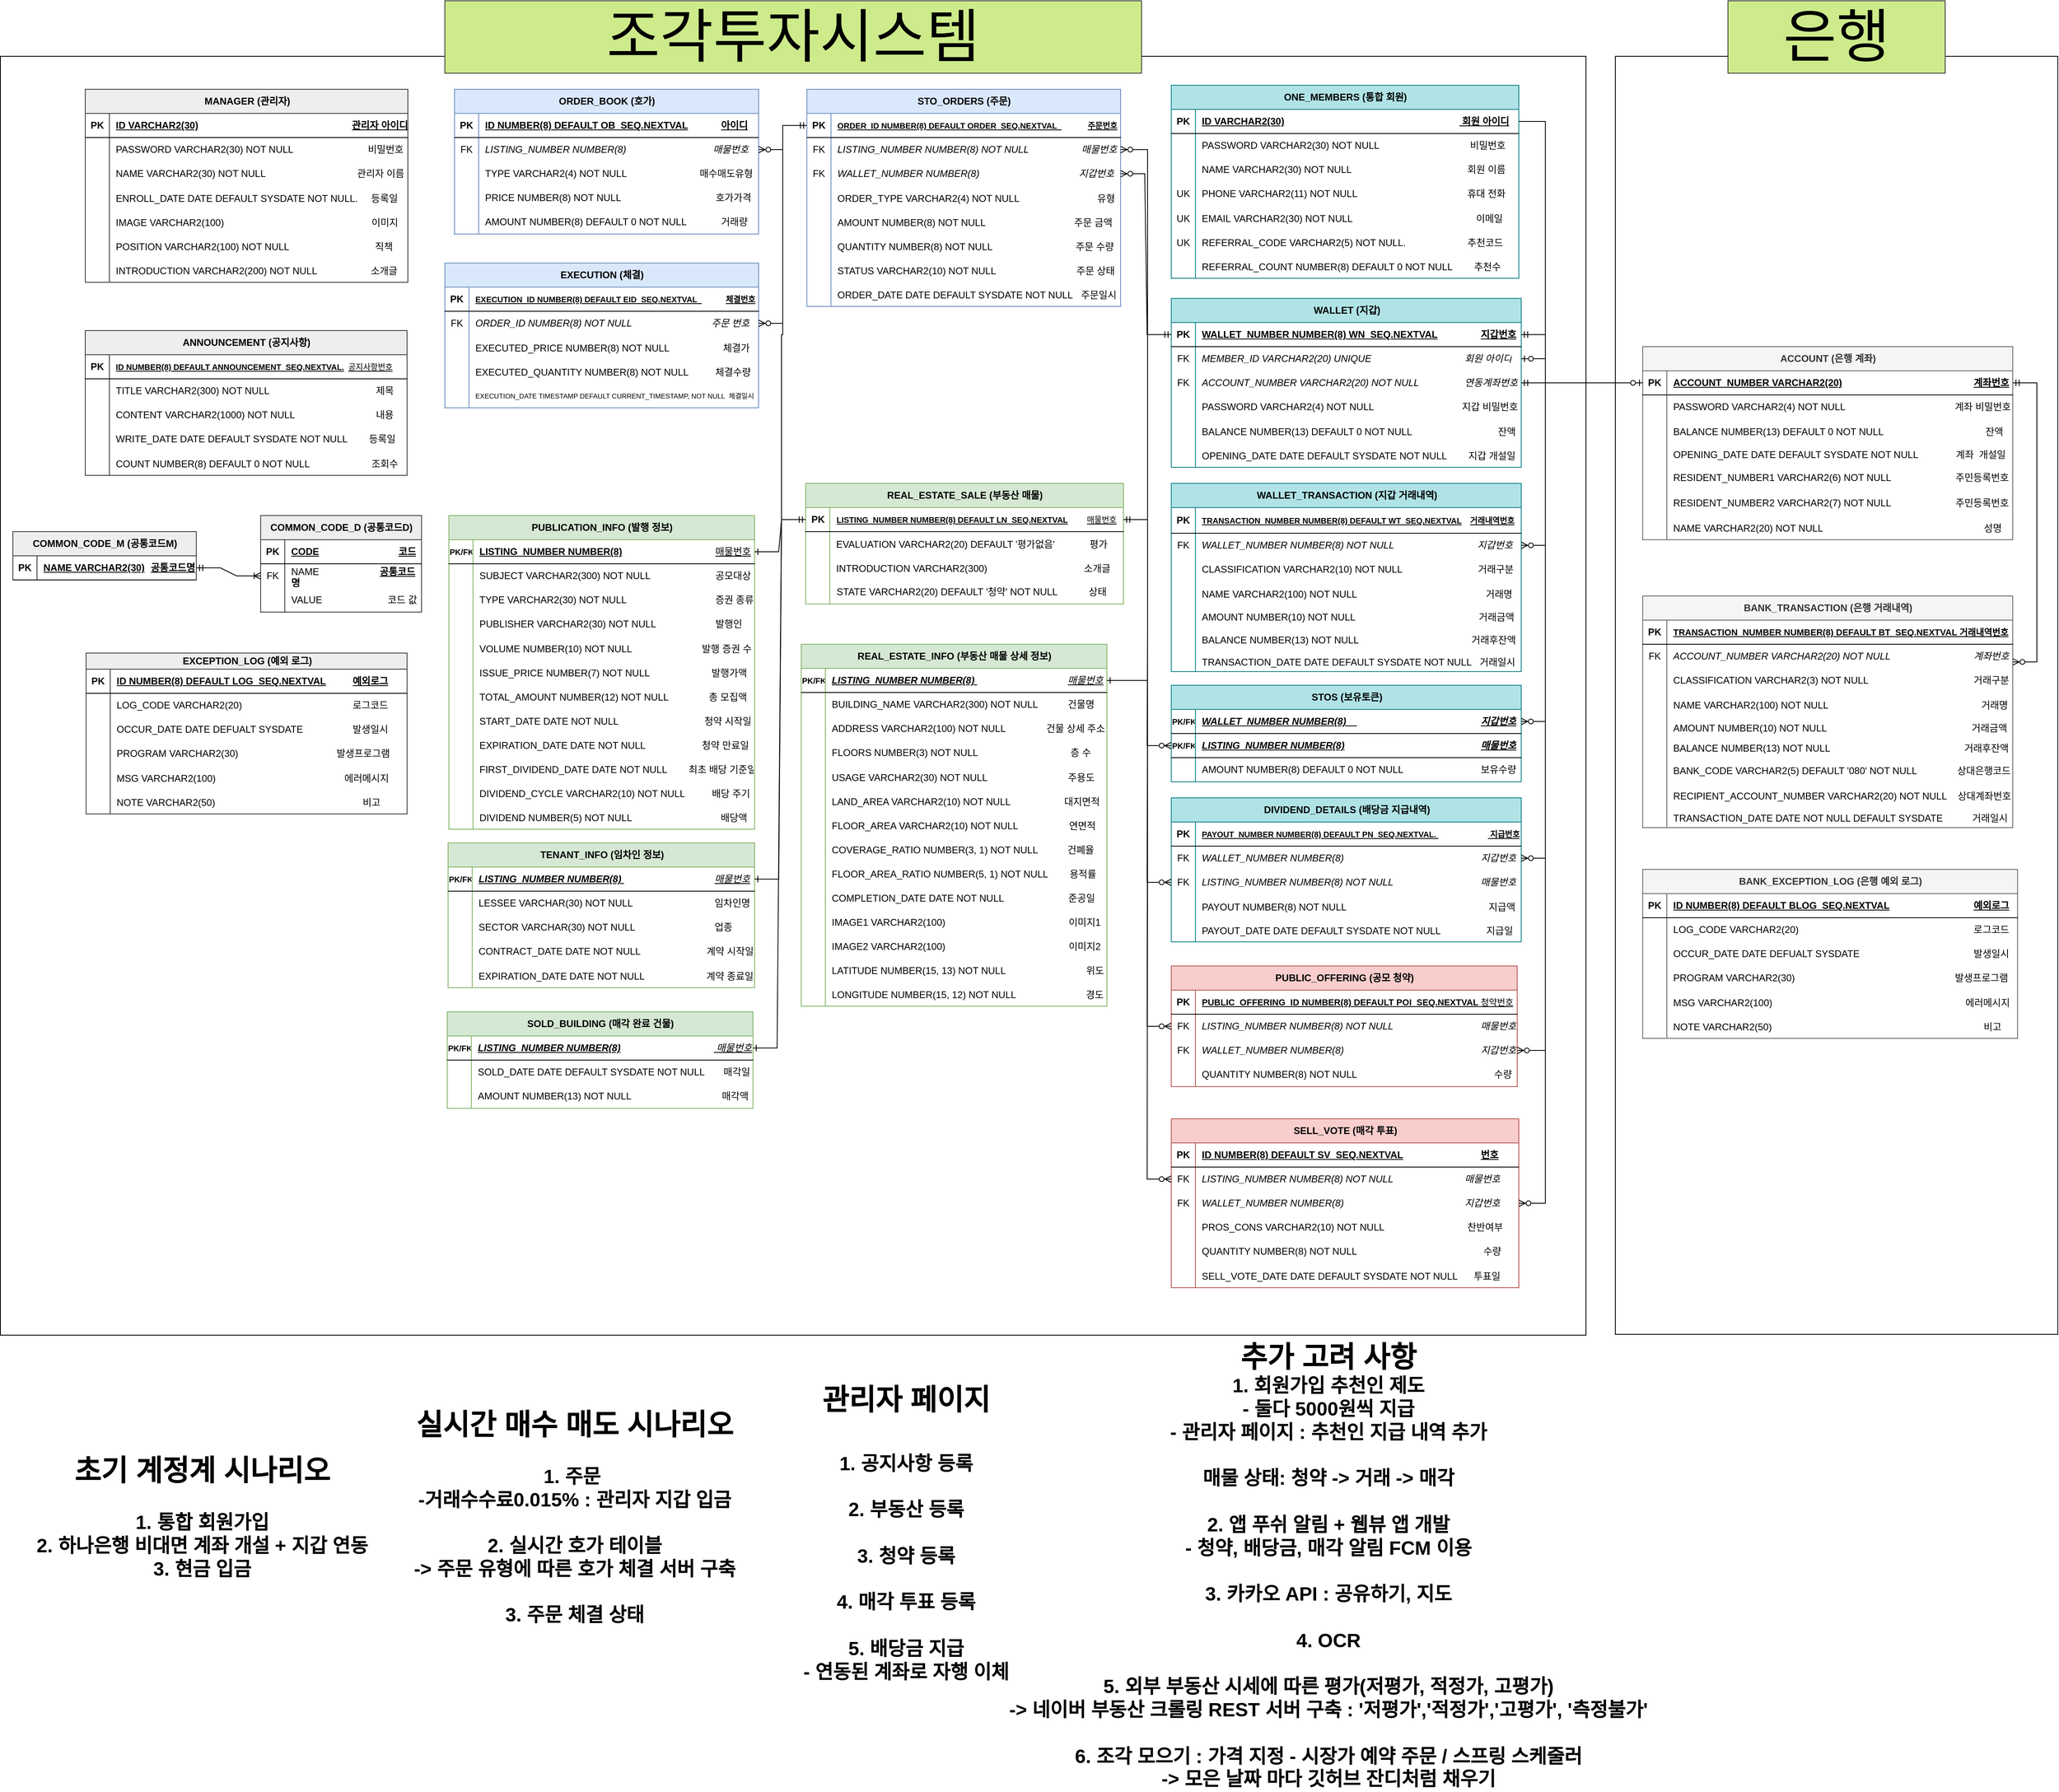 <mxfile version="21.7.2" type="device">
  <diagram id="R2lEEEUBdFMjLlhIrx00" name="Page-1">
    <mxGraphModel dx="4518" dy="1975" grid="1" gridSize="10" guides="1" tooltips="1" connect="1" arrows="1" fold="1" page="1" pageScale="1" pageWidth="850" pageHeight="1100" math="0" shadow="0" extFonts="Permanent Marker^https://fonts.googleapis.com/css?family=Permanent+Marker">
      <root>
        <mxCell id="0" />
        <mxCell id="1" parent="0" />
        <mxCell id="-MrJFI244WIY_XfIuMhO-392" value="" style="verticalLabelPosition=bottom;verticalAlign=top;html=1;shape=mxgraph.basic.rect;fillColor2=none;strokeWidth=1;size=20;indent=5;" parent="1" vertex="1">
          <mxGeometry x="-1358" y="79" width="550" height="1589" as="geometry" />
        </mxCell>
        <mxCell id="-MrJFI244WIY_XfIuMhO-391" value="" style="verticalLabelPosition=bottom;verticalAlign=top;html=1;shape=mxgraph.basic.rect;fillColor2=none;strokeWidth=1;size=20;indent=5;" parent="1" vertex="1">
          <mxGeometry x="-3365.5" y="79" width="1971" height="1590" as="geometry" />
        </mxCell>
        <mxCell id="JYj9bb4xTtoWjhOhDIQX-9" value="ONE_MEMBERS (통합 회원)" style="shape=table;startSize=30;container=1;collapsible=1;childLayout=tableLayout;fixedRows=1;rowLines=0;fontStyle=1;align=center;resizeLast=1;html=1;fillColor=#b0e3e6;strokeColor=#0e8088;" parent="1" vertex="1">
          <mxGeometry x="-1910" y="115" width="432" height="240" as="geometry">
            <mxRectangle x="-1910" y="115" width="120" height="30" as="alternateBounds" />
          </mxGeometry>
        </mxCell>
        <mxCell id="JYj9bb4xTtoWjhOhDIQX-10" value="" style="shape=tableRow;horizontal=0;startSize=0;swimlaneHead=0;swimlaneBody=0;fillColor=none;collapsible=0;dropTarget=0;points=[[0,0.5],[1,0.5]];portConstraint=eastwest;top=0;left=0;right=0;bottom=1;" parent="JYj9bb4xTtoWjhOhDIQX-9" vertex="1">
          <mxGeometry y="30" width="432" height="30" as="geometry" />
        </mxCell>
        <mxCell id="JYj9bb4xTtoWjhOhDIQX-11" value="PK" style="shape=partialRectangle;connectable=0;fillColor=none;top=0;left=0;bottom=0;right=0;fontStyle=1;overflow=hidden;whiteSpace=wrap;html=1;" parent="JYj9bb4xTtoWjhOhDIQX-10" vertex="1">
          <mxGeometry width="30" height="30" as="geometry">
            <mxRectangle width="30" height="30" as="alternateBounds" />
          </mxGeometry>
        </mxCell>
        <mxCell id="JYj9bb4xTtoWjhOhDIQX-12" value="ID VARCHAR2(30)&lt;span style=&quot;white-space: pre;&quot;&gt;&#x9;&lt;/span&gt;&lt;span style=&quot;white-space: pre;&quot;&gt;&#x9;&lt;/span&gt;&lt;span style=&quot;white-space: pre;&quot;&gt;&#x9;&lt;span style=&quot;white-space: pre;&quot;&gt;&#x9;&lt;/span&gt;&lt;/span&gt;&lt;span style=&quot;white-space: pre;&quot;&gt;&#x9;&lt;/span&gt;&lt;span style=&quot;white-space: pre;&quot;&gt;&#x9;&lt;span style=&quot;white-space: pre;&quot;&gt;&#x9;&lt;/span&gt;&lt;span style=&quot;white-space: pre;&quot;&gt;&#x9;&lt;/span&gt;&lt;span style=&quot;white-space: pre;&quot;&gt;&#x9;&lt;/span&gt;&lt;/span&gt;&amp;nbsp;회원&amp;nbsp;&lt;span style=&quot;white-space: pre;&quot;&gt;아&lt;/span&gt;이디" style="shape=partialRectangle;connectable=0;fillColor=none;top=0;left=0;bottom=0;right=0;align=left;spacingLeft=6;fontStyle=5;overflow=hidden;whiteSpace=wrap;html=1;" parent="JYj9bb4xTtoWjhOhDIQX-10" vertex="1">
          <mxGeometry x="30" width="402" height="30" as="geometry">
            <mxRectangle width="402" height="30" as="alternateBounds" />
          </mxGeometry>
        </mxCell>
        <mxCell id="JYj9bb4xTtoWjhOhDIQX-13" value="" style="shape=tableRow;horizontal=0;startSize=0;swimlaneHead=0;swimlaneBody=0;fillColor=none;collapsible=0;dropTarget=0;points=[[0,0.5],[1,0.5]];portConstraint=eastwest;top=0;left=0;right=0;bottom=0;" parent="JYj9bb4xTtoWjhOhDIQX-9" vertex="1">
          <mxGeometry y="60" width="432" height="30" as="geometry" />
        </mxCell>
        <mxCell id="JYj9bb4xTtoWjhOhDIQX-14" value="" style="shape=partialRectangle;connectable=0;fillColor=none;top=0;left=0;bottom=0;right=0;editable=1;overflow=hidden;whiteSpace=wrap;html=1;" parent="JYj9bb4xTtoWjhOhDIQX-13" vertex="1">
          <mxGeometry width="30" height="30" as="geometry">
            <mxRectangle width="30" height="30" as="alternateBounds" />
          </mxGeometry>
        </mxCell>
        <mxCell id="JYj9bb4xTtoWjhOhDIQX-15" value="PASSWORD VARCHAR2(30) NOT NULL&amp;nbsp; &amp;nbsp; &amp;nbsp; &amp;nbsp; &amp;nbsp; &amp;nbsp; &lt;span style=&quot;white-space: pre;&quot;&gt;&#x9;&lt;/span&gt;&lt;span style=&quot;white-space: pre;&quot;&gt;&#x9;&lt;span style=&quot;white-space: pre;&quot;&gt;&#x9;&lt;/span&gt; &lt;/span&gt;&amp;nbsp; &amp;nbsp;비밀번호" style="shape=partialRectangle;connectable=0;fillColor=none;top=0;left=0;bottom=0;right=0;align=left;spacingLeft=6;overflow=hidden;whiteSpace=wrap;html=1;" parent="JYj9bb4xTtoWjhOhDIQX-13" vertex="1">
          <mxGeometry x="30" width="402" height="30" as="geometry">
            <mxRectangle width="402" height="30" as="alternateBounds" />
          </mxGeometry>
        </mxCell>
        <mxCell id="JYj9bb4xTtoWjhOhDIQX-16" value="" style="shape=tableRow;horizontal=0;startSize=0;swimlaneHead=0;swimlaneBody=0;fillColor=none;collapsible=0;dropTarget=0;points=[[0,0.5],[1,0.5]];portConstraint=eastwest;top=0;left=0;right=0;bottom=0;" parent="JYj9bb4xTtoWjhOhDIQX-9" vertex="1">
          <mxGeometry y="90" width="432" height="30" as="geometry" />
        </mxCell>
        <mxCell id="JYj9bb4xTtoWjhOhDIQX-17" value="" style="shape=partialRectangle;connectable=0;fillColor=none;top=0;left=0;bottom=0;right=0;editable=1;overflow=hidden;whiteSpace=wrap;html=1;" parent="JYj9bb4xTtoWjhOhDIQX-16" vertex="1">
          <mxGeometry width="30" height="30" as="geometry">
            <mxRectangle width="30" height="30" as="alternateBounds" />
          </mxGeometry>
        </mxCell>
        <mxCell id="JYj9bb4xTtoWjhOhDIQX-18" value="NAME VARCHAR2(30)&amp;nbsp;NOT NULL&amp;nbsp; &amp;nbsp; &amp;nbsp; &amp;nbsp; &amp;nbsp; &amp;nbsp; &amp;nbsp; &amp;nbsp; &amp;nbsp; &amp;nbsp; &amp;nbsp;&lt;span style=&quot;white-space: pre;&quot;&gt;&#x9;&lt;/span&gt;&lt;span style=&quot;white-space: pre;&quot;&gt;&#x9;&lt;/span&gt;&lt;span style=&quot;white-space: pre;&quot;&gt;&#x9;&lt;/span&gt;&amp;nbsp;&amp;nbsp; 회원 이름" style="shape=partialRectangle;connectable=0;fillColor=none;top=0;left=0;bottom=0;right=0;align=left;spacingLeft=6;overflow=hidden;whiteSpace=wrap;html=1;" parent="JYj9bb4xTtoWjhOhDIQX-16" vertex="1">
          <mxGeometry x="30" width="402" height="30" as="geometry">
            <mxRectangle width="402" height="30" as="alternateBounds" />
          </mxGeometry>
        </mxCell>
        <mxCell id="JYj9bb4xTtoWjhOhDIQX-19" value="" style="shape=tableRow;horizontal=0;startSize=0;swimlaneHead=0;swimlaneBody=0;fillColor=none;collapsible=0;dropTarget=0;points=[[0,0.5],[1,0.5]];portConstraint=eastwest;top=0;left=0;right=0;bottom=0;" parent="JYj9bb4xTtoWjhOhDIQX-9" vertex="1">
          <mxGeometry y="120" width="432" height="30" as="geometry" />
        </mxCell>
        <mxCell id="JYj9bb4xTtoWjhOhDIQX-20" value="UK" style="shape=partialRectangle;connectable=0;fillColor=none;top=0;left=0;bottom=0;right=0;editable=1;overflow=hidden;whiteSpace=wrap;html=1;" parent="JYj9bb4xTtoWjhOhDIQX-19" vertex="1">
          <mxGeometry width="30" height="30" as="geometry">
            <mxRectangle width="30" height="30" as="alternateBounds" />
          </mxGeometry>
        </mxCell>
        <mxCell id="JYj9bb4xTtoWjhOhDIQX-21" value="PHONE VARCHAR2(11)&amp;nbsp;NOT NULL&amp;nbsp; &amp;nbsp; &amp;nbsp; &amp;nbsp; &amp;nbsp; &amp;nbsp; &lt;span style=&quot;white-space: pre;&quot;&gt;&amp;nbsp; &lt;/span&gt;&amp;nbsp; &amp;nbsp; &amp;nbsp; &lt;span style=&quot;white-space: pre;&quot;&gt;&#x9;&lt;/span&gt;&lt;span style=&quot;white-space: pre;&quot;&gt;&#x9;&lt;/span&gt;&lt;span style=&quot;white-space: pre;&quot;&gt;&#x9;&lt;/span&gt;&amp;nbsp; &amp;nbsp;휴대 전화" style="shape=partialRectangle;connectable=0;fillColor=none;top=0;left=0;bottom=0;right=0;align=left;spacingLeft=6;overflow=hidden;whiteSpace=wrap;html=1;" parent="JYj9bb4xTtoWjhOhDIQX-19" vertex="1">
          <mxGeometry x="30" width="402" height="30" as="geometry">
            <mxRectangle width="402" height="30" as="alternateBounds" />
          </mxGeometry>
        </mxCell>
        <mxCell id="JYj9bb4xTtoWjhOhDIQX-32" value="" style="shape=tableRow;horizontal=0;startSize=0;swimlaneHead=0;swimlaneBody=0;fillColor=none;collapsible=0;dropTarget=0;points=[[0,0.5],[1,0.5]];portConstraint=eastwest;top=0;left=0;right=0;bottom=0;" parent="JYj9bb4xTtoWjhOhDIQX-9" vertex="1">
          <mxGeometry y="150" width="432" height="30" as="geometry" />
        </mxCell>
        <mxCell id="JYj9bb4xTtoWjhOhDIQX-33" value="UK" style="shape=partialRectangle;connectable=0;fillColor=none;top=0;left=0;bottom=0;right=0;editable=1;overflow=hidden;" parent="JYj9bb4xTtoWjhOhDIQX-32" vertex="1">
          <mxGeometry width="30" height="30" as="geometry">
            <mxRectangle width="30" height="30" as="alternateBounds" />
          </mxGeometry>
        </mxCell>
        <mxCell id="JYj9bb4xTtoWjhOhDIQX-34" value="EMAIL VARCHAR2(30) NOT NULL                                              이메일" style="shape=partialRectangle;connectable=0;fillColor=none;top=0;left=0;bottom=0;right=0;align=left;spacingLeft=6;overflow=hidden;" parent="JYj9bb4xTtoWjhOhDIQX-32" vertex="1">
          <mxGeometry x="30" width="402" height="30" as="geometry">
            <mxRectangle width="402" height="30" as="alternateBounds" />
          </mxGeometry>
        </mxCell>
        <mxCell id="PkdxglhGiyc6FRWSb-2s-7" value="" style="shape=tableRow;horizontal=0;startSize=0;swimlaneHead=0;swimlaneBody=0;fillColor=none;collapsible=0;dropTarget=0;points=[[0,0.5],[1,0.5]];portConstraint=eastwest;top=0;left=0;right=0;bottom=0;" parent="JYj9bb4xTtoWjhOhDIQX-9" vertex="1">
          <mxGeometry y="180" width="432" height="30" as="geometry" />
        </mxCell>
        <mxCell id="PkdxglhGiyc6FRWSb-2s-8" value="UK" style="shape=partialRectangle;connectable=0;fillColor=none;top=0;left=0;bottom=0;right=0;editable=1;overflow=hidden;" parent="PkdxglhGiyc6FRWSb-2s-7" vertex="1">
          <mxGeometry width="30" height="30" as="geometry">
            <mxRectangle width="30" height="30" as="alternateBounds" />
          </mxGeometry>
        </mxCell>
        <mxCell id="PkdxglhGiyc6FRWSb-2s-9" value="REFERRAL_CODE VARCHAR2(5) NOT NULL.                       추천코드" style="shape=partialRectangle;connectable=0;fillColor=none;top=0;left=0;bottom=0;right=0;align=left;spacingLeft=6;overflow=hidden;" parent="PkdxglhGiyc6FRWSb-2s-7" vertex="1">
          <mxGeometry x="30" width="402" height="30" as="geometry">
            <mxRectangle width="402" height="30" as="alternateBounds" />
          </mxGeometry>
        </mxCell>
        <mxCell id="zbYEeOTznjCXyOoM0qA5-14" value="" style="shape=tableRow;horizontal=0;startSize=0;swimlaneHead=0;swimlaneBody=0;fillColor=none;collapsible=0;dropTarget=0;points=[[0,0.5],[1,0.5]];portConstraint=eastwest;top=0;left=0;right=0;bottom=0;" parent="JYj9bb4xTtoWjhOhDIQX-9" vertex="1">
          <mxGeometry y="210" width="432" height="30" as="geometry" />
        </mxCell>
        <mxCell id="zbYEeOTznjCXyOoM0qA5-15" value="" style="shape=partialRectangle;connectable=0;fillColor=none;top=0;left=0;bottom=0;right=0;editable=1;overflow=hidden;" parent="zbYEeOTznjCXyOoM0qA5-14" vertex="1">
          <mxGeometry width="30" height="30" as="geometry">
            <mxRectangle width="30" height="30" as="alternateBounds" />
          </mxGeometry>
        </mxCell>
        <mxCell id="zbYEeOTznjCXyOoM0qA5-16" value="REFERRAL_COUNT NUMBER(8) DEFAULT 0 NOT NULL        추천수" style="shape=partialRectangle;connectable=0;fillColor=none;top=0;left=0;bottom=0;right=0;align=left;spacingLeft=6;overflow=hidden;fontSize=12;" parent="zbYEeOTznjCXyOoM0qA5-14" vertex="1">
          <mxGeometry x="30" width="402" height="30" as="geometry">
            <mxRectangle width="402" height="30" as="alternateBounds" />
          </mxGeometry>
        </mxCell>
        <mxCell id="JYj9bb4xTtoWjhOhDIQX-41" value="WALLET (지갑)" style="shape=table;startSize=30;container=1;collapsible=1;childLayout=tableLayout;fixedRows=1;rowLines=0;fontStyle=1;align=center;resizeLast=1;html=1;fillColor=#b0e3e6;strokeColor=#0e8088;" parent="1" vertex="1">
          <mxGeometry x="-1910" y="380" width="435" height="210" as="geometry">
            <mxRectangle x="10" y="10" width="120" height="30" as="alternateBounds" />
          </mxGeometry>
        </mxCell>
        <mxCell id="JYj9bb4xTtoWjhOhDIQX-42" value="" style="shape=tableRow;horizontal=0;startSize=0;swimlaneHead=0;swimlaneBody=0;fillColor=none;collapsible=0;dropTarget=0;points=[[0,0.5],[1,0.5]];portConstraint=eastwest;top=0;left=0;right=0;bottom=1;" parent="JYj9bb4xTtoWjhOhDIQX-41" vertex="1">
          <mxGeometry y="30" width="435" height="30" as="geometry" />
        </mxCell>
        <mxCell id="JYj9bb4xTtoWjhOhDIQX-43" value="PK" style="shape=partialRectangle;connectable=0;fillColor=none;top=0;left=0;bottom=0;right=0;fontStyle=1;overflow=hidden;whiteSpace=wrap;html=1;" parent="JYj9bb4xTtoWjhOhDIQX-42" vertex="1">
          <mxGeometry width="30" height="30" as="geometry">
            <mxRectangle width="30" height="30" as="alternateBounds" />
          </mxGeometry>
        </mxCell>
        <mxCell id="JYj9bb4xTtoWjhOhDIQX-44" value="WALLET_NUMBER NUMBER(8) WN_SEQ.NEXTVAL&lt;span style=&quot;white-space: pre;&quot;&gt;&lt;span style=&quot;white-space: pre;&quot;&gt;&lt;span style=&quot;white-space: pre;&quot;&gt;&#x9;&lt;span style=&quot;white-space: pre;&quot;&gt;&#x9;&lt;/span&gt;&lt;/span&gt;&lt;span style=&quot;white-space: pre;&quot;&gt;&lt;span style=&quot;white-space: pre;&quot;&gt;지&lt;/span&gt;갑&lt;/span&gt;&lt;/span&gt;&lt;/span&gt;번호" style="shape=partialRectangle;connectable=0;fillColor=none;top=0;left=0;bottom=0;right=0;align=left;spacingLeft=6;fontStyle=5;overflow=hidden;whiteSpace=wrap;html=1;" parent="JYj9bb4xTtoWjhOhDIQX-42" vertex="1">
          <mxGeometry x="30" width="405" height="30" as="geometry">
            <mxRectangle width="405" height="30" as="alternateBounds" />
          </mxGeometry>
        </mxCell>
        <mxCell id="JYj9bb4xTtoWjhOhDIQX-45" value="" style="shape=tableRow;horizontal=0;startSize=0;swimlaneHead=0;swimlaneBody=0;fillColor=none;collapsible=0;dropTarget=0;points=[[0,0.5],[1,0.5]];portConstraint=eastwest;top=0;left=0;right=0;bottom=0;" parent="JYj9bb4xTtoWjhOhDIQX-41" vertex="1">
          <mxGeometry y="60" width="435" height="30" as="geometry" />
        </mxCell>
        <mxCell id="JYj9bb4xTtoWjhOhDIQX-46" value="FK" style="shape=partialRectangle;connectable=0;fillColor=none;top=0;left=0;bottom=0;right=0;editable=1;overflow=hidden;whiteSpace=wrap;html=1;" parent="JYj9bb4xTtoWjhOhDIQX-45" vertex="1">
          <mxGeometry width="30" height="30" as="geometry">
            <mxRectangle width="30" height="30" as="alternateBounds" />
          </mxGeometry>
        </mxCell>
        <mxCell id="JYj9bb4xTtoWjhOhDIQX-47" value="&lt;i&gt;MEMBER_ID VARCHAR2(20) UNIQUE&amp;nbsp; &amp;nbsp; &amp;nbsp; &amp;nbsp;&amp;nbsp;&lt;span style=&quot;white-space: pre;&quot;&gt;&#x9;&lt;span style=&quot;white-space: pre;&quot;&gt;&#x9;&lt;/span&gt;&lt;span style=&quot;white-space: pre;&quot;&gt;&#x9;&lt;/span&gt; &lt;/span&gt;&amp;nbsp; &amp;nbsp; &amp;nbsp; &amp;nbsp; &amp;nbsp;회원 아이디&lt;/i&gt;" style="shape=partialRectangle;connectable=0;fillColor=none;top=0;left=0;bottom=0;right=0;align=left;spacingLeft=6;overflow=hidden;whiteSpace=wrap;html=1;" parent="JYj9bb4xTtoWjhOhDIQX-45" vertex="1">
          <mxGeometry x="30" width="405" height="30" as="geometry">
            <mxRectangle width="405" height="30" as="alternateBounds" />
          </mxGeometry>
        </mxCell>
        <mxCell id="JYj9bb4xTtoWjhOhDIQX-398" value="" style="shape=tableRow;horizontal=0;startSize=0;swimlaneHead=0;swimlaneBody=0;fillColor=none;collapsible=0;dropTarget=0;points=[[0,0.5],[1,0.5]];portConstraint=eastwest;top=0;left=0;right=0;bottom=0;" parent="JYj9bb4xTtoWjhOhDIQX-41" vertex="1">
          <mxGeometry y="90" width="435" height="30" as="geometry" />
        </mxCell>
        <mxCell id="JYj9bb4xTtoWjhOhDIQX-399" value="FK" style="shape=partialRectangle;connectable=0;fillColor=none;top=0;left=0;bottom=0;right=0;fontStyle=0;overflow=hidden;whiteSpace=wrap;html=1;" parent="JYj9bb4xTtoWjhOhDIQX-398" vertex="1">
          <mxGeometry width="30" height="30" as="geometry">
            <mxRectangle width="30" height="30" as="alternateBounds" />
          </mxGeometry>
        </mxCell>
        <mxCell id="JYj9bb4xTtoWjhOhDIQX-400" value="&lt;i&gt;ACCOUNT_NUMBER VARCHAR2(20) NOT NULL&lt;span style=&quot;white-space: pre;&quot;&gt;&#x9;&lt;/span&gt;&lt;span style=&quot;white-space: pre;&quot;&gt;&#x9;&lt;/span&gt;&amp;nbsp; 연동계좌번호&lt;/i&gt;" style="shape=partialRectangle;connectable=0;fillColor=none;top=0;left=0;bottom=0;right=0;align=left;spacingLeft=6;fontStyle=0;overflow=hidden;whiteSpace=wrap;html=1;" parent="JYj9bb4xTtoWjhOhDIQX-398" vertex="1">
          <mxGeometry x="30" width="405" height="30" as="geometry">
            <mxRectangle width="405" height="30" as="alternateBounds" />
          </mxGeometry>
        </mxCell>
        <mxCell id="JYj9bb4xTtoWjhOhDIQX-51" value="" style="shape=tableRow;horizontal=0;startSize=0;swimlaneHead=0;swimlaneBody=0;fillColor=none;collapsible=0;dropTarget=0;points=[[0,0.5],[1,0.5]];portConstraint=eastwest;top=0;left=0;right=0;bottom=0;" parent="JYj9bb4xTtoWjhOhDIQX-41" vertex="1">
          <mxGeometry y="120" width="435" height="30" as="geometry" />
        </mxCell>
        <mxCell id="JYj9bb4xTtoWjhOhDIQX-52" value="" style="shape=partialRectangle;connectable=0;fillColor=none;top=0;left=0;bottom=0;right=0;editable=1;overflow=hidden;whiteSpace=wrap;html=1;" parent="JYj9bb4xTtoWjhOhDIQX-51" vertex="1">
          <mxGeometry width="30" height="30" as="geometry">
            <mxRectangle width="30" height="30" as="alternateBounds" />
          </mxGeometry>
        </mxCell>
        <mxCell id="JYj9bb4xTtoWjhOhDIQX-53" value="PASSWORD VARCHAR2(4) NOT NULL&lt;span style=&quot;white-space: pre;&quot;&gt;&#x9;&lt;/span&gt;&amp;nbsp;&amp;nbsp;&lt;span style=&quot;white-space: pre;&quot;&gt;&#x9;&lt;/span&gt;&lt;span style=&quot;white-space: pre;&quot;&gt;&#x9;&lt;/span&gt;&lt;span style=&quot;white-space: pre;&quot;&gt;&#x9;&lt;/span&gt;&amp;nbsp;&lt;span style=&quot;white-space: pre;&quot;&gt;지갑&lt;/span&gt;&amp;nbsp;비밀번호" style="shape=partialRectangle;connectable=0;fillColor=none;top=0;left=0;bottom=0;right=0;align=left;spacingLeft=6;overflow=hidden;whiteSpace=wrap;html=1;" parent="JYj9bb4xTtoWjhOhDIQX-51" vertex="1">
          <mxGeometry x="30" width="405" height="30" as="geometry">
            <mxRectangle width="405" height="30" as="alternateBounds" />
          </mxGeometry>
        </mxCell>
        <mxCell id="JYj9bb4xTtoWjhOhDIQX-54" value="" style="shape=tableRow;horizontal=0;startSize=0;swimlaneHead=0;swimlaneBody=0;fillColor=none;collapsible=0;dropTarget=0;points=[[0,0.5],[1,0.5]];portConstraint=eastwest;top=0;left=0;right=0;bottom=0;" parent="JYj9bb4xTtoWjhOhDIQX-41" vertex="1">
          <mxGeometry y="150" width="435" height="30" as="geometry" />
        </mxCell>
        <mxCell id="JYj9bb4xTtoWjhOhDIQX-55" value="" style="shape=partialRectangle;connectable=0;fillColor=none;top=0;left=0;bottom=0;right=0;editable=1;overflow=hidden;" parent="JYj9bb4xTtoWjhOhDIQX-54" vertex="1">
          <mxGeometry width="30" height="30" as="geometry">
            <mxRectangle width="30" height="30" as="alternateBounds" />
          </mxGeometry>
        </mxCell>
        <mxCell id="JYj9bb4xTtoWjhOhDIQX-56" value="BALANCE NUMBER(13) DEFAULT 0 NOT NULL                                잔액" style="shape=partialRectangle;connectable=0;fillColor=none;top=0;left=0;bottom=0;right=0;align=left;spacingLeft=6;overflow=hidden;" parent="JYj9bb4xTtoWjhOhDIQX-54" vertex="1">
          <mxGeometry x="30" width="405" height="30" as="geometry">
            <mxRectangle width="405" height="30" as="alternateBounds" />
          </mxGeometry>
        </mxCell>
        <mxCell id="JYj9bb4xTtoWjhOhDIQX-75" value="" style="shape=tableRow;horizontal=0;startSize=0;swimlaneHead=0;swimlaneBody=0;fillColor=none;collapsible=0;dropTarget=0;points=[[0,0.5],[1,0.5]];portConstraint=eastwest;top=0;left=0;right=0;bottom=0;" parent="JYj9bb4xTtoWjhOhDIQX-41" vertex="1">
          <mxGeometry y="180" width="435" height="30" as="geometry" />
        </mxCell>
        <mxCell id="JYj9bb4xTtoWjhOhDIQX-76" value="" style="shape=partialRectangle;connectable=0;fillColor=none;top=0;left=0;bottom=0;right=0;editable=1;overflow=hidden;" parent="JYj9bb4xTtoWjhOhDIQX-75" vertex="1">
          <mxGeometry width="30" height="30" as="geometry">
            <mxRectangle width="30" height="30" as="alternateBounds" />
          </mxGeometry>
        </mxCell>
        <mxCell id="JYj9bb4xTtoWjhOhDIQX-77" value="OPENING_DATE DATE DEFAULT SYSDATE NOT NULL        지갑 개설일" style="shape=partialRectangle;connectable=0;fillColor=none;top=0;left=0;bottom=0;right=0;align=left;spacingLeft=6;overflow=hidden;" parent="JYj9bb4xTtoWjhOhDIQX-75" vertex="1">
          <mxGeometry x="30" width="405" height="30" as="geometry">
            <mxRectangle width="405" height="30" as="alternateBounds" />
          </mxGeometry>
        </mxCell>
        <mxCell id="JYj9bb4xTtoWjhOhDIQX-216" value="ACCOUNT (은행 계좌)" style="shape=table;startSize=30;container=1;collapsible=1;childLayout=tableLayout;fixedRows=1;rowLines=0;fontStyle=1;align=center;resizeLast=1;html=1;fillColor=#f5f5f5;fontColor=#333333;strokeColor=#666666;" parent="1" vertex="1">
          <mxGeometry x="-1324" y="440" width="460" height="240" as="geometry">
            <mxRectangle x="10" y="10" width="120" height="30" as="alternateBounds" />
          </mxGeometry>
        </mxCell>
        <mxCell id="JYj9bb4xTtoWjhOhDIQX-217" value="" style="shape=tableRow;horizontal=0;startSize=0;swimlaneHead=0;swimlaneBody=0;fillColor=none;collapsible=0;dropTarget=0;points=[[0,0.5],[1,0.5]];portConstraint=eastwest;top=0;left=0;right=0;bottom=1;" parent="JYj9bb4xTtoWjhOhDIQX-216" vertex="1">
          <mxGeometry y="30" width="460" height="30" as="geometry" />
        </mxCell>
        <mxCell id="JYj9bb4xTtoWjhOhDIQX-218" value="PK" style="shape=partialRectangle;connectable=0;fillColor=none;top=0;left=0;bottom=0;right=0;fontStyle=1;overflow=hidden;whiteSpace=wrap;html=1;" parent="JYj9bb4xTtoWjhOhDIQX-217" vertex="1">
          <mxGeometry width="30" height="30" as="geometry">
            <mxRectangle width="30" height="30" as="alternateBounds" />
          </mxGeometry>
        </mxCell>
        <mxCell id="JYj9bb4xTtoWjhOhDIQX-219" value="ACCOUNT_NUMBER VARCHAR2(20)&lt;span style=&quot;white-space: pre;&quot;&gt;&#x9;&lt;/span&gt;&lt;span style=&quot;white-space: pre;&quot;&gt;&#x9;&lt;span style=&quot;white-space: pre;&quot;&gt;&#x9;&lt;span style=&quot;white-space: pre;&quot;&gt;&#x9;&lt;/span&gt;&lt;span style=&quot;white-space: pre;&quot;&gt;&#x9;&lt;span style=&quot;white-space: pre;&quot;&gt;&#x9;&lt;span style=&quot;white-space: pre;&quot;&gt;&#x9;&lt;/span&gt;계&lt;/span&gt;좌&lt;/span&gt;&lt;/span&gt;&lt;/span&gt;번호" style="shape=partialRectangle;connectable=0;fillColor=none;top=0;left=0;bottom=0;right=0;align=left;spacingLeft=6;fontStyle=5;overflow=hidden;whiteSpace=wrap;html=1;" parent="JYj9bb4xTtoWjhOhDIQX-217" vertex="1">
          <mxGeometry x="30" width="430" height="30" as="geometry">
            <mxRectangle width="430" height="30" as="alternateBounds" />
          </mxGeometry>
        </mxCell>
        <mxCell id="JYj9bb4xTtoWjhOhDIQX-226" value="" style="shape=tableRow;horizontal=0;startSize=0;swimlaneHead=0;swimlaneBody=0;fillColor=none;collapsible=0;dropTarget=0;points=[[0,0.5],[1,0.5]];portConstraint=eastwest;top=0;left=0;right=0;bottom=0;" parent="JYj9bb4xTtoWjhOhDIQX-216" vertex="1">
          <mxGeometry y="60" width="460" height="30" as="geometry" />
        </mxCell>
        <mxCell id="JYj9bb4xTtoWjhOhDIQX-227" value="" style="shape=partialRectangle;connectable=0;fillColor=none;top=0;left=0;bottom=0;right=0;editable=1;overflow=hidden;whiteSpace=wrap;html=1;" parent="JYj9bb4xTtoWjhOhDIQX-226" vertex="1">
          <mxGeometry width="30" height="30" as="geometry">
            <mxRectangle width="30" height="30" as="alternateBounds" />
          </mxGeometry>
        </mxCell>
        <mxCell id="JYj9bb4xTtoWjhOhDIQX-228" value="PASSWORD VARCHAR2(4) NOT NULL&lt;span style=&quot;white-space: pre;&quot;&gt;&#x9;&lt;/span&gt;&amp;nbsp;&amp;nbsp;&lt;span style=&quot;white-space: pre;&quot;&gt;&#x9;&lt;/span&gt;&lt;span style=&quot;white-space: pre;&quot;&gt;&#x9;&lt;/span&gt;&lt;span style=&quot;white-space: pre;&quot;&gt;&#x9;&lt;/span&gt;&lt;span style=&quot;white-space: pre;&quot;&gt;&#x9;&lt;/span&gt;&lt;span style=&quot;white-space: pre;&quot;&gt; 계좌&lt;/span&gt;&amp;nbsp;비밀번호" style="shape=partialRectangle;connectable=0;fillColor=none;top=0;left=0;bottom=0;right=0;align=left;spacingLeft=6;overflow=hidden;whiteSpace=wrap;html=1;" parent="JYj9bb4xTtoWjhOhDIQX-226" vertex="1">
          <mxGeometry x="30" width="430" height="30" as="geometry">
            <mxRectangle width="430" height="30" as="alternateBounds" />
          </mxGeometry>
        </mxCell>
        <mxCell id="JYj9bb4xTtoWjhOhDIQX-229" value="" style="shape=tableRow;horizontal=0;startSize=0;swimlaneHead=0;swimlaneBody=0;fillColor=none;collapsible=0;dropTarget=0;points=[[0,0.5],[1,0.5]];portConstraint=eastwest;top=0;left=0;right=0;bottom=0;" parent="JYj9bb4xTtoWjhOhDIQX-216" vertex="1">
          <mxGeometry y="90" width="460" height="30" as="geometry" />
        </mxCell>
        <mxCell id="JYj9bb4xTtoWjhOhDIQX-230" value="" style="shape=partialRectangle;connectable=0;fillColor=none;top=0;left=0;bottom=0;right=0;editable=1;overflow=hidden;" parent="JYj9bb4xTtoWjhOhDIQX-229" vertex="1">
          <mxGeometry width="30" height="30" as="geometry">
            <mxRectangle width="30" height="30" as="alternateBounds" />
          </mxGeometry>
        </mxCell>
        <mxCell id="JYj9bb4xTtoWjhOhDIQX-231" value="BALANCE NUMBER(13) DEFAULT 0 NOT NULL                                      잔액" style="shape=partialRectangle;connectable=0;fillColor=none;top=0;left=0;bottom=0;right=0;align=left;spacingLeft=6;overflow=hidden;" parent="JYj9bb4xTtoWjhOhDIQX-229" vertex="1">
          <mxGeometry x="30" width="430" height="30" as="geometry">
            <mxRectangle width="430" height="30" as="alternateBounds" />
          </mxGeometry>
        </mxCell>
        <mxCell id="JYj9bb4xTtoWjhOhDIQX-232" value="" style="shape=tableRow;horizontal=0;startSize=0;swimlaneHead=0;swimlaneBody=0;fillColor=none;collapsible=0;dropTarget=0;points=[[0,0.5],[1,0.5]];portConstraint=eastwest;top=0;left=0;right=0;bottom=0;" parent="JYj9bb4xTtoWjhOhDIQX-216" vertex="1">
          <mxGeometry y="120" width="460" height="27" as="geometry" />
        </mxCell>
        <mxCell id="JYj9bb4xTtoWjhOhDIQX-233" value="" style="shape=partialRectangle;connectable=0;fillColor=none;top=0;left=0;bottom=0;right=0;editable=1;overflow=hidden;" parent="JYj9bb4xTtoWjhOhDIQX-232" vertex="1">
          <mxGeometry width="30" height="27" as="geometry">
            <mxRectangle width="30" height="27" as="alternateBounds" />
          </mxGeometry>
        </mxCell>
        <mxCell id="JYj9bb4xTtoWjhOhDIQX-234" value="OPENING_DATE DATE DEFAULT SYSDATE NOT NULL              계좌  개설일" style="shape=partialRectangle;connectable=0;fillColor=none;top=0;left=0;bottom=0;right=0;align=left;spacingLeft=6;overflow=hidden;" parent="JYj9bb4xTtoWjhOhDIQX-232" vertex="1">
          <mxGeometry x="30" width="430" height="27" as="geometry">
            <mxRectangle width="430" height="27" as="alternateBounds" />
          </mxGeometry>
        </mxCell>
        <mxCell id="JYj9bb4xTtoWjhOhDIQX-235" value="" style="shape=tableRow;horizontal=0;startSize=0;swimlaneHead=0;swimlaneBody=0;fillColor=none;collapsible=0;dropTarget=0;points=[[0,0.5],[1,0.5]];portConstraint=eastwest;top=0;left=0;right=0;bottom=0;" parent="JYj9bb4xTtoWjhOhDIQX-216" vertex="1">
          <mxGeometry y="147" width="460" height="30" as="geometry" />
        </mxCell>
        <mxCell id="JYj9bb4xTtoWjhOhDIQX-236" value="" style="shape=partialRectangle;connectable=0;fillColor=none;top=0;left=0;bottom=0;right=0;editable=1;overflow=hidden;" parent="JYj9bb4xTtoWjhOhDIQX-235" vertex="1">
          <mxGeometry width="30" height="30" as="geometry">
            <mxRectangle width="30" height="30" as="alternateBounds" />
          </mxGeometry>
        </mxCell>
        <mxCell id="JYj9bb4xTtoWjhOhDIQX-237" value="RESIDENT_NUMBER1 VARCHAR2(6) NOT NULL                        주민등록번호" style="shape=partialRectangle;connectable=0;fillColor=none;top=0;left=0;bottom=0;right=0;align=left;spacingLeft=6;overflow=hidden;" parent="JYj9bb4xTtoWjhOhDIQX-235" vertex="1">
          <mxGeometry x="30" width="430" height="30" as="geometry">
            <mxRectangle width="430" height="30" as="alternateBounds" />
          </mxGeometry>
        </mxCell>
        <mxCell id="JYj9bb4xTtoWjhOhDIQX-238" value="" style="shape=tableRow;horizontal=0;startSize=0;swimlaneHead=0;swimlaneBody=0;fillColor=none;collapsible=0;dropTarget=0;points=[[0,0.5],[1,0.5]];portConstraint=eastwest;top=0;left=0;right=0;bottom=0;" parent="JYj9bb4xTtoWjhOhDIQX-216" vertex="1">
          <mxGeometry y="177" width="460" height="33" as="geometry" />
        </mxCell>
        <mxCell id="JYj9bb4xTtoWjhOhDIQX-239" value="" style="shape=partialRectangle;connectable=0;fillColor=none;top=0;left=0;bottom=0;right=0;editable=1;overflow=hidden;" parent="JYj9bb4xTtoWjhOhDIQX-238" vertex="1">
          <mxGeometry width="30" height="33" as="geometry">
            <mxRectangle width="30" height="33" as="alternateBounds" />
          </mxGeometry>
        </mxCell>
        <mxCell id="JYj9bb4xTtoWjhOhDIQX-240" value="RESIDENT_NUMBER2 VARCHAR2(7) NOT NULL                        주민등록번호" style="shape=partialRectangle;connectable=0;fillColor=none;top=0;left=0;bottom=0;right=0;align=left;spacingLeft=6;overflow=hidden;" parent="JYj9bb4xTtoWjhOhDIQX-238" vertex="1">
          <mxGeometry x="30" width="430" height="33" as="geometry">
            <mxRectangle width="430" height="33" as="alternateBounds" />
          </mxGeometry>
        </mxCell>
        <mxCell id="JYj9bb4xTtoWjhOhDIQX-243" value="" style="shape=tableRow;horizontal=0;startSize=0;swimlaneHead=0;swimlaneBody=0;fillColor=none;collapsible=0;dropTarget=0;points=[[0,0.5],[1,0.5]];portConstraint=eastwest;top=0;left=0;right=0;bottom=0;" parent="JYj9bb4xTtoWjhOhDIQX-216" vertex="1">
          <mxGeometry y="210" width="460" height="30" as="geometry" />
        </mxCell>
        <mxCell id="JYj9bb4xTtoWjhOhDIQX-244" value="" style="shape=partialRectangle;connectable=0;fillColor=none;top=0;left=0;bottom=0;right=0;editable=1;overflow=hidden;" parent="JYj9bb4xTtoWjhOhDIQX-243" vertex="1">
          <mxGeometry width="30" height="30" as="geometry">
            <mxRectangle width="30" height="30" as="alternateBounds" />
          </mxGeometry>
        </mxCell>
        <mxCell id="JYj9bb4xTtoWjhOhDIQX-245" value="NAME VARCHAR2(20) NOT NULL                                                            성명" style="shape=partialRectangle;connectable=0;fillColor=none;top=0;left=0;bottom=0;right=0;align=left;spacingLeft=6;overflow=hidden;" parent="JYj9bb4xTtoWjhOhDIQX-243" vertex="1">
          <mxGeometry x="30" width="430" height="30" as="geometry">
            <mxRectangle width="430" height="30" as="alternateBounds" />
          </mxGeometry>
        </mxCell>
        <mxCell id="JYj9bb4xTtoWjhOhDIQX-241" value="&lt;font style=&quot;font-size: 36px;&quot;&gt;초기 계정계 시나리오&lt;br&gt;&lt;/font&gt;&lt;br&gt;1. 통합 회원가입&lt;br&gt;2. 하나은행 비대면 계좌 개설 + 지갑 연동&lt;br&gt;3. 현금 입금" style="text;strokeColor=none;fillColor=none;html=1;fontSize=24;fontStyle=1;verticalAlign=middle;align=center;" parent="1" vertex="1">
          <mxGeometry x="-3360" y="1730" width="490" height="330" as="geometry" />
        </mxCell>
        <mxCell id="JYj9bb4xTtoWjhOhDIQX-246" value="BANK_TRANSACTION (은행 거래내역)" style="shape=table;startSize=30;container=1;collapsible=1;childLayout=tableLayout;fixedRows=1;rowLines=0;fontStyle=1;align=center;resizeLast=1;html=1;fillColor=#f5f5f5;fontColor=#333333;strokeColor=#666666;" parent="1" vertex="1">
          <mxGeometry x="-1324" y="750" width="460" height="288" as="geometry">
            <mxRectangle x="10" y="10" width="120" height="30" as="alternateBounds" />
          </mxGeometry>
        </mxCell>
        <mxCell id="JYj9bb4xTtoWjhOhDIQX-247" value="" style="shape=tableRow;horizontal=0;startSize=0;swimlaneHead=0;swimlaneBody=0;fillColor=none;collapsible=0;dropTarget=0;points=[[0,0.5],[1,0.5]];portConstraint=eastwest;top=0;left=0;right=0;bottom=1;" parent="JYj9bb4xTtoWjhOhDIQX-246" vertex="1">
          <mxGeometry y="30" width="460" height="30" as="geometry" />
        </mxCell>
        <mxCell id="JYj9bb4xTtoWjhOhDIQX-248" value="PK" style="shape=partialRectangle;connectable=0;fillColor=none;top=0;left=0;bottom=0;right=0;fontStyle=1;overflow=hidden;whiteSpace=wrap;html=1;" parent="JYj9bb4xTtoWjhOhDIQX-247" vertex="1">
          <mxGeometry width="30" height="30" as="geometry">
            <mxRectangle width="30" height="30" as="alternateBounds" />
          </mxGeometry>
        </mxCell>
        <mxCell id="JYj9bb4xTtoWjhOhDIQX-249" value="&lt;font style=&quot;font-size: 11px;&quot;&gt;TRANSACTION_NUMBER NUMBER(8) DEFAULT BT_SEQ.NEXTVAL&amp;nbsp;&lt;span style=&quot;white-space: pre;&quot;&gt;&lt;span style=&quot;white-space: pre;&quot;&gt;거&lt;/span&gt;래&lt;/span&gt;내역번호&lt;/font&gt;" style="shape=partialRectangle;connectable=0;fillColor=none;top=0;left=0;bottom=0;right=0;align=left;spacingLeft=6;fontStyle=5;overflow=hidden;whiteSpace=wrap;html=1;" parent="JYj9bb4xTtoWjhOhDIQX-247" vertex="1">
          <mxGeometry x="30" width="430" height="30" as="geometry">
            <mxRectangle width="430" height="30" as="alternateBounds" />
          </mxGeometry>
        </mxCell>
        <mxCell id="JYj9bb4xTtoWjhOhDIQX-273" value="" style="shape=tableRow;horizontal=0;startSize=0;swimlaneHead=0;swimlaneBody=0;fillColor=none;collapsible=0;dropTarget=0;points=[[0,0.5],[1,0.5]];portConstraint=eastwest;top=0;left=0;right=0;bottom=0;" parent="JYj9bb4xTtoWjhOhDIQX-246" vertex="1">
          <mxGeometry y="60" width="460" height="30" as="geometry" />
        </mxCell>
        <mxCell id="JYj9bb4xTtoWjhOhDIQX-274" value="FK" style="shape=partialRectangle;connectable=0;fillColor=none;top=0;left=0;bottom=0;right=0;fontStyle=0;overflow=hidden;whiteSpace=wrap;html=1;" parent="JYj9bb4xTtoWjhOhDIQX-273" vertex="1">
          <mxGeometry width="30" height="30" as="geometry">
            <mxRectangle width="30" height="30" as="alternateBounds" />
          </mxGeometry>
        </mxCell>
        <mxCell id="JYj9bb4xTtoWjhOhDIQX-275" value="&lt;i&gt;ACCOUNT_NUMBER VARCHAR2(20) NOT NULL&lt;span style=&quot;white-space: pre;&quot;&gt;&#x9;&lt;/span&gt;&lt;span style=&quot;white-space: pre;&quot;&gt;&#x9;&lt;/span&gt;&lt;span style=&quot;white-space: pre;&quot;&gt;&#x9;&lt;span style=&quot;white-space: pre;&quot;&gt;&#x9;&lt;/span&gt;&lt;/span&gt;계좌번호&lt;/i&gt;" style="shape=partialRectangle;connectable=0;fillColor=none;top=0;left=0;bottom=0;right=0;align=left;spacingLeft=6;fontStyle=0;overflow=hidden;whiteSpace=wrap;html=1;" parent="JYj9bb4xTtoWjhOhDIQX-273" vertex="1">
          <mxGeometry x="30" width="430" height="30" as="geometry">
            <mxRectangle width="430" height="30" as="alternateBounds" />
          </mxGeometry>
        </mxCell>
        <mxCell id="JYj9bb4xTtoWjhOhDIQX-250" value="" style="shape=tableRow;horizontal=0;startSize=0;swimlaneHead=0;swimlaneBody=0;fillColor=none;collapsible=0;dropTarget=0;points=[[0,0.5],[1,0.5]];portConstraint=eastwest;top=0;left=0;right=0;bottom=0;" parent="JYj9bb4xTtoWjhOhDIQX-246" vertex="1">
          <mxGeometry y="90" width="460" height="30" as="geometry" />
        </mxCell>
        <mxCell id="JYj9bb4xTtoWjhOhDIQX-251" value="" style="shape=partialRectangle;connectable=0;fillColor=none;top=0;left=0;bottom=0;right=0;editable=1;overflow=hidden;whiteSpace=wrap;html=1;" parent="JYj9bb4xTtoWjhOhDIQX-250" vertex="1">
          <mxGeometry width="30" height="30" as="geometry">
            <mxRectangle width="30" height="30" as="alternateBounds" />
          </mxGeometry>
        </mxCell>
        <mxCell id="JYj9bb4xTtoWjhOhDIQX-252" value="CLASSIFICATION VARCHAR2(3) NOT NULL&amp;nbsp;&lt;span style=&quot;white-space: pre;&quot;&gt;&#x9;&lt;/span&gt;&amp;nbsp; &amp;nbsp;&amp;nbsp;&lt;span style=&quot;white-space: pre;&quot;&gt;&#x9;&lt;/span&gt;&lt;span style=&quot;white-space: pre;&quot;&gt;&#x9;&lt;/span&gt;&lt;span style=&quot;white-space: pre;&quot;&gt;&#x9;&lt;/span&gt;&amp;nbsp; &amp;nbsp; &amp;nbsp; &amp;nbsp; 거래구분" style="shape=partialRectangle;connectable=0;fillColor=none;top=0;left=0;bottom=0;right=0;align=left;spacingLeft=6;overflow=hidden;whiteSpace=wrap;html=1;" parent="JYj9bb4xTtoWjhOhDIQX-250" vertex="1">
          <mxGeometry x="30" width="430" height="30" as="geometry">
            <mxRectangle width="430" height="30" as="alternateBounds" />
          </mxGeometry>
        </mxCell>
        <mxCell id="JYj9bb4xTtoWjhOhDIQX-253" value="" style="shape=tableRow;horizontal=0;startSize=0;swimlaneHead=0;swimlaneBody=0;fillColor=none;collapsible=0;dropTarget=0;points=[[0,0.5],[1,0.5]];portConstraint=eastwest;top=0;left=0;right=0;bottom=0;" parent="JYj9bb4xTtoWjhOhDIQX-246" vertex="1">
          <mxGeometry y="120" width="460" height="30" as="geometry" />
        </mxCell>
        <mxCell id="JYj9bb4xTtoWjhOhDIQX-254" value="" style="shape=partialRectangle;connectable=0;fillColor=none;top=0;left=0;bottom=0;right=0;editable=1;overflow=hidden;" parent="JYj9bb4xTtoWjhOhDIQX-253" vertex="1">
          <mxGeometry width="30" height="30" as="geometry">
            <mxRectangle width="30" height="30" as="alternateBounds" />
          </mxGeometry>
        </mxCell>
        <mxCell id="JYj9bb4xTtoWjhOhDIQX-255" value="NAME VARCHAR2(100) NOT NULL                                                         거래명" style="shape=partialRectangle;connectable=0;fillColor=none;top=0;left=0;bottom=0;right=0;align=left;spacingLeft=6;overflow=hidden;" parent="JYj9bb4xTtoWjhOhDIQX-253" vertex="1">
          <mxGeometry x="30" width="430" height="30" as="geometry">
            <mxRectangle width="430" height="30" as="alternateBounds" />
          </mxGeometry>
        </mxCell>
        <mxCell id="JYj9bb4xTtoWjhOhDIQX-256" value="" style="shape=tableRow;horizontal=0;startSize=0;swimlaneHead=0;swimlaneBody=0;fillColor=none;collapsible=0;dropTarget=0;points=[[0,0.5],[1,0.5]];portConstraint=eastwest;top=0;left=0;right=0;bottom=0;" parent="JYj9bb4xTtoWjhOhDIQX-246" vertex="1">
          <mxGeometry y="150" width="460" height="27" as="geometry" />
        </mxCell>
        <mxCell id="JYj9bb4xTtoWjhOhDIQX-257" value="" style="shape=partialRectangle;connectable=0;fillColor=none;top=0;left=0;bottom=0;right=0;editable=1;overflow=hidden;" parent="JYj9bb4xTtoWjhOhDIQX-256" vertex="1">
          <mxGeometry width="30" height="27" as="geometry">
            <mxRectangle width="30" height="27" as="alternateBounds" />
          </mxGeometry>
        </mxCell>
        <mxCell id="JYj9bb4xTtoWjhOhDIQX-258" value="AMOUNT NUMBER(10) NOT NULL                                                      거래금액" style="shape=partialRectangle;connectable=0;fillColor=none;top=0;left=0;bottom=0;right=0;align=left;spacingLeft=6;overflow=hidden;" parent="JYj9bb4xTtoWjhOhDIQX-256" vertex="1">
          <mxGeometry x="30" width="430" height="27" as="geometry">
            <mxRectangle width="430" height="27" as="alternateBounds" />
          </mxGeometry>
        </mxCell>
        <mxCell id="JYj9bb4xTtoWjhOhDIQX-259" value="" style="shape=tableRow;horizontal=0;startSize=0;swimlaneHead=0;swimlaneBody=0;fillColor=none;collapsible=0;dropTarget=0;points=[[0,0.5],[1,0.5]];portConstraint=eastwest;top=0;left=0;right=0;bottom=0;" parent="JYj9bb4xTtoWjhOhDIQX-246" vertex="1">
          <mxGeometry y="177" width="460" height="23" as="geometry" />
        </mxCell>
        <mxCell id="JYj9bb4xTtoWjhOhDIQX-260" value="" style="shape=partialRectangle;connectable=0;fillColor=none;top=0;left=0;bottom=0;right=0;editable=1;overflow=hidden;" parent="JYj9bb4xTtoWjhOhDIQX-259" vertex="1">
          <mxGeometry width="30" height="23" as="geometry">
            <mxRectangle width="30" height="23" as="alternateBounds" />
          </mxGeometry>
        </mxCell>
        <mxCell id="JYj9bb4xTtoWjhOhDIQX-261" value="BALANCE NUMBER(13) NOT NULL                                                  거래후잔액" style="shape=partialRectangle;connectable=0;fillColor=none;top=0;left=0;bottom=0;right=0;align=left;spacingLeft=6;overflow=hidden;" parent="JYj9bb4xTtoWjhOhDIQX-259" vertex="1">
          <mxGeometry x="30" width="430" height="23" as="geometry">
            <mxRectangle width="430" height="23" as="alternateBounds" />
          </mxGeometry>
        </mxCell>
        <mxCell id="JYj9bb4xTtoWjhOhDIQX-262" value="" style="shape=tableRow;horizontal=0;startSize=0;swimlaneHead=0;swimlaneBody=0;fillColor=none;collapsible=0;dropTarget=0;points=[[0,0.5],[1,0.5]];portConstraint=eastwest;top=0;left=0;right=0;bottom=0;" parent="JYj9bb4xTtoWjhOhDIQX-246" vertex="1">
          <mxGeometry y="200" width="460" height="33" as="geometry" />
        </mxCell>
        <mxCell id="JYj9bb4xTtoWjhOhDIQX-263" value="" style="shape=partialRectangle;connectable=0;fillColor=none;top=0;left=0;bottom=0;right=0;editable=1;overflow=hidden;" parent="JYj9bb4xTtoWjhOhDIQX-262" vertex="1">
          <mxGeometry width="30" height="33" as="geometry">
            <mxRectangle width="30" height="33" as="alternateBounds" />
          </mxGeometry>
        </mxCell>
        <mxCell id="JYj9bb4xTtoWjhOhDIQX-264" value="BANK_CODE VARCHAR2(5) DEFAULT &#39;080&#39; NOT NULL               상대은행코드" style="shape=partialRectangle;connectable=0;fillColor=none;top=0;left=0;bottom=0;right=0;align=left;spacingLeft=6;overflow=hidden;" parent="JYj9bb4xTtoWjhOhDIQX-262" vertex="1">
          <mxGeometry x="30" width="430" height="33" as="geometry">
            <mxRectangle width="430" height="33" as="alternateBounds" />
          </mxGeometry>
        </mxCell>
        <mxCell id="JYj9bb4xTtoWjhOhDIQX-265" value="" style="shape=tableRow;horizontal=0;startSize=0;swimlaneHead=0;swimlaneBody=0;fillColor=none;collapsible=0;dropTarget=0;points=[[0,0.5],[1,0.5]];portConstraint=eastwest;top=0;left=0;right=0;bottom=0;" parent="JYj9bb4xTtoWjhOhDIQX-246" vertex="1">
          <mxGeometry y="233" width="460" height="30" as="geometry" />
        </mxCell>
        <mxCell id="JYj9bb4xTtoWjhOhDIQX-266" value="" style="shape=partialRectangle;connectable=0;fillColor=none;top=0;left=0;bottom=0;right=0;editable=1;overflow=hidden;" parent="JYj9bb4xTtoWjhOhDIQX-265" vertex="1">
          <mxGeometry width="30" height="30" as="geometry">
            <mxRectangle width="30" height="30" as="alternateBounds" />
          </mxGeometry>
        </mxCell>
        <mxCell id="JYj9bb4xTtoWjhOhDIQX-267" value="RECIPIENT_ACCOUNT_NUMBER VARCHAR2(20) NOT NULL    상대계좌번호" style="shape=partialRectangle;connectable=0;fillColor=none;top=0;left=0;bottom=0;right=0;align=left;spacingLeft=6;overflow=hidden;" parent="JYj9bb4xTtoWjhOhDIQX-265" vertex="1">
          <mxGeometry x="30" width="430" height="30" as="geometry">
            <mxRectangle width="430" height="30" as="alternateBounds" />
          </mxGeometry>
        </mxCell>
        <mxCell id="JYj9bb4xTtoWjhOhDIQX-278" value="" style="shape=tableRow;horizontal=0;startSize=0;swimlaneHead=0;swimlaneBody=0;fillColor=none;collapsible=0;dropTarget=0;points=[[0,0.5],[1,0.5]];portConstraint=eastwest;top=0;left=0;right=0;bottom=0;" parent="JYj9bb4xTtoWjhOhDIQX-246" vertex="1">
          <mxGeometry y="263" width="460" height="25" as="geometry" />
        </mxCell>
        <mxCell id="JYj9bb4xTtoWjhOhDIQX-279" value="" style="shape=partialRectangle;connectable=0;fillColor=none;top=0;left=0;bottom=0;right=0;editable=1;overflow=hidden;" parent="JYj9bb4xTtoWjhOhDIQX-278" vertex="1">
          <mxGeometry width="30" height="25" as="geometry">
            <mxRectangle width="30" height="25" as="alternateBounds" />
          </mxGeometry>
        </mxCell>
        <mxCell id="JYj9bb4xTtoWjhOhDIQX-280" value="TRANSACTION_DATE DATE NOT NULL DEFAULT SYSDATE           거래일시" style="shape=partialRectangle;connectable=0;fillColor=none;top=0;left=0;bottom=0;right=0;align=left;spacingLeft=6;overflow=hidden;" parent="JYj9bb4xTtoWjhOhDIQX-278" vertex="1">
          <mxGeometry x="30" width="430" height="25" as="geometry">
            <mxRectangle width="430" height="25" as="alternateBounds" />
          </mxGeometry>
        </mxCell>
        <mxCell id="JYj9bb4xTtoWjhOhDIQX-314" value="EXCEPTION_LOG (예외 로그)" style="shape=table;startSize=20;container=1;collapsible=1;childLayout=tableLayout;fixedRows=1;rowLines=0;fontStyle=1;align=center;resizeLast=1;html=1;fillColor=#eeeeee;strokeColor=#36393d;" parent="1" vertex="1">
          <mxGeometry x="-3259" y="821" width="399" height="200" as="geometry">
            <mxRectangle x="10" y="10" width="120" height="30" as="alternateBounds" />
          </mxGeometry>
        </mxCell>
        <mxCell id="JYj9bb4xTtoWjhOhDIQX-315" value="" style="shape=tableRow;horizontal=0;startSize=0;swimlaneHead=0;swimlaneBody=0;fillColor=none;collapsible=0;dropTarget=0;points=[[0,0.5],[1,0.5]];portConstraint=eastwest;top=0;left=0;right=0;bottom=1;" parent="JYj9bb4xTtoWjhOhDIQX-314" vertex="1">
          <mxGeometry y="20" width="399" height="30" as="geometry" />
        </mxCell>
        <mxCell id="JYj9bb4xTtoWjhOhDIQX-316" value="PK" style="shape=partialRectangle;connectable=0;fillColor=none;top=0;left=0;bottom=0;right=0;fontStyle=1;overflow=hidden;whiteSpace=wrap;html=1;" parent="JYj9bb4xTtoWjhOhDIQX-315" vertex="1">
          <mxGeometry width="30.0" height="30" as="geometry">
            <mxRectangle width="30.0" height="30" as="alternateBounds" />
          </mxGeometry>
        </mxCell>
        <mxCell id="JYj9bb4xTtoWjhOhDIQX-317" value="ID NUMBER(8) DEFAULT LOG_SEQ.NEXTVAL&lt;span style=&quot;white-space: pre;&quot;&gt;&lt;span style=&quot;white-space: pre;&quot;&gt;&lt;span style=&quot;white-space: pre;&quot;&gt;&#x9;&lt;/span&gt;&lt;span style=&quot;white-space: pre;&quot;&gt;&#x9;&lt;/span&gt;&lt;/span&gt;&lt;/span&gt;예외로그" style="shape=partialRectangle;connectable=0;fillColor=none;top=0;left=0;bottom=0;right=0;align=left;spacingLeft=6;fontStyle=5;overflow=hidden;whiteSpace=wrap;html=1;" parent="JYj9bb4xTtoWjhOhDIQX-315" vertex="1">
          <mxGeometry x="30.0" width="369.0" height="30" as="geometry">
            <mxRectangle width="369.0" height="30" as="alternateBounds" />
          </mxGeometry>
        </mxCell>
        <mxCell id="JYj9bb4xTtoWjhOhDIQX-318" value="" style="shape=tableRow;horizontal=0;startSize=0;swimlaneHead=0;swimlaneBody=0;fillColor=none;collapsible=0;dropTarget=0;points=[[0,0.5],[1,0.5]];portConstraint=eastwest;top=0;left=0;right=0;bottom=0;" parent="JYj9bb4xTtoWjhOhDIQX-314" vertex="1">
          <mxGeometry y="50" width="399" height="30" as="geometry" />
        </mxCell>
        <mxCell id="JYj9bb4xTtoWjhOhDIQX-319" value="" style="shape=partialRectangle;connectable=0;fillColor=none;top=0;left=0;bottom=0;right=0;editable=1;overflow=hidden;whiteSpace=wrap;html=1;" parent="JYj9bb4xTtoWjhOhDIQX-318" vertex="1">
          <mxGeometry width="30.0" height="30" as="geometry">
            <mxRectangle width="30.0" height="30" as="alternateBounds" />
          </mxGeometry>
        </mxCell>
        <mxCell id="JYj9bb4xTtoWjhOhDIQX-320" value="LOG_CODE VARCHAR2(20)&lt;span style=&quot;white-space: pre;&quot;&gt;&#x9;&lt;span style=&quot;white-space: pre;&quot;&gt;&#x9;&lt;span style=&quot;white-space: pre;&quot;&gt;&#x9;&lt;/span&gt;&lt;span style=&quot;white-space: pre;&quot;&gt;&#x9;&lt;/span&gt;&lt;span style=&quot;white-space: pre;&quot;&gt;&#x9;&lt;/span&gt;&lt;span style=&quot;white-space: pre;&quot;&gt;&#x9;&lt;/span&gt;&lt;/span&gt;로&lt;/span&gt;그코드" style="shape=partialRectangle;connectable=0;fillColor=none;top=0;left=0;bottom=0;right=0;align=left;spacingLeft=6;overflow=hidden;whiteSpace=wrap;html=1;" parent="JYj9bb4xTtoWjhOhDIQX-318" vertex="1">
          <mxGeometry x="30.0" width="369.0" height="30" as="geometry">
            <mxRectangle width="369.0" height="30" as="alternateBounds" />
          </mxGeometry>
        </mxCell>
        <mxCell id="JYj9bb4xTtoWjhOhDIQX-321" value="" style="shape=tableRow;horizontal=0;startSize=0;swimlaneHead=0;swimlaneBody=0;fillColor=none;collapsible=0;dropTarget=0;points=[[0,0.5],[1,0.5]];portConstraint=eastwest;top=0;left=0;right=0;bottom=0;" parent="JYj9bb4xTtoWjhOhDIQX-314" vertex="1">
          <mxGeometry y="80" width="399" height="30" as="geometry" />
        </mxCell>
        <mxCell id="JYj9bb4xTtoWjhOhDIQX-322" value="" style="shape=partialRectangle;connectable=0;fillColor=none;top=0;left=0;bottom=0;right=0;editable=1;overflow=hidden;whiteSpace=wrap;html=1;" parent="JYj9bb4xTtoWjhOhDIQX-321" vertex="1">
          <mxGeometry width="30.0" height="30" as="geometry">
            <mxRectangle width="30.0" height="30" as="alternateBounds" />
          </mxGeometry>
        </mxCell>
        <mxCell id="JYj9bb4xTtoWjhOhDIQX-323" value="OCCUR_DATE DATE DEFUALT SYSDATE&lt;span style=&quot;white-space: pre;&quot;&gt;&#x9;&lt;/span&gt;&lt;span style=&quot;white-space: pre;&quot;&gt;&#x9;&lt;/span&gt;&lt;span style=&quot;white-space: pre;&quot;&gt;&#x9;&lt;/span&gt;발생일시" style="shape=partialRectangle;connectable=0;fillColor=none;top=0;left=0;bottom=0;right=0;align=left;spacingLeft=6;overflow=hidden;whiteSpace=wrap;html=1;" parent="JYj9bb4xTtoWjhOhDIQX-321" vertex="1">
          <mxGeometry x="30.0" width="369.0" height="30" as="geometry">
            <mxRectangle width="369.0" height="30" as="alternateBounds" />
          </mxGeometry>
        </mxCell>
        <mxCell id="JYj9bb4xTtoWjhOhDIQX-324" value="" style="shape=tableRow;horizontal=0;startSize=0;swimlaneHead=0;swimlaneBody=0;fillColor=none;collapsible=0;dropTarget=0;points=[[0,0.5],[1,0.5]];portConstraint=eastwest;top=0;left=0;right=0;bottom=0;" parent="JYj9bb4xTtoWjhOhDIQX-314" vertex="1">
          <mxGeometry y="110" width="399" height="30" as="geometry" />
        </mxCell>
        <mxCell id="JYj9bb4xTtoWjhOhDIQX-325" value="" style="shape=partialRectangle;connectable=0;fillColor=none;top=0;left=0;bottom=0;right=0;editable=1;overflow=hidden;whiteSpace=wrap;html=1;" parent="JYj9bb4xTtoWjhOhDIQX-324" vertex="1">
          <mxGeometry width="30.0" height="30" as="geometry">
            <mxRectangle width="30.0" height="30" as="alternateBounds" />
          </mxGeometry>
        </mxCell>
        <mxCell id="JYj9bb4xTtoWjhOhDIQX-326" value="PROGRAM VARCHAR2(30)&lt;span style=&quot;white-space: pre;&quot;&gt;&#x9;&lt;/span&gt;&lt;span style=&quot;white-space: pre;&quot;&gt;&#x9;&lt;/span&gt;&lt;span style=&quot;white-space: pre;&quot;&gt;&#x9;&lt;/span&gt;&lt;span style=&quot;white-space: pre;&quot;&gt;&#x9;&lt;/span&gt;&lt;span style=&quot;white-space: pre;&quot;&gt;&#x9;&lt;/span&gt;&amp;nbsp; 발생프로그램" style="shape=partialRectangle;connectable=0;fillColor=none;top=0;left=0;bottom=0;right=0;align=left;spacingLeft=6;overflow=hidden;whiteSpace=wrap;html=1;" parent="JYj9bb4xTtoWjhOhDIQX-324" vertex="1">
          <mxGeometry x="30.0" width="369.0" height="30" as="geometry">
            <mxRectangle width="369.0" height="30" as="alternateBounds" />
          </mxGeometry>
        </mxCell>
        <mxCell id="JYj9bb4xTtoWjhOhDIQX-327" value="" style="shape=tableRow;horizontal=0;startSize=0;swimlaneHead=0;swimlaneBody=0;fillColor=none;collapsible=0;dropTarget=0;points=[[0,0.5],[1,0.5]];portConstraint=eastwest;top=0;left=0;right=0;bottom=0;" parent="JYj9bb4xTtoWjhOhDIQX-314" vertex="1">
          <mxGeometry y="140" width="399" height="30" as="geometry" />
        </mxCell>
        <mxCell id="JYj9bb4xTtoWjhOhDIQX-328" value="" style="shape=partialRectangle;connectable=0;fillColor=none;top=0;left=0;bottom=0;right=0;editable=1;overflow=hidden;" parent="JYj9bb4xTtoWjhOhDIQX-327" vertex="1">
          <mxGeometry width="30.0" height="30" as="geometry">
            <mxRectangle width="30.0" height="30" as="alternateBounds" />
          </mxGeometry>
        </mxCell>
        <mxCell id="JYj9bb4xTtoWjhOhDIQX-329" value="MSG VARCHAR2(100)                                                에러메시지" style="shape=partialRectangle;connectable=0;fillColor=none;top=0;left=0;bottom=0;right=0;align=left;spacingLeft=6;overflow=hidden;" parent="JYj9bb4xTtoWjhOhDIQX-327" vertex="1">
          <mxGeometry x="30.0" width="369.0" height="30" as="geometry">
            <mxRectangle width="369.0" height="30" as="alternateBounds" />
          </mxGeometry>
        </mxCell>
        <mxCell id="-MrJFI244WIY_XfIuMhO-395" value="" style="shape=tableRow;horizontal=0;startSize=0;swimlaneHead=0;swimlaneBody=0;fillColor=none;collapsible=0;dropTarget=0;points=[[0,0.5],[1,0.5]];portConstraint=eastwest;top=0;left=0;right=0;bottom=0;" parent="JYj9bb4xTtoWjhOhDIQX-314" vertex="1">
          <mxGeometry y="170" width="399" height="30" as="geometry" />
        </mxCell>
        <mxCell id="-MrJFI244WIY_XfIuMhO-396" value="" style="shape=partialRectangle;connectable=0;fillColor=none;top=0;left=0;bottom=0;right=0;editable=1;overflow=hidden;" parent="-MrJFI244WIY_XfIuMhO-395" vertex="1">
          <mxGeometry width="30.0" height="30" as="geometry">
            <mxRectangle width="30.0" height="30" as="alternateBounds" />
          </mxGeometry>
        </mxCell>
        <mxCell id="-MrJFI244WIY_XfIuMhO-397" value="NOTE VARCHAR2(50)                                                       비고" style="shape=partialRectangle;connectable=0;fillColor=none;top=0;left=0;bottom=0;right=0;align=left;spacingLeft=6;overflow=hidden;" parent="-MrJFI244WIY_XfIuMhO-395" vertex="1">
          <mxGeometry x="30.0" width="369.0" height="30" as="geometry">
            <mxRectangle width="369.0" height="30" as="alternateBounds" />
          </mxGeometry>
        </mxCell>
        <mxCell id="JYj9bb4xTtoWjhOhDIQX-365" value="WALLET_TRANSACTION (지갑 거래내역)" style="shape=table;startSize=30;container=1;collapsible=1;childLayout=tableLayout;fixedRows=1;rowLines=0;fontStyle=1;align=center;resizeLast=1;html=1;fillColor=#b0e3e6;strokeColor=#0e8088;" parent="1" vertex="1">
          <mxGeometry x="-1910" y="610" width="435" height="234" as="geometry">
            <mxRectangle x="10" y="10" width="120" height="30" as="alternateBounds" />
          </mxGeometry>
        </mxCell>
        <mxCell id="JYj9bb4xTtoWjhOhDIQX-366" value="" style="shape=tableRow;horizontal=0;startSize=0;swimlaneHead=0;swimlaneBody=0;fillColor=none;collapsible=0;dropTarget=0;points=[[0,0.5],[1,0.5]];portConstraint=eastwest;top=0;left=0;right=0;bottom=1;" parent="JYj9bb4xTtoWjhOhDIQX-365" vertex="1">
          <mxGeometry y="30" width="435" height="32" as="geometry" />
        </mxCell>
        <mxCell id="JYj9bb4xTtoWjhOhDIQX-367" value="PK" style="shape=partialRectangle;connectable=0;fillColor=none;top=0;left=0;bottom=0;right=0;fontStyle=1;overflow=hidden;whiteSpace=wrap;html=1;" parent="JYj9bb4xTtoWjhOhDIQX-366" vertex="1">
          <mxGeometry width="30" height="32" as="geometry">
            <mxRectangle width="30" height="32" as="alternateBounds" />
          </mxGeometry>
        </mxCell>
        <mxCell id="JYj9bb4xTtoWjhOhDIQX-368" value="&lt;font style=&quot;font-size: 10px;&quot;&gt;TRANSACTION_NUMBER NUMBER(8) DEFAULT WT_SEQ,NEXTVAL&lt;span style=&quot;white-space: pre;&quot;&gt;&#x9;&lt;/span&gt;&lt;span style=&quot;white-space: pre;&quot;&gt;&lt;span style=&quot;white-space: pre;&quot;&gt;거&lt;/span&gt;래&lt;/span&gt;내역번호&lt;/font&gt;" style="shape=partialRectangle;connectable=0;fillColor=none;top=0;left=0;bottom=0;right=0;align=left;spacingLeft=6;fontStyle=5;overflow=hidden;whiteSpace=wrap;html=1;" parent="JYj9bb4xTtoWjhOhDIQX-366" vertex="1">
          <mxGeometry x="30" width="405" height="32" as="geometry">
            <mxRectangle width="405" height="32" as="alternateBounds" />
          </mxGeometry>
        </mxCell>
        <mxCell id="JYj9bb4xTtoWjhOhDIQX-369" value="" style="shape=tableRow;horizontal=0;startSize=0;swimlaneHead=0;swimlaneBody=0;fillColor=none;collapsible=0;dropTarget=0;points=[[0,0.5],[1,0.5]];portConstraint=eastwest;top=0;left=0;right=0;bottom=0;" parent="JYj9bb4xTtoWjhOhDIQX-365" vertex="1">
          <mxGeometry y="62" width="435" height="30" as="geometry" />
        </mxCell>
        <mxCell id="JYj9bb4xTtoWjhOhDIQX-370" value="FK" style="shape=partialRectangle;connectable=0;fillColor=none;top=0;left=0;bottom=0;right=0;fontStyle=0;overflow=hidden;whiteSpace=wrap;html=1;" parent="JYj9bb4xTtoWjhOhDIQX-369" vertex="1">
          <mxGeometry width="30" height="30" as="geometry">
            <mxRectangle width="30" height="30" as="alternateBounds" />
          </mxGeometry>
        </mxCell>
        <mxCell id="JYj9bb4xTtoWjhOhDIQX-371" value="&lt;i&gt;WALLET_NUMBER NUMBER(8)&amp;nbsp;NOT NULL&lt;span style=&quot;&quot;&gt;&lt;span style=&quot;white-space: pre;&quot;&gt;&amp;nbsp;&amp;nbsp;&amp;nbsp;&amp;nbsp;&lt;/span&gt;&lt;/span&gt;&lt;span style=&quot;&quot;&gt;&lt;span style=&quot;white-space: pre;&quot;&gt;&amp;nbsp;&amp;nbsp;&amp;nbsp;&amp;nbsp;&lt;/span&gt;&lt;/span&gt;&lt;span style=&quot;&quot;&gt;&lt;span style=&quot;white-space: pre;&quot;&gt;&amp;nbsp;&amp;nbsp;&amp;nbsp;&amp;nbsp;&lt;/span&gt;&lt;/span&gt;&amp;nbsp; &amp;nbsp; &amp;nbsp; &lt;span style=&quot;&quot;&gt;&lt;span style=&quot;white-space: pre;&quot;&gt;&amp;nbsp;&amp;nbsp;&amp;nbsp;&amp;nbsp;&lt;/span&gt;&lt;/span&gt;&amp;nbsp; &amp;nbsp; &amp;nbsp; &amp;nbsp; &amp;nbsp;지갑번호&lt;/i&gt;" style="shape=partialRectangle;connectable=0;fillColor=none;top=0;left=0;bottom=0;right=0;align=left;spacingLeft=6;fontStyle=0;overflow=hidden;whiteSpace=wrap;html=1;" parent="JYj9bb4xTtoWjhOhDIQX-369" vertex="1">
          <mxGeometry x="30" width="405" height="30" as="geometry">
            <mxRectangle width="405" height="30" as="alternateBounds" />
          </mxGeometry>
        </mxCell>
        <mxCell id="JYj9bb4xTtoWjhOhDIQX-372" value="" style="shape=tableRow;horizontal=0;startSize=0;swimlaneHead=0;swimlaneBody=0;fillColor=none;collapsible=0;dropTarget=0;points=[[0,0.5],[1,0.5]];portConstraint=eastwest;top=0;left=0;right=0;bottom=0;" parent="JYj9bb4xTtoWjhOhDIQX-365" vertex="1">
          <mxGeometry y="92" width="435" height="30" as="geometry" />
        </mxCell>
        <mxCell id="JYj9bb4xTtoWjhOhDIQX-373" value="" style="shape=partialRectangle;connectable=0;fillColor=none;top=0;left=0;bottom=0;right=0;editable=1;overflow=hidden;whiteSpace=wrap;html=1;" parent="JYj9bb4xTtoWjhOhDIQX-372" vertex="1">
          <mxGeometry width="30" height="30" as="geometry">
            <mxRectangle width="30" height="30" as="alternateBounds" />
          </mxGeometry>
        </mxCell>
        <mxCell id="JYj9bb4xTtoWjhOhDIQX-374" value="CLASSIFICATION VARCHAR2(10) NOT NULL&amp;nbsp;&lt;span style=&quot;white-space: pre;&quot;&gt;&#x9;&lt;/span&gt;&amp;nbsp; &amp;nbsp;&amp;nbsp;&lt;span style=&quot;white-space: pre;&quot;&gt;&#x9;&lt;span style=&quot;white-space: pre;&quot;&gt;&#x9;&lt;/span&gt; &lt;/span&gt;&amp;nbsp; &amp;nbsp; &amp;nbsp; 거래구분" style="shape=partialRectangle;connectable=0;fillColor=none;top=0;left=0;bottom=0;right=0;align=left;spacingLeft=6;overflow=hidden;whiteSpace=wrap;html=1;" parent="JYj9bb4xTtoWjhOhDIQX-372" vertex="1">
          <mxGeometry x="30" width="405" height="30" as="geometry">
            <mxRectangle width="405" height="30" as="alternateBounds" />
          </mxGeometry>
        </mxCell>
        <mxCell id="zbYEeOTznjCXyOoM0qA5-72" value="" style="shape=tableRow;horizontal=0;startSize=0;swimlaneHead=0;swimlaneBody=0;fillColor=none;collapsible=0;dropTarget=0;points=[[0,0.5],[1,0.5]];portConstraint=eastwest;top=0;left=0;right=0;bottom=0;" parent="JYj9bb4xTtoWjhOhDIQX-365" vertex="1">
          <mxGeometry y="122" width="435" height="30" as="geometry" />
        </mxCell>
        <mxCell id="zbYEeOTznjCXyOoM0qA5-73" value="" style="shape=partialRectangle;connectable=0;fillColor=none;top=0;left=0;bottom=0;right=0;editable=1;overflow=hidden;" parent="zbYEeOTznjCXyOoM0qA5-72" vertex="1">
          <mxGeometry width="30" height="30" as="geometry">
            <mxRectangle width="30" height="30" as="alternateBounds" />
          </mxGeometry>
        </mxCell>
        <mxCell id="zbYEeOTznjCXyOoM0qA5-74" value="NAME VARCHAR2(100) NOT NULL                                                거래명" style="shape=partialRectangle;connectable=0;fillColor=none;top=0;left=0;bottom=0;right=0;align=left;spacingLeft=6;overflow=hidden;" parent="zbYEeOTznjCXyOoM0qA5-72" vertex="1">
          <mxGeometry x="30" width="405" height="30" as="geometry">
            <mxRectangle width="405" height="30" as="alternateBounds" />
          </mxGeometry>
        </mxCell>
        <mxCell id="JYj9bb4xTtoWjhOhDIQX-378" value="" style="shape=tableRow;horizontal=0;startSize=0;swimlaneHead=0;swimlaneBody=0;fillColor=none;collapsible=0;dropTarget=0;points=[[0,0.5],[1,0.5]];portConstraint=eastwest;top=0;left=0;right=0;bottom=0;" parent="JYj9bb4xTtoWjhOhDIQX-365" vertex="1">
          <mxGeometry y="152" width="435" height="27" as="geometry" />
        </mxCell>
        <mxCell id="JYj9bb4xTtoWjhOhDIQX-379" value="" style="shape=partialRectangle;connectable=0;fillColor=none;top=0;left=0;bottom=0;right=0;editable=1;overflow=hidden;" parent="JYj9bb4xTtoWjhOhDIQX-378" vertex="1">
          <mxGeometry width="30" height="27" as="geometry">
            <mxRectangle width="30" height="27" as="alternateBounds" />
          </mxGeometry>
        </mxCell>
        <mxCell id="JYj9bb4xTtoWjhOhDIQX-380" value="AMOUNT NUMBER(10) NOT NULL                                              거래금액" style="shape=partialRectangle;connectable=0;fillColor=none;top=0;left=0;bottom=0;right=0;align=left;spacingLeft=6;overflow=hidden;" parent="JYj9bb4xTtoWjhOhDIQX-378" vertex="1">
          <mxGeometry x="30" width="405" height="27" as="geometry">
            <mxRectangle width="405" height="27" as="alternateBounds" />
          </mxGeometry>
        </mxCell>
        <mxCell id="JYj9bb4xTtoWjhOhDIQX-381" value="" style="shape=tableRow;horizontal=0;startSize=0;swimlaneHead=0;swimlaneBody=0;fillColor=none;collapsible=0;dropTarget=0;points=[[0,0.5],[1,0.5]];portConstraint=eastwest;top=0;left=0;right=0;bottom=0;" parent="JYj9bb4xTtoWjhOhDIQX-365" vertex="1">
          <mxGeometry y="179" width="435" height="30" as="geometry" />
        </mxCell>
        <mxCell id="JYj9bb4xTtoWjhOhDIQX-382" value="" style="shape=partialRectangle;connectable=0;fillColor=none;top=0;left=0;bottom=0;right=0;editable=1;overflow=hidden;" parent="JYj9bb4xTtoWjhOhDIQX-381" vertex="1">
          <mxGeometry width="30" height="30" as="geometry">
            <mxRectangle width="30" height="30" as="alternateBounds" />
          </mxGeometry>
        </mxCell>
        <mxCell id="JYj9bb4xTtoWjhOhDIQX-383" value="BALANCE NUMBER(13) NOT NULL                                          거래후잔액" style="shape=partialRectangle;connectable=0;fillColor=none;top=0;left=0;bottom=0;right=0;align=left;spacingLeft=6;overflow=hidden;" parent="JYj9bb4xTtoWjhOhDIQX-381" vertex="1">
          <mxGeometry x="30" width="405" height="30" as="geometry">
            <mxRectangle width="405" height="30" as="alternateBounds" />
          </mxGeometry>
        </mxCell>
        <mxCell id="JYj9bb4xTtoWjhOhDIQX-390" value="" style="shape=tableRow;horizontal=0;startSize=0;swimlaneHead=0;swimlaneBody=0;fillColor=none;collapsible=0;dropTarget=0;points=[[0,0.5],[1,0.5]];portConstraint=eastwest;top=0;left=0;right=0;bottom=0;" parent="JYj9bb4xTtoWjhOhDIQX-365" vertex="1">
          <mxGeometry y="209" width="435" height="25" as="geometry" />
        </mxCell>
        <mxCell id="JYj9bb4xTtoWjhOhDIQX-391" value="" style="shape=partialRectangle;connectable=0;fillColor=none;top=0;left=0;bottom=0;right=0;editable=1;overflow=hidden;" parent="JYj9bb4xTtoWjhOhDIQX-390" vertex="1">
          <mxGeometry width="30" height="25" as="geometry">
            <mxRectangle width="30" height="25" as="alternateBounds" />
          </mxGeometry>
        </mxCell>
        <mxCell id="JYj9bb4xTtoWjhOhDIQX-392" value="TRANSACTION_DATE DATE DEFAULT SYSDATE NOT NULL   거래일시" style="shape=partialRectangle;connectable=0;fillColor=none;top=0;left=0;bottom=0;right=0;align=left;spacingLeft=6;overflow=hidden;" parent="JYj9bb4xTtoWjhOhDIQX-390" vertex="1">
          <mxGeometry x="30" width="405" height="25" as="geometry">
            <mxRectangle width="405" height="25" as="alternateBounds" />
          </mxGeometry>
        </mxCell>
        <mxCell id="JYj9bb4xTtoWjhOhDIQX-394" value="&lt;span style=&quot;font-size: 36px;&quot;&gt;실시간 매수 매도 시나리오&lt;br&gt;&lt;/span&gt;&lt;br&gt;1. 주문&amp;nbsp;&lt;br&gt;-거래수수료0.015% : 관리자 지갑 입금&lt;br&gt;&lt;br&gt;2. 실시간 호가 테이블&lt;br&gt;-&amp;gt; 주문 유형에 따른 호가 체결 서버 구축&lt;br&gt;&lt;br&gt;3. 주문 체결 상태&lt;br&gt;" style="text;strokeColor=none;fillColor=none;html=1;fontSize=24;fontStyle=1;verticalAlign=middle;align=center;" parent="1" vertex="1">
          <mxGeometry x="-2842" y="1760" width="380" height="270" as="geometry" />
        </mxCell>
        <mxCell id="JYj9bb4xTtoWjhOhDIQX-396" value="&lt;span style=&quot;font-size: 36px;&quot;&gt;관리자 페이지&lt;br&gt;&lt;br&gt;&lt;/span&gt;1. 공지사항 등록&lt;br&gt;&lt;br&gt;2. 부동산 등록&lt;br&gt;&lt;br&gt;3. 청약 등록&lt;br&gt;&lt;br&gt;4. 매각 투표 등록&lt;br&gt;&lt;br&gt;5. 배당금 지급&lt;br&gt;- 연동된 계좌로 자행 이체" style="text;strokeColor=none;fillColor=none;html=1;fontSize=24;fontStyle=1;verticalAlign=middle;align=center;" parent="1" vertex="1">
          <mxGeometry x="-2430" y="1780" width="380" height="270" as="geometry" />
        </mxCell>
        <mxCell id="JYj9bb4xTtoWjhOhDIQX-401" value="" style="edgeStyle=entityRelationEdgeStyle;fontSize=12;html=1;endArrow=ERzeroToOne;startArrow=ERmandOne;rounded=0;entryX=0;entryY=0.5;entryDx=0;entryDy=0;exitX=1;exitY=0.5;exitDx=0;exitDy=0;" parent="1" source="JYj9bb4xTtoWjhOhDIQX-398" target="JYj9bb4xTtoWjhOhDIQX-217" edge="1">
          <mxGeometry width="100" height="100" relative="1" as="geometry">
            <mxPoint x="-1446" y="460" as="sourcePoint" />
            <mxPoint x="-1166" y="200" as="targetPoint" />
          </mxGeometry>
        </mxCell>
        <mxCell id="-MrJFI244WIY_XfIuMhO-1" value="MANAGER (관리자)" style="shape=table;startSize=30;container=1;collapsible=1;childLayout=tableLayout;fixedRows=1;rowLines=0;fontStyle=1;align=center;resizeLast=1;html=1;fillColor=#eeeeee;strokeColor=#36393d;" parent="1" vertex="1">
          <mxGeometry x="-3260" y="120" width="401" height="240" as="geometry">
            <mxRectangle x="10" y="10" width="120" height="30" as="alternateBounds" />
          </mxGeometry>
        </mxCell>
        <mxCell id="-MrJFI244WIY_XfIuMhO-2" value="" style="shape=tableRow;horizontal=0;startSize=0;swimlaneHead=0;swimlaneBody=0;fillColor=none;collapsible=0;dropTarget=0;points=[[0,0.5],[1,0.5]];portConstraint=eastwest;top=0;left=0;right=0;bottom=1;" parent="-MrJFI244WIY_XfIuMhO-1" vertex="1">
          <mxGeometry y="30" width="401" height="30" as="geometry" />
        </mxCell>
        <mxCell id="-MrJFI244WIY_XfIuMhO-3" value="PK" style="shape=partialRectangle;connectable=0;fillColor=none;top=0;left=0;bottom=0;right=0;fontStyle=1;overflow=hidden;whiteSpace=wrap;html=1;" parent="-MrJFI244WIY_XfIuMhO-2" vertex="1">
          <mxGeometry width="30" height="30" as="geometry">
            <mxRectangle width="30" height="30" as="alternateBounds" />
          </mxGeometry>
        </mxCell>
        <mxCell id="-MrJFI244WIY_XfIuMhO-4" value="ID VARCHAR2(30)&lt;span style=&quot;white-space: pre;&quot;&gt;&#x9;&lt;/span&gt;&lt;span style=&quot;white-space: pre;&quot;&gt;&#x9;&lt;/span&gt;&lt;span style=&quot;white-space: pre;&quot;&gt;&#x9;&lt;span style=&quot;white-space: pre;&quot;&gt;&#x9;&lt;/span&gt;&lt;/span&gt;&lt;span style=&quot;white-space: pre;&quot;&gt;&#x9;&lt;/span&gt;&lt;span style=&quot;white-space: pre;&quot;&gt;&#x9;&lt;span style=&quot;white-space: pre;&quot;&gt;&#x9;&lt;span style=&quot;white-space: pre;&quot;&gt;&#x9;&lt;/span&gt;&lt;/span&gt;&lt;/span&gt;관리자&amp;nbsp;&lt;span style=&quot;white-space: pre;&quot;&gt;아&lt;/span&gt;이디" style="shape=partialRectangle;connectable=0;fillColor=none;top=0;left=0;bottom=0;right=0;align=left;spacingLeft=6;fontStyle=5;overflow=hidden;whiteSpace=wrap;html=1;" parent="-MrJFI244WIY_XfIuMhO-2" vertex="1">
          <mxGeometry x="30" width="371" height="30" as="geometry">
            <mxRectangle width="371" height="30" as="alternateBounds" />
          </mxGeometry>
        </mxCell>
        <mxCell id="-MrJFI244WIY_XfIuMhO-5" value="" style="shape=tableRow;horizontal=0;startSize=0;swimlaneHead=0;swimlaneBody=0;fillColor=none;collapsible=0;dropTarget=0;points=[[0,0.5],[1,0.5]];portConstraint=eastwest;top=0;left=0;right=0;bottom=0;" parent="-MrJFI244WIY_XfIuMhO-1" vertex="1">
          <mxGeometry y="60" width="401" height="30" as="geometry" />
        </mxCell>
        <mxCell id="-MrJFI244WIY_XfIuMhO-6" value="" style="shape=partialRectangle;connectable=0;fillColor=none;top=0;left=0;bottom=0;right=0;editable=1;overflow=hidden;whiteSpace=wrap;html=1;" parent="-MrJFI244WIY_XfIuMhO-5" vertex="1">
          <mxGeometry width="30" height="30" as="geometry">
            <mxRectangle width="30" height="30" as="alternateBounds" />
          </mxGeometry>
        </mxCell>
        <mxCell id="-MrJFI244WIY_XfIuMhO-7" value="PASSWORD VARCHAR2(30) NOT NULL&amp;nbsp; &amp;nbsp; &amp;nbsp; &amp;nbsp; &amp;nbsp; &amp;nbsp; &lt;span style=&quot;white-space: pre;&quot;&gt;&#x9;&lt;/span&gt;&lt;span style=&quot;white-space: pre;&quot;&gt;&#x9;&lt;/span&gt;&amp;nbsp; &amp;nbsp; &amp;nbsp; 비밀번호" style="shape=partialRectangle;connectable=0;fillColor=none;top=0;left=0;bottom=0;right=0;align=left;spacingLeft=6;overflow=hidden;whiteSpace=wrap;html=1;" parent="-MrJFI244WIY_XfIuMhO-5" vertex="1">
          <mxGeometry x="30" width="371" height="30" as="geometry">
            <mxRectangle width="371" height="30" as="alternateBounds" />
          </mxGeometry>
        </mxCell>
        <mxCell id="-MrJFI244WIY_XfIuMhO-8" value="" style="shape=tableRow;horizontal=0;startSize=0;swimlaneHead=0;swimlaneBody=0;fillColor=none;collapsible=0;dropTarget=0;points=[[0,0.5],[1,0.5]];portConstraint=eastwest;top=0;left=0;right=0;bottom=0;" parent="-MrJFI244WIY_XfIuMhO-1" vertex="1">
          <mxGeometry y="90" width="401" height="30" as="geometry" />
        </mxCell>
        <mxCell id="-MrJFI244WIY_XfIuMhO-9" value="" style="shape=partialRectangle;connectable=0;fillColor=none;top=0;left=0;bottom=0;right=0;editable=1;overflow=hidden;whiteSpace=wrap;html=1;" parent="-MrJFI244WIY_XfIuMhO-8" vertex="1">
          <mxGeometry width="30" height="30" as="geometry">
            <mxRectangle width="30" height="30" as="alternateBounds" />
          </mxGeometry>
        </mxCell>
        <mxCell id="-MrJFI244WIY_XfIuMhO-10" value="NAME VARCHAR2(30)&amp;nbsp;NOT NULL&amp;nbsp; &amp;nbsp; &amp;nbsp; &amp;nbsp; &amp;nbsp; &amp;nbsp; &amp;nbsp; &amp;nbsp; &amp;nbsp; &amp;nbsp; &lt;span style=&quot;white-space: pre;&quot;&gt;&#x9;&lt;/span&gt;&lt;span style=&quot;white-space: pre;&quot;&gt;&#x9;&lt;/span&gt;&amp;nbsp; 관리자 이름" style="shape=partialRectangle;connectable=0;fillColor=none;top=0;left=0;bottom=0;right=0;align=left;spacingLeft=6;overflow=hidden;whiteSpace=wrap;html=1;" parent="-MrJFI244WIY_XfIuMhO-8" vertex="1">
          <mxGeometry x="30" width="371" height="30" as="geometry">
            <mxRectangle width="371" height="30" as="alternateBounds" />
          </mxGeometry>
        </mxCell>
        <mxCell id="-MrJFI244WIY_XfIuMhO-14" value="" style="shape=tableRow;horizontal=0;startSize=0;swimlaneHead=0;swimlaneBody=0;fillColor=none;collapsible=0;dropTarget=0;points=[[0,0.5],[1,0.5]];portConstraint=eastwest;top=0;left=0;right=0;bottom=0;" parent="-MrJFI244WIY_XfIuMhO-1" vertex="1">
          <mxGeometry y="120" width="401" height="30" as="geometry" />
        </mxCell>
        <mxCell id="-MrJFI244WIY_XfIuMhO-15" value="" style="shape=partialRectangle;connectable=0;fillColor=none;top=0;left=0;bottom=0;right=0;editable=1;overflow=hidden;" parent="-MrJFI244WIY_XfIuMhO-14" vertex="1">
          <mxGeometry width="30" height="30" as="geometry">
            <mxRectangle width="30" height="30" as="alternateBounds" />
          </mxGeometry>
        </mxCell>
        <mxCell id="-MrJFI244WIY_XfIuMhO-16" value="ENROLL_DATE DATE DEFAULT SYSDATE NOT NULL.     등록일" style="shape=partialRectangle;connectable=0;fillColor=none;top=0;left=0;bottom=0;right=0;align=left;spacingLeft=6;overflow=hidden;" parent="-MrJFI244WIY_XfIuMhO-14" vertex="1">
          <mxGeometry x="30" width="371" height="30" as="geometry">
            <mxRectangle width="371" height="30" as="alternateBounds" />
          </mxGeometry>
        </mxCell>
        <mxCell id="lLIDbCIssbnMuZEUqozc-2" value="" style="shape=tableRow;horizontal=0;startSize=0;swimlaneHead=0;swimlaneBody=0;fillColor=none;collapsible=0;dropTarget=0;points=[[0,0.5],[1,0.5]];portConstraint=eastwest;top=0;left=0;right=0;bottom=0;" vertex="1" parent="-MrJFI244WIY_XfIuMhO-1">
          <mxGeometry y="150" width="401" height="30" as="geometry" />
        </mxCell>
        <mxCell id="lLIDbCIssbnMuZEUqozc-3" value="" style="shape=partialRectangle;connectable=0;fillColor=none;top=0;left=0;bottom=0;right=0;editable=1;overflow=hidden;" vertex="1" parent="lLIDbCIssbnMuZEUqozc-2">
          <mxGeometry width="30" height="30" as="geometry">
            <mxRectangle width="30" height="30" as="alternateBounds" />
          </mxGeometry>
        </mxCell>
        <mxCell id="lLIDbCIssbnMuZEUqozc-4" value="IMAGE VARCHAR2(100)                                                       이미지" style="shape=partialRectangle;connectable=0;fillColor=none;top=0;left=0;bottom=0;right=0;align=left;spacingLeft=6;overflow=hidden;" vertex="1" parent="lLIDbCIssbnMuZEUqozc-2">
          <mxGeometry x="30" width="371" height="30" as="geometry">
            <mxRectangle width="371" height="30" as="alternateBounds" />
          </mxGeometry>
        </mxCell>
        <mxCell id="lLIDbCIssbnMuZEUqozc-6" value="" style="shape=tableRow;horizontal=0;startSize=0;swimlaneHead=0;swimlaneBody=0;fillColor=none;collapsible=0;dropTarget=0;points=[[0,0.5],[1,0.5]];portConstraint=eastwest;top=0;left=0;right=0;bottom=0;" vertex="1" parent="-MrJFI244WIY_XfIuMhO-1">
          <mxGeometry y="180" width="401" height="30" as="geometry" />
        </mxCell>
        <mxCell id="lLIDbCIssbnMuZEUqozc-7" value="" style="shape=partialRectangle;connectable=0;fillColor=none;top=0;left=0;bottom=0;right=0;editable=1;overflow=hidden;" vertex="1" parent="lLIDbCIssbnMuZEUqozc-6">
          <mxGeometry width="30" height="30" as="geometry">
            <mxRectangle width="30" height="30" as="alternateBounds" />
          </mxGeometry>
        </mxCell>
        <mxCell id="lLIDbCIssbnMuZEUqozc-8" value="POSITION VARCHAR2(100) NOT NULL                                직책" style="shape=partialRectangle;connectable=0;fillColor=none;top=0;left=0;bottom=0;right=0;align=left;spacingLeft=6;overflow=hidden;" vertex="1" parent="lLIDbCIssbnMuZEUqozc-6">
          <mxGeometry x="30" width="371" height="30" as="geometry">
            <mxRectangle width="371" height="30" as="alternateBounds" />
          </mxGeometry>
        </mxCell>
        <mxCell id="lLIDbCIssbnMuZEUqozc-10" value="" style="shape=tableRow;horizontal=0;startSize=0;swimlaneHead=0;swimlaneBody=0;fillColor=none;collapsible=0;dropTarget=0;points=[[0,0.5],[1,0.5]];portConstraint=eastwest;top=0;left=0;right=0;bottom=0;" vertex="1" parent="-MrJFI244WIY_XfIuMhO-1">
          <mxGeometry y="210" width="401" height="30" as="geometry" />
        </mxCell>
        <mxCell id="lLIDbCIssbnMuZEUqozc-11" value="" style="shape=partialRectangle;connectable=0;fillColor=none;top=0;left=0;bottom=0;right=0;editable=1;overflow=hidden;" vertex="1" parent="lLIDbCIssbnMuZEUqozc-10">
          <mxGeometry width="30" height="30" as="geometry">
            <mxRectangle width="30" height="30" as="alternateBounds" />
          </mxGeometry>
        </mxCell>
        <mxCell id="lLIDbCIssbnMuZEUqozc-12" value="INTRODUCTION VARCHAR2(200) NOT NULL                    소개글" style="shape=partialRectangle;connectable=0;fillColor=none;top=0;left=0;bottom=0;right=0;align=left;spacingLeft=6;overflow=hidden;" vertex="1" parent="lLIDbCIssbnMuZEUqozc-10">
          <mxGeometry x="30" width="371" height="30" as="geometry">
            <mxRectangle width="371" height="30" as="alternateBounds" />
          </mxGeometry>
        </mxCell>
        <mxCell id="-MrJFI244WIY_XfIuMhO-17" value="STOS (보유토큰)" style="shape=table;startSize=30;container=1;collapsible=1;childLayout=tableLayout;fixedRows=1;rowLines=0;fontStyle=1;align=center;resizeLast=1;html=1;fillColor=#b0e3e6;strokeColor=#0e8088;" parent="1" vertex="1">
          <mxGeometry x="-1910" y="861" width="435" height="120" as="geometry">
            <mxRectangle x="10" y="10" width="120" height="30" as="alternateBounds" />
          </mxGeometry>
        </mxCell>
        <mxCell id="-MrJFI244WIY_XfIuMhO-18" value="" style="shape=tableRow;horizontal=0;startSize=0;swimlaneHead=0;swimlaneBody=0;fillColor=none;collapsible=0;dropTarget=0;points=[[0,0.5],[1,0.5]];portConstraint=eastwest;top=0;left=0;right=0;bottom=1;" parent="-MrJFI244WIY_XfIuMhO-17" vertex="1">
          <mxGeometry y="30" width="435" height="30" as="geometry" />
        </mxCell>
        <mxCell id="-MrJFI244WIY_XfIuMhO-19" value="&lt;font style=&quot;font-size: 10px;&quot;&gt;PK/FK&lt;/font&gt;" style="shape=partialRectangle;connectable=0;fillColor=none;top=0;left=0;bottom=0;right=0;fontStyle=1;overflow=hidden;whiteSpace=wrap;html=1;" parent="-MrJFI244WIY_XfIuMhO-18" vertex="1">
          <mxGeometry width="30" height="30" as="geometry">
            <mxRectangle width="30" height="30" as="alternateBounds" />
          </mxGeometry>
        </mxCell>
        <mxCell id="-MrJFI244WIY_XfIuMhO-20" value="&lt;i&gt;WALLET_NUMBER NUMBER(8)&lt;span style=&quot;white-space: pre;&quot;&gt;&amp;nbsp;&amp;nbsp;&amp;nbsp;&amp;nbsp;&lt;span style=&quot;white-space: pre;&quot;&gt;&#x9;&lt;/span&gt;&lt;span style=&quot;white-space: pre;&quot;&gt;&#x9;&lt;/span&gt;&lt;span style=&quot;white-space: pre;&quot;&gt;&#x9;&lt;/span&gt;&lt;span style=&quot;white-space: pre;&quot;&gt;&#x9;&lt;/span&gt;&lt;span style=&quot;white-space: pre;&quot;&gt;&#x9;&lt;span style=&quot;white-space: pre;&quot;&gt;&#x9;&lt;/span&gt;&lt;/span&gt;&lt;/span&gt;지갑번호&lt;/i&gt;" style="shape=partialRectangle;connectable=0;fillColor=none;top=0;left=0;bottom=0;right=0;align=left;spacingLeft=6;fontStyle=5;overflow=hidden;whiteSpace=wrap;html=1;" parent="-MrJFI244WIY_XfIuMhO-18" vertex="1">
          <mxGeometry x="30" width="405" height="30" as="geometry">
            <mxRectangle width="405" height="30" as="alternateBounds" />
          </mxGeometry>
        </mxCell>
        <mxCell id="-MrJFI244WIY_XfIuMhO-35" value="" style="shape=tableRow;horizontal=0;startSize=0;swimlaneHead=0;swimlaneBody=0;fillColor=none;collapsible=0;dropTarget=0;points=[[0,0.5],[1,0.5]];portConstraint=eastwest;top=0;left=0;right=0;bottom=1;" parent="-MrJFI244WIY_XfIuMhO-17" vertex="1">
          <mxGeometry y="60" width="435" height="30" as="geometry" />
        </mxCell>
        <mxCell id="-MrJFI244WIY_XfIuMhO-36" value="&lt;font style=&quot;font-size: 10px;&quot;&gt;PK/FK&lt;/font&gt;" style="shape=partialRectangle;connectable=0;fillColor=none;top=0;left=0;bottom=0;right=0;fontStyle=1;overflow=hidden;whiteSpace=wrap;html=1;" parent="-MrJFI244WIY_XfIuMhO-35" vertex="1">
          <mxGeometry width="30" height="30" as="geometry">
            <mxRectangle width="30" height="30" as="alternateBounds" />
          </mxGeometry>
        </mxCell>
        <mxCell id="-MrJFI244WIY_XfIuMhO-37" value="&lt;i&gt;LISTING_NUMBER NUMBER(8)&lt;span style=&quot;white-space: pre;&quot;&gt;&#x9;&lt;/span&gt;&lt;span style=&quot;white-space: pre;&quot;&gt;&#x9;&lt;/span&gt;&lt;span style=&quot;white-space: pre;&quot;&gt;&#x9;&lt;/span&gt;&lt;span style=&quot;white-space: pre;&quot;&gt;&#x9;&lt;span style=&quot;white-space: pre;&quot;&gt;&#x9;&lt;/span&gt;&lt;span style=&quot;white-space: pre;&quot;&gt;&#x9;&lt;/span&gt;&lt;span style=&quot;white-space: pre;&quot;&gt;&#x9;&lt;/span&gt;&lt;/span&gt;매물번호&lt;/i&gt;" style="shape=partialRectangle;connectable=0;fillColor=none;top=0;left=0;bottom=0;right=0;align=left;spacingLeft=6;fontStyle=5;overflow=hidden;whiteSpace=wrap;html=1;" parent="-MrJFI244WIY_XfIuMhO-35" vertex="1">
          <mxGeometry x="30" width="405" height="30" as="geometry">
            <mxRectangle width="405" height="30" as="alternateBounds" />
          </mxGeometry>
        </mxCell>
        <mxCell id="-MrJFI244WIY_XfIuMhO-24" value="" style="shape=tableRow;horizontal=0;startSize=0;swimlaneHead=0;swimlaneBody=0;fillColor=none;collapsible=0;dropTarget=0;points=[[0,0.5],[1,0.5]];portConstraint=eastwest;top=0;left=0;right=0;bottom=0;" parent="-MrJFI244WIY_XfIuMhO-17" vertex="1">
          <mxGeometry y="90" width="435" height="30" as="geometry" />
        </mxCell>
        <mxCell id="-MrJFI244WIY_XfIuMhO-25" value="" style="shape=partialRectangle;connectable=0;fillColor=none;top=0;left=0;bottom=0;right=0;editable=1;overflow=hidden;whiteSpace=wrap;html=1;" parent="-MrJFI244WIY_XfIuMhO-24" vertex="1">
          <mxGeometry width="30" height="30" as="geometry">
            <mxRectangle width="30" height="30" as="alternateBounds" />
          </mxGeometry>
        </mxCell>
        <mxCell id="-MrJFI244WIY_XfIuMhO-26" value="AMOUNT NUMBER(8) DEFAULT 0 NOT NULL&amp;nbsp; &amp;nbsp; &amp;nbsp;&lt;span style=&quot;white-space: pre;&quot;&gt;&#x9;&lt;/span&gt;&lt;span style=&quot;white-space: pre;&quot;&gt;&#x9;&lt;/span&gt;&lt;span style=&quot;white-space: pre;&quot;&gt;&#x9;&lt;/span&gt;보유수량" style="shape=partialRectangle;connectable=0;fillColor=none;top=0;left=0;bottom=0;right=0;align=left;spacingLeft=6;overflow=hidden;whiteSpace=wrap;html=1;" parent="-MrJFI244WIY_XfIuMhO-24" vertex="1">
          <mxGeometry x="30" width="405" height="30" as="geometry">
            <mxRectangle width="405" height="30" as="alternateBounds" />
          </mxGeometry>
        </mxCell>
        <mxCell id="-MrJFI244WIY_XfIuMhO-38" value="STO_ORDERS (주문)" style="shape=table;startSize=30;container=1;collapsible=1;childLayout=tableLayout;fixedRows=1;rowLines=0;fontStyle=1;align=center;resizeLast=1;html=1;fillColor=#dae8fc;strokeColor=#6c8ebf;" parent="1" vertex="1">
          <mxGeometry x="-2363" y="120" width="390" height="270" as="geometry">
            <mxRectangle x="-2369" y="380" width="120" height="30" as="alternateBounds" />
          </mxGeometry>
        </mxCell>
        <mxCell id="-MrJFI244WIY_XfIuMhO-39" value="" style="shape=tableRow;horizontal=0;startSize=0;swimlaneHead=0;swimlaneBody=0;fillColor=none;collapsible=0;dropTarget=0;points=[[0,0.5],[1,0.5]];portConstraint=eastwest;top=0;left=0;right=0;bottom=1;" parent="-MrJFI244WIY_XfIuMhO-38" vertex="1">
          <mxGeometry y="30" width="390" height="30" as="geometry" />
        </mxCell>
        <mxCell id="-MrJFI244WIY_XfIuMhO-40" value="PK" style="shape=partialRectangle;connectable=0;fillColor=none;top=0;left=0;bottom=0;right=0;fontStyle=1;overflow=hidden;whiteSpace=wrap;html=1;" parent="-MrJFI244WIY_XfIuMhO-39" vertex="1">
          <mxGeometry width="30" height="30" as="geometry">
            <mxRectangle width="30" height="30" as="alternateBounds" />
          </mxGeometry>
        </mxCell>
        <mxCell id="-MrJFI244WIY_XfIuMhO-41" value="&lt;font style=&quot;font-size: 10px;&quot;&gt;&lt;font style=&quot;&quot;&gt;ORDER_ID NUMBER(8) DEFAULT ORDER_SEQ&lt;/font&gt;.&lt;font style=&quot;&quot;&gt;NEXTVAL&lt;/font&gt;&amp;nbsp; &lt;span style=&quot;white-space: pre;&quot;&gt;&#x9;&lt;span style=&quot;white-space: pre;&quot;&gt;&#x9;&lt;/span&gt;&lt;/span&gt;주문번호&lt;/font&gt;" style="shape=partialRectangle;connectable=0;fillColor=none;top=0;left=0;bottom=0;right=0;align=left;spacingLeft=6;fontStyle=5;overflow=hidden;whiteSpace=wrap;html=1;" parent="-MrJFI244WIY_XfIuMhO-39" vertex="1">
          <mxGeometry x="30" width="360" height="30" as="geometry">
            <mxRectangle width="360" height="30" as="alternateBounds" />
          </mxGeometry>
        </mxCell>
        <mxCell id="-MrJFI244WIY_XfIuMhO-53" value="" style="shape=tableRow;horizontal=0;startSize=0;swimlaneHead=0;swimlaneBody=0;fillColor=none;collapsible=0;dropTarget=0;points=[[0,0.5],[1,0.5]];portConstraint=eastwest;top=0;left=0;right=0;bottom=0;" parent="-MrJFI244WIY_XfIuMhO-38" vertex="1">
          <mxGeometry y="60" width="390" height="30" as="geometry" />
        </mxCell>
        <mxCell id="-MrJFI244WIY_XfIuMhO-54" value="FK" style="shape=partialRectangle;connectable=0;fillColor=none;top=0;left=0;bottom=0;right=0;fontStyle=0;overflow=hidden;whiteSpace=wrap;html=1;" parent="-MrJFI244WIY_XfIuMhO-53" vertex="1">
          <mxGeometry width="30" height="30" as="geometry">
            <mxRectangle width="30" height="30" as="alternateBounds" />
          </mxGeometry>
        </mxCell>
        <mxCell id="-MrJFI244WIY_XfIuMhO-55" value="&lt;i&gt;LISTING_NUMBER NUMBER(8) NOT NULL&lt;span style=&quot;white-space: pre;&quot;&gt;&#x9;&lt;/span&gt;&lt;span style=&quot;white-space: pre;&quot;&gt;&#x9;&lt;span style=&quot;white-space: pre;&quot;&gt;&#x9;&lt;/span&gt; &lt;/span&gt;&amp;nbsp; 매물번호&lt;/i&gt;" style="shape=partialRectangle;connectable=0;fillColor=none;top=0;left=0;bottom=0;right=0;align=left;spacingLeft=6;fontStyle=0;overflow=hidden;whiteSpace=wrap;html=1;" parent="-MrJFI244WIY_XfIuMhO-53" vertex="1">
          <mxGeometry x="30" width="360" height="30" as="geometry">
            <mxRectangle width="360" height="30" as="alternateBounds" />
          </mxGeometry>
        </mxCell>
        <mxCell id="-MrJFI244WIY_XfIuMhO-49" value="" style="shape=tableRow;horizontal=0;startSize=0;swimlaneHead=0;swimlaneBody=0;fillColor=none;collapsible=0;dropTarget=0;points=[[0,0.5],[1,0.5]];portConstraint=eastwest;top=0;left=0;right=0;bottom=0;" parent="-MrJFI244WIY_XfIuMhO-38" vertex="1">
          <mxGeometry y="90" width="390" height="30" as="geometry" />
        </mxCell>
        <mxCell id="-MrJFI244WIY_XfIuMhO-50" value="FK" style="shape=partialRectangle;connectable=0;fillColor=none;top=0;left=0;bottom=0;right=0;fontStyle=0;overflow=hidden;whiteSpace=wrap;html=1;" parent="-MrJFI244WIY_XfIuMhO-49" vertex="1">
          <mxGeometry width="30" height="30" as="geometry">
            <mxRectangle width="30" height="30" as="alternateBounds" />
          </mxGeometry>
        </mxCell>
        <mxCell id="-MrJFI244WIY_XfIuMhO-51" value="&lt;span style=&quot;border-color: var(--border-color);&quot;&gt;&lt;i&gt;WALLET_NUMBER NUMBER(8)&amp;nbsp;&amp;nbsp;&amp;nbsp;&amp;nbsp;&lt;span style=&quot;border-color: var(--border-color);&quot;&gt;&lt;span style=&quot;white-space: pre;&quot;&gt;&amp;nbsp;&amp;nbsp;&amp;nbsp;&amp;nbsp;&lt;/span&gt;&lt;/span&gt;&lt;span style=&quot;border-color: var(--border-color);&quot;&gt;&lt;span style=&quot;white-space: pre;&quot;&gt;&amp;nbsp;&amp;nbsp;&amp;nbsp;&amp;nbsp;&lt;/span&gt;&lt;/span&gt;&lt;span style=&quot;border-color: var(--border-color);&quot;&gt;&lt;span style=&quot;white-space: pre;&quot;&gt;&amp;nbsp;&amp;nbsp;&amp;nbsp;&amp;nbsp;&lt;/span&gt;&lt;/span&gt;&lt;span style=&quot;border-color: var(--border-color);&quot;&gt;&lt;span style=&quot;white-space: pre;&quot;&gt;&amp;nbsp;&amp;nbsp;&amp;nbsp;&amp;nbsp;&lt;/span&gt;&lt;/span&gt;&lt;span style=&quot;border-color: var(--border-color);&quot;&gt;&lt;span style=&quot;white-space: pre;&quot;&gt;&amp;nbsp;&amp;nbsp;&amp;nbsp;&amp;nbsp;&lt;/span&gt;&lt;/span&gt;&lt;span style=&quot;border-color: var(--border-color);&quot;&gt;&lt;span style=&quot;white-space: pre;&quot;&gt;&amp;nbsp;&amp;nbsp;&amp;nbsp;&amp;nbsp;&lt;span style=&quot;white-space: pre;&quot;&gt;&#x9;&lt;/span&gt;  &lt;/span&gt;&lt;/span&gt;&lt;span style=&quot;border-color: var(--border-color); border-color: var(--border-color);&quot;&gt;&lt;/span&gt;&lt;span style=&quot;border-color: var(--border-color); border-color: var(--border-color);&quot;&gt;&lt;/span&gt;지갑번호&lt;/i&gt;&lt;/span&gt;" style="shape=partialRectangle;connectable=0;fillColor=none;top=0;left=0;bottom=0;right=0;align=left;spacingLeft=6;fontStyle=0;overflow=hidden;whiteSpace=wrap;html=1;" parent="-MrJFI244WIY_XfIuMhO-49" vertex="1">
          <mxGeometry x="30" width="360" height="30" as="geometry">
            <mxRectangle width="360" height="30" as="alternateBounds" />
          </mxGeometry>
        </mxCell>
        <mxCell id="-MrJFI244WIY_XfIuMhO-57" value="" style="shape=tableRow;horizontal=0;startSize=0;swimlaneHead=0;swimlaneBody=0;fillColor=none;collapsible=0;dropTarget=0;points=[[0,0.5],[1,0.5]];portConstraint=eastwest;top=0;left=0;right=0;bottom=0;" parent="-MrJFI244WIY_XfIuMhO-38" vertex="1">
          <mxGeometry y="120" width="390" height="30" as="geometry" />
        </mxCell>
        <mxCell id="-MrJFI244WIY_XfIuMhO-58" value="" style="shape=partialRectangle;connectable=0;fillColor=none;top=0;left=0;bottom=0;right=0;editable=1;overflow=hidden;" parent="-MrJFI244WIY_XfIuMhO-57" vertex="1">
          <mxGeometry width="30" height="30" as="geometry">
            <mxRectangle width="30" height="30" as="alternateBounds" />
          </mxGeometry>
        </mxCell>
        <mxCell id="-MrJFI244WIY_XfIuMhO-59" value="ORDER_TYPE VARCHAR2(4) NOT NULL                              유형" style="shape=partialRectangle;connectable=0;fillColor=none;top=0;left=0;bottom=0;right=0;align=left;spacingLeft=6;overflow=hidden;" parent="-MrJFI244WIY_XfIuMhO-57" vertex="1">
          <mxGeometry x="30" width="360" height="30" as="geometry">
            <mxRectangle width="360" height="30" as="alternateBounds" />
          </mxGeometry>
        </mxCell>
        <mxCell id="-MrJFI244WIY_XfIuMhO-61" value="" style="shape=tableRow;horizontal=0;startSize=0;swimlaneHead=0;swimlaneBody=0;fillColor=none;collapsible=0;dropTarget=0;points=[[0,0.5],[1,0.5]];portConstraint=eastwest;top=0;left=0;right=0;bottom=0;" parent="-MrJFI244WIY_XfIuMhO-38" vertex="1">
          <mxGeometry y="150" width="390" height="30" as="geometry" />
        </mxCell>
        <mxCell id="-MrJFI244WIY_XfIuMhO-62" value="" style="shape=partialRectangle;connectable=0;fillColor=none;top=0;left=0;bottom=0;right=0;editable=1;overflow=hidden;" parent="-MrJFI244WIY_XfIuMhO-61" vertex="1">
          <mxGeometry width="30" height="30" as="geometry">
            <mxRectangle width="30" height="30" as="alternateBounds" />
          </mxGeometry>
        </mxCell>
        <mxCell id="-MrJFI244WIY_XfIuMhO-63" value="AMOUNT NUMBER(8) NOT NULL                                 주문 금액" style="shape=partialRectangle;connectable=0;fillColor=none;top=0;left=0;bottom=0;right=0;align=left;spacingLeft=6;overflow=hidden;" parent="-MrJFI244WIY_XfIuMhO-61" vertex="1">
          <mxGeometry x="30" width="360" height="30" as="geometry">
            <mxRectangle width="360" height="30" as="alternateBounds" />
          </mxGeometry>
        </mxCell>
        <mxCell id="-MrJFI244WIY_XfIuMhO-65" value="" style="shape=tableRow;horizontal=0;startSize=0;swimlaneHead=0;swimlaneBody=0;fillColor=none;collapsible=0;dropTarget=0;points=[[0,0.5],[1,0.5]];portConstraint=eastwest;top=0;left=0;right=0;bottom=0;" parent="-MrJFI244WIY_XfIuMhO-38" vertex="1">
          <mxGeometry y="180" width="390" height="30" as="geometry" />
        </mxCell>
        <mxCell id="-MrJFI244WIY_XfIuMhO-66" value="" style="shape=partialRectangle;connectable=0;fillColor=none;top=0;left=0;bottom=0;right=0;editable=1;overflow=hidden;" parent="-MrJFI244WIY_XfIuMhO-65" vertex="1">
          <mxGeometry width="30" height="30" as="geometry">
            <mxRectangle width="30" height="30" as="alternateBounds" />
          </mxGeometry>
        </mxCell>
        <mxCell id="-MrJFI244WIY_XfIuMhO-67" value="QUANTITY NUMBER(8) NOT NULL                               주문 수량" style="shape=partialRectangle;connectable=0;fillColor=none;top=0;left=0;bottom=0;right=0;align=left;spacingLeft=6;overflow=hidden;" parent="-MrJFI244WIY_XfIuMhO-65" vertex="1">
          <mxGeometry x="30" width="360" height="30" as="geometry">
            <mxRectangle width="360" height="30" as="alternateBounds" />
          </mxGeometry>
        </mxCell>
        <mxCell id="-MrJFI244WIY_XfIuMhO-69" value="" style="shape=tableRow;horizontal=0;startSize=0;swimlaneHead=0;swimlaneBody=0;fillColor=none;collapsible=0;dropTarget=0;points=[[0,0.5],[1,0.5]];portConstraint=eastwest;top=0;left=0;right=0;bottom=0;" parent="-MrJFI244WIY_XfIuMhO-38" vertex="1">
          <mxGeometry y="210" width="390" height="30" as="geometry" />
        </mxCell>
        <mxCell id="-MrJFI244WIY_XfIuMhO-70" value="" style="shape=partialRectangle;connectable=0;fillColor=none;top=0;left=0;bottom=0;right=0;editable=1;overflow=hidden;" parent="-MrJFI244WIY_XfIuMhO-69" vertex="1">
          <mxGeometry width="30" height="30" as="geometry">
            <mxRectangle width="30" height="30" as="alternateBounds" />
          </mxGeometry>
        </mxCell>
        <mxCell id="-MrJFI244WIY_XfIuMhO-71" value="STATUS VARCHAR2(10) NOT NULL                              주문 상태" style="shape=partialRectangle;connectable=0;fillColor=none;top=0;left=0;bottom=0;right=0;align=left;spacingLeft=6;overflow=hidden;" parent="-MrJFI244WIY_XfIuMhO-69" vertex="1">
          <mxGeometry x="30" width="360" height="30" as="geometry">
            <mxRectangle width="360" height="30" as="alternateBounds" />
          </mxGeometry>
        </mxCell>
        <mxCell id="-MrJFI244WIY_XfIuMhO-78" value="" style="shape=tableRow;horizontal=0;startSize=0;swimlaneHead=0;swimlaneBody=0;fillColor=none;collapsible=0;dropTarget=0;points=[[0,0.5],[1,0.5]];portConstraint=eastwest;top=0;left=0;right=0;bottom=0;" parent="-MrJFI244WIY_XfIuMhO-38" vertex="1">
          <mxGeometry y="240" width="390" height="30" as="geometry" />
        </mxCell>
        <mxCell id="-MrJFI244WIY_XfIuMhO-79" value="" style="shape=partialRectangle;connectable=0;fillColor=none;top=0;left=0;bottom=0;right=0;editable=1;overflow=hidden;" parent="-MrJFI244WIY_XfIuMhO-78" vertex="1">
          <mxGeometry width="30" height="30" as="geometry">
            <mxRectangle width="30" height="30" as="alternateBounds" />
          </mxGeometry>
        </mxCell>
        <mxCell id="-MrJFI244WIY_XfIuMhO-80" value="ORDER_DATE DATE DEFAULT SYSDATE NOT NULL   주문일시" style="shape=partialRectangle;connectable=0;fillColor=none;top=0;left=0;bottom=0;right=0;align=left;spacingLeft=6;overflow=hidden;" parent="-MrJFI244WIY_XfIuMhO-78" vertex="1">
          <mxGeometry x="30" width="360" height="30" as="geometry">
            <mxRectangle width="360" height="30" as="alternateBounds" />
          </mxGeometry>
        </mxCell>
        <mxCell id="-MrJFI244WIY_XfIuMhO-81" value="ORDER_BOOK (호가)" style="shape=table;startSize=30;container=1;collapsible=1;childLayout=tableLayout;fixedRows=1;rowLines=0;fontStyle=1;align=center;resizeLast=1;html=1;fillColor=#dae8fc;strokeColor=#6c8ebf;" parent="1" vertex="1">
          <mxGeometry x="-2801" y="120" width="378" height="180" as="geometry" />
        </mxCell>
        <mxCell id="-MrJFI244WIY_XfIuMhO-466" value="" style="shape=tableRow;horizontal=0;startSize=0;swimlaneHead=0;swimlaneBody=0;fillColor=none;collapsible=0;dropTarget=0;points=[[0,0.5],[1,0.5]];portConstraint=eastwest;top=0;left=0;right=0;bottom=1;" parent="-MrJFI244WIY_XfIuMhO-81" vertex="1">
          <mxGeometry y="30" width="378" height="30" as="geometry" />
        </mxCell>
        <mxCell id="-MrJFI244WIY_XfIuMhO-467" value="PK" style="shape=partialRectangle;connectable=0;fillColor=none;top=0;left=0;bottom=0;right=0;fontStyle=1;overflow=hidden;whiteSpace=wrap;html=1;" parent="-MrJFI244WIY_XfIuMhO-466" vertex="1">
          <mxGeometry width="30" height="30" as="geometry">
            <mxRectangle width="30" height="30" as="alternateBounds" />
          </mxGeometry>
        </mxCell>
        <mxCell id="-MrJFI244WIY_XfIuMhO-468" value="ID NUMBER(8) DEFAULT OB_SEQ.NEXTVAL&lt;span style=&quot;white-space: pre;&quot;&gt;&#x9;&lt;/span&gt;&lt;span style=&quot;white-space: pre;&quot;&gt;&#x9;&lt;/span&gt;아이디" style="shape=partialRectangle;connectable=0;fillColor=none;top=0;left=0;bottom=0;right=0;align=left;spacingLeft=6;fontStyle=5;overflow=hidden;whiteSpace=wrap;html=1;" parent="-MrJFI244WIY_XfIuMhO-466" vertex="1">
          <mxGeometry x="30" width="348" height="30" as="geometry">
            <mxRectangle width="348" height="30" as="alternateBounds" />
          </mxGeometry>
        </mxCell>
        <mxCell id="-MrJFI244WIY_XfIuMhO-470" value="" style="shape=tableRow;horizontal=0;startSize=0;swimlaneHead=0;swimlaneBody=0;fillColor=none;collapsible=0;dropTarget=0;points=[[0,0.5],[1,0.5]];portConstraint=eastwest;top=0;left=0;right=0;bottom=0;" parent="-MrJFI244WIY_XfIuMhO-81" vertex="1">
          <mxGeometry y="60" width="378" height="30" as="geometry" />
        </mxCell>
        <mxCell id="-MrJFI244WIY_XfIuMhO-471" value="FK" style="shape=partialRectangle;connectable=0;fillColor=none;top=0;left=0;bottom=0;right=0;fontStyle=0;overflow=hidden;whiteSpace=wrap;html=1;" parent="-MrJFI244WIY_XfIuMhO-470" vertex="1">
          <mxGeometry width="30" height="30" as="geometry">
            <mxRectangle width="30" height="30" as="alternateBounds" />
          </mxGeometry>
        </mxCell>
        <mxCell id="-MrJFI244WIY_XfIuMhO-472" value="&lt;i style=&quot;border-color: var(--border-color);&quot;&gt;LISTING_NUMBER NUMBER(8)&lt;span style=&quot;white-space: pre;&quot;&gt;&amp;nbsp;&amp;nbsp;&amp;nbsp;&amp;nbsp;&lt;/span&gt;&lt;span style=&quot;border-color: var(--border-color);&quot;&gt;&lt;span style=&quot;white-space: pre;&quot;&gt;&amp;nbsp;&amp;nbsp;&amp;nbsp;&amp;nbsp;&lt;/span&gt;&lt;/span&gt;&lt;span style=&quot;border-color: var(--border-color);&quot;&gt;&lt;span style=&quot;white-space: pre;&quot;&gt;&amp;nbsp;&amp;nbsp;&amp;nbsp;&amp;nbsp;&lt;/span&gt;&lt;span style=&quot;border-color: var(--border-color);&quot;&gt;&lt;span style=&quot;white-space: pre;&quot;&gt;&amp;nbsp;&amp;nbsp;&amp;nbsp;&amp;nbsp;&lt;/span&gt;&lt;span style=&quot;border-color: var(--border-color);&quot;&gt;&lt;span style=&quot;white-space: pre;&quot;&gt;&amp;nbsp;&amp;nbsp;&amp;nbsp;&lt;span style=&quot;white-space: pre;&quot;&gt;&#x9;&lt;/span&gt;     &lt;/span&gt;&lt;/span&gt;&lt;/span&gt;&lt;/span&gt;매물번호&lt;/i&gt;" style="shape=partialRectangle;connectable=0;fillColor=none;top=0;left=0;bottom=0;right=0;align=left;spacingLeft=6;fontStyle=0;overflow=hidden;whiteSpace=wrap;html=1;" parent="-MrJFI244WIY_XfIuMhO-470" vertex="1">
          <mxGeometry x="30" width="348" height="30" as="geometry">
            <mxRectangle width="348" height="30" as="alternateBounds" />
          </mxGeometry>
        </mxCell>
        <mxCell id="-MrJFI244WIY_XfIuMhO-85" value="" style="shape=tableRow;horizontal=0;startSize=0;swimlaneHead=0;swimlaneBody=0;fillColor=none;collapsible=0;dropTarget=0;points=[[0,0.5],[1,0.5]];portConstraint=eastwest;top=0;left=0;right=0;bottom=0;" parent="-MrJFI244WIY_XfIuMhO-81" vertex="1">
          <mxGeometry y="90" width="378" height="30" as="geometry" />
        </mxCell>
        <mxCell id="-MrJFI244WIY_XfIuMhO-86" value="" style="shape=partialRectangle;connectable=0;fillColor=none;top=0;left=0;bottom=0;right=0;editable=1;overflow=hidden;whiteSpace=wrap;html=1;" parent="-MrJFI244WIY_XfIuMhO-85" vertex="1">
          <mxGeometry width="30" height="30" as="geometry">
            <mxRectangle width="30" height="30" as="alternateBounds" />
          </mxGeometry>
        </mxCell>
        <mxCell id="-MrJFI244WIY_XfIuMhO-87" value="TYPE VARCHAR2(4) NOT NULL&lt;span style=&quot;white-space: pre;&quot;&gt;&#x9;&lt;/span&gt;&lt;span style=&quot;white-space: pre;&quot;&gt;&#x9;&lt;/span&gt;&amp;nbsp; &amp;nbsp;&lt;span style=&quot;white-space: pre;&quot;&gt;&#x9;&lt;/span&gt;&lt;span style=&quot;white-space: pre;&quot;&gt;&#x9;&lt;/span&gt;매수매도유형" style="shape=partialRectangle;connectable=0;fillColor=none;top=0;left=0;bottom=0;right=0;align=left;spacingLeft=6;overflow=hidden;whiteSpace=wrap;html=1;" parent="-MrJFI244WIY_XfIuMhO-85" vertex="1">
          <mxGeometry x="30" width="348" height="30" as="geometry">
            <mxRectangle width="348" height="30" as="alternateBounds" />
          </mxGeometry>
        </mxCell>
        <mxCell id="-MrJFI244WIY_XfIuMhO-88" value="" style="shape=tableRow;horizontal=0;startSize=0;swimlaneHead=0;swimlaneBody=0;fillColor=none;collapsible=0;dropTarget=0;points=[[0,0.5],[1,0.5]];portConstraint=eastwest;top=0;left=0;right=0;bottom=0;" parent="-MrJFI244WIY_XfIuMhO-81" vertex="1">
          <mxGeometry y="120" width="378" height="30" as="geometry" />
        </mxCell>
        <mxCell id="-MrJFI244WIY_XfIuMhO-89" value="" style="shape=partialRectangle;connectable=0;fillColor=none;top=0;left=0;bottom=0;right=0;editable=1;overflow=hidden;whiteSpace=wrap;html=1;" parent="-MrJFI244WIY_XfIuMhO-88" vertex="1">
          <mxGeometry width="30" height="30" as="geometry">
            <mxRectangle width="30" height="30" as="alternateBounds" />
          </mxGeometry>
        </mxCell>
        <mxCell id="-MrJFI244WIY_XfIuMhO-90" value="PRICE NUMBER(8) NOT NULL&lt;span style=&quot;white-space: pre;&quot;&gt;&#x9;&lt;/span&gt;&lt;span style=&quot;white-space: pre;&quot;&gt;&#x9;&lt;/span&gt;&amp;nbsp; &amp;nbsp; &amp;nbsp; &amp;nbsp;&lt;span style=&quot;white-space: pre;&quot;&gt;&#x9;&lt;span style=&quot;white-space: pre;&quot;&gt;&#x9;&lt;/span&gt; &lt;/span&gt;&amp;nbsp; &amp;nbsp; &amp;nbsp;호가가격" style="shape=partialRectangle;connectable=0;fillColor=none;top=0;left=0;bottom=0;right=0;align=left;spacingLeft=6;overflow=hidden;whiteSpace=wrap;html=1;" parent="-MrJFI244WIY_XfIuMhO-88" vertex="1">
          <mxGeometry x="30" width="348" height="30" as="geometry">
            <mxRectangle width="348" height="30" as="alternateBounds" />
          </mxGeometry>
        </mxCell>
        <mxCell id="-MrJFI244WIY_XfIuMhO-91" value="" style="shape=tableRow;horizontal=0;startSize=0;swimlaneHead=0;swimlaneBody=0;fillColor=none;collapsible=0;dropTarget=0;points=[[0,0.5],[1,0.5]];portConstraint=eastwest;top=0;left=0;right=0;bottom=0;" parent="-MrJFI244WIY_XfIuMhO-81" vertex="1">
          <mxGeometry y="150" width="378" height="30" as="geometry" />
        </mxCell>
        <mxCell id="-MrJFI244WIY_XfIuMhO-92" value="" style="shape=partialRectangle;connectable=0;fillColor=none;top=0;left=0;bottom=0;right=0;editable=1;overflow=hidden;whiteSpace=wrap;html=1;" parent="-MrJFI244WIY_XfIuMhO-91" vertex="1">
          <mxGeometry width="30" height="30" as="geometry">
            <mxRectangle width="30" height="30" as="alternateBounds" />
          </mxGeometry>
        </mxCell>
        <mxCell id="-MrJFI244WIY_XfIuMhO-93" value="AMOUNT NUMBER(8) DEFAULT 0 NOT NULL&lt;span style=&quot;white-space: pre;&quot;&gt;&#x9;&lt;/span&gt;&amp;nbsp; &amp;nbsp;&lt;span style=&quot;white-space: pre;&quot;&gt;&#x9;&lt;/span&gt;거래량" style="shape=partialRectangle;connectable=0;fillColor=none;top=0;left=0;bottom=0;right=0;align=left;spacingLeft=6;overflow=hidden;whiteSpace=wrap;html=1;" parent="-MrJFI244WIY_XfIuMhO-91" vertex="1">
          <mxGeometry x="30" width="348" height="30" as="geometry">
            <mxRectangle width="348" height="30" as="alternateBounds" />
          </mxGeometry>
        </mxCell>
        <mxCell id="-MrJFI244WIY_XfIuMhO-94" value="DIVIDEND_DETAILS (배당금 지급내역)" style="shape=table;startSize=30;container=1;collapsible=1;childLayout=tableLayout;fixedRows=1;rowLines=0;fontStyle=1;align=center;resizeLast=1;html=1;fillColor=#b0e3e6;strokeColor=#0e8088;" parent="1" vertex="1">
          <mxGeometry x="-1910" y="1001" width="435" height="179" as="geometry" />
        </mxCell>
        <mxCell id="-MrJFI244WIY_XfIuMhO-95" value="" style="shape=tableRow;horizontal=0;startSize=0;swimlaneHead=0;swimlaneBody=0;fillColor=none;collapsible=0;dropTarget=0;points=[[0,0.5],[1,0.5]];portConstraint=eastwest;top=0;left=0;right=0;bottom=1;" parent="-MrJFI244WIY_XfIuMhO-94" vertex="1">
          <mxGeometry y="30" width="435" height="30" as="geometry" />
        </mxCell>
        <mxCell id="-MrJFI244WIY_XfIuMhO-96" value="PK" style="shape=partialRectangle;connectable=0;fillColor=none;top=0;left=0;bottom=0;right=0;fontStyle=1;overflow=hidden;whiteSpace=wrap;html=1;" parent="-MrJFI244WIY_XfIuMhO-95" vertex="1">
          <mxGeometry width="30" height="30" as="geometry">
            <mxRectangle width="30" height="30" as="alternateBounds" />
          </mxGeometry>
        </mxCell>
        <mxCell id="-MrJFI244WIY_XfIuMhO-97" value="&lt;font style=&quot;font-size: 10px;&quot;&gt;PAYOUT_NUMBER NUMBER(8) DEFAULT PN_SEQ.NEXTVAL.&amp;nbsp;&lt;span style=&quot;white-space: pre;&quot;&gt;&#x9;&lt;/span&gt;&lt;span style=&quot;white-space: pre;&quot;&gt;&#x9;&lt;span style=&quot;white-space: pre;&quot;&gt;&#x9;&lt;/span&gt;&lt;/span&gt;&amp;nbsp;&lt;span style=&quot;white-space: pre;&quot;&gt;지&lt;/span&gt;급번호&lt;/font&gt;" style="shape=partialRectangle;connectable=0;fillColor=none;top=0;left=0;bottom=0;right=0;align=left;spacingLeft=6;fontStyle=5;overflow=hidden;whiteSpace=wrap;html=1;" parent="-MrJFI244WIY_XfIuMhO-95" vertex="1">
          <mxGeometry x="30" width="405" height="30" as="geometry">
            <mxRectangle width="405" height="30" as="alternateBounds" />
          </mxGeometry>
        </mxCell>
        <mxCell id="-MrJFI244WIY_XfIuMhO-98" value="" style="shape=tableRow;horizontal=0;startSize=0;swimlaneHead=0;swimlaneBody=0;fillColor=none;collapsible=0;dropTarget=0;points=[[0,0.5],[1,0.5]];portConstraint=eastwest;top=0;left=0;right=0;bottom=0;" parent="-MrJFI244WIY_XfIuMhO-94" vertex="1">
          <mxGeometry y="60" width="435" height="30" as="geometry" />
        </mxCell>
        <mxCell id="-MrJFI244WIY_XfIuMhO-99" value="FK" style="shape=partialRectangle;connectable=0;fillColor=none;top=0;left=0;bottom=0;right=0;editable=1;overflow=hidden;whiteSpace=wrap;html=1;" parent="-MrJFI244WIY_XfIuMhO-98" vertex="1">
          <mxGeometry width="30" height="30" as="geometry">
            <mxRectangle width="30" height="30" as="alternateBounds" />
          </mxGeometry>
        </mxCell>
        <mxCell id="-MrJFI244WIY_XfIuMhO-100" value="&lt;i style=&quot;border-color: var(--border-color);&quot;&gt;WALLET_NUMBER NUMBER(8)&amp;nbsp;&amp;nbsp;&amp;nbsp;&amp;nbsp;&lt;span style=&quot;border-color: var(--border-color);&quot;&gt;&lt;/span&gt;&lt;span style=&quot;border-color: var(--border-color);&quot;&gt;&lt;span style=&quot;border-color: var(--border-color);&quot;&gt;&amp;nbsp;&amp;nbsp;&amp;nbsp;&amp;nbsp;&lt;/span&gt;&lt;/span&gt;&lt;span style=&quot;border-color: var(--border-color);&quot;&gt;&lt;span style=&quot;border-color: var(--border-color);&quot;&gt;&amp;nbsp;&amp;nbsp;&amp;nbsp;&amp;nbsp;&lt;/span&gt;&lt;/span&gt;&lt;span style=&quot;border-color: var(--border-color);&quot;&gt;&lt;span style=&quot;border-color: var(--border-color);&quot;&gt;&amp;nbsp;&amp;nbsp;&amp;nbsp;&amp;nbsp;&lt;/span&gt;&lt;/span&gt;&lt;span style=&quot;border-color: var(--border-color);&quot;&gt;&lt;span style=&quot;border-color: var(--border-color);&quot;&gt;&amp;nbsp;&amp;nbsp;&amp;nbsp;&amp;nbsp;&lt;/span&gt;&lt;/span&gt;&lt;span style=&quot;border-color: var(--border-color);&quot;&gt;&lt;span style=&quot;border-color: var(--border-color);&quot;&gt;&amp;nbsp;&amp;nbsp;&amp;nbsp;&amp;nbsp;&lt;span style=&quot;border-color: var(--border-color);&quot;&gt;&lt;span style=&quot;white-space: pre;&quot;&gt;&amp;nbsp;&amp;nbsp;&amp;nbsp;&amp;nbsp;&lt;/span&gt;&lt;/span&gt;&amp;nbsp; &amp;nbsp; &amp;nbsp; &amp;nbsp;&lt;span style=&quot;white-space: pre;&quot;&gt;&#x9;&lt;/span&gt;&amp;nbsp; &amp;nbsp;&lt;span style=&quot;white-space: pre;&quot;&gt;&#x9;&lt;/span&gt;&lt;/span&gt;&lt;/span&gt;지갑번호&lt;/i&gt;" style="shape=partialRectangle;connectable=0;fillColor=none;top=0;left=0;bottom=0;right=0;align=left;spacingLeft=6;overflow=hidden;whiteSpace=wrap;html=1;" parent="-MrJFI244WIY_XfIuMhO-98" vertex="1">
          <mxGeometry x="30" width="405" height="30" as="geometry">
            <mxRectangle width="405" height="30" as="alternateBounds" />
          </mxGeometry>
        </mxCell>
        <mxCell id="-MrJFI244WIY_XfIuMhO-101" value="" style="shape=tableRow;horizontal=0;startSize=0;swimlaneHead=0;swimlaneBody=0;fillColor=none;collapsible=0;dropTarget=0;points=[[0,0.5],[1,0.5]];portConstraint=eastwest;top=0;left=0;right=0;bottom=0;" parent="-MrJFI244WIY_XfIuMhO-94" vertex="1">
          <mxGeometry y="90" width="435" height="30" as="geometry" />
        </mxCell>
        <mxCell id="-MrJFI244WIY_XfIuMhO-102" value="FK" style="shape=partialRectangle;connectable=0;fillColor=none;top=0;left=0;bottom=0;right=0;editable=1;overflow=hidden;whiteSpace=wrap;html=1;" parent="-MrJFI244WIY_XfIuMhO-101" vertex="1">
          <mxGeometry width="30" height="30" as="geometry">
            <mxRectangle width="30" height="30" as="alternateBounds" />
          </mxGeometry>
        </mxCell>
        <mxCell id="-MrJFI244WIY_XfIuMhO-103" value="&lt;i&gt;LISTING_NUMBER NUMBER(8) NOT NULL&#x9;&lt;span style=&quot;border-color: var(--border-color);&quot;&gt;&lt;span style=&quot;white-space: pre;&quot;&gt;&amp;nbsp;&amp;nbsp;&amp;nbsp;&amp;nbsp;&lt;/span&gt;&lt;span style=&quot;border-color: var(--border-color);&quot;&gt;&lt;span style=&quot;white-space: pre;&quot;&gt;&amp;nbsp;&amp;nbsp;&amp;nbsp;&amp;nbsp;&lt;/span&gt;&lt;/span&gt; &lt;span style=&quot;white-space: pre;&quot;&gt;&#x9;&lt;/span&gt;&lt;/span&gt;&amp;nbsp; &lt;span style=&quot;white-space: pre;&quot;&gt;&#x9;&lt;/span&gt;&amp;nbsp; &amp;nbsp;&lt;span style=&quot;white-space: pre;&quot;&gt;&#x9;&lt;/span&gt;매물번호&lt;/i&gt;" style="shape=partialRectangle;connectable=0;fillColor=none;top=0;left=0;bottom=0;right=0;align=left;spacingLeft=6;overflow=hidden;whiteSpace=wrap;html=1;" parent="-MrJFI244WIY_XfIuMhO-101" vertex="1">
          <mxGeometry x="30" width="405" height="30" as="geometry">
            <mxRectangle width="405" height="30" as="alternateBounds" />
          </mxGeometry>
        </mxCell>
        <mxCell id="zbYEeOTznjCXyOoM0qA5-81" value="" style="shape=tableRow;horizontal=0;startSize=0;swimlaneHead=0;swimlaneBody=0;fillColor=none;collapsible=0;dropTarget=0;points=[[0,0.5],[1,0.5]];portConstraint=eastwest;top=0;left=0;right=0;bottom=0;" parent="-MrJFI244WIY_XfIuMhO-94" vertex="1">
          <mxGeometry y="120" width="435" height="30" as="geometry" />
        </mxCell>
        <mxCell id="zbYEeOTznjCXyOoM0qA5-82" value="" style="shape=partialRectangle;connectable=0;fillColor=none;top=0;left=0;bottom=0;right=0;editable=1;overflow=hidden;" parent="zbYEeOTznjCXyOoM0qA5-81" vertex="1">
          <mxGeometry width="30" height="30" as="geometry">
            <mxRectangle width="30" height="30" as="alternateBounds" />
          </mxGeometry>
        </mxCell>
        <mxCell id="zbYEeOTznjCXyOoM0qA5-83" value="PAYOUT NUMBER(8) NOT NULL                                                     지급액" style="shape=partialRectangle;connectable=0;fillColor=none;top=0;left=0;bottom=0;right=0;align=left;spacingLeft=6;overflow=hidden;" parent="zbYEeOTznjCXyOoM0qA5-81" vertex="1">
          <mxGeometry x="30" width="405" height="30" as="geometry">
            <mxRectangle width="405" height="30" as="alternateBounds" />
          </mxGeometry>
        </mxCell>
        <mxCell id="-MrJFI244WIY_XfIuMhO-112" value="" style="shape=tableRow;horizontal=0;startSize=0;swimlaneHead=0;swimlaneBody=0;fillColor=none;collapsible=0;dropTarget=0;points=[[0,0.5],[1,0.5]];portConstraint=eastwest;top=0;left=0;right=0;bottom=0;" parent="-MrJFI244WIY_XfIuMhO-94" vertex="1">
          <mxGeometry y="150" width="435" height="29" as="geometry" />
        </mxCell>
        <mxCell id="-MrJFI244WIY_XfIuMhO-113" value="" style="shape=partialRectangle;connectable=0;fillColor=none;top=0;left=0;bottom=0;right=0;editable=1;overflow=hidden;" parent="-MrJFI244WIY_XfIuMhO-112" vertex="1">
          <mxGeometry width="30" height="29" as="geometry">
            <mxRectangle width="30" height="29" as="alternateBounds" />
          </mxGeometry>
        </mxCell>
        <mxCell id="-MrJFI244WIY_XfIuMhO-114" value="PAYOUT_DATE DATE DEFAULT SYSDATE NOT NULL                 지급일" style="shape=partialRectangle;connectable=0;fillColor=none;top=0;left=0;bottom=0;right=0;align=left;spacingLeft=6;overflow=hidden;" parent="-MrJFI244WIY_XfIuMhO-112" vertex="1">
          <mxGeometry x="30" width="405" height="29" as="geometry">
            <mxRectangle width="405" height="29" as="alternateBounds" />
          </mxGeometry>
        </mxCell>
        <mxCell id="-MrJFI244WIY_XfIuMhO-115" value="REAL_ESTATE_SALE (부동산 매물)" style="shape=table;startSize=30;container=1;collapsible=1;childLayout=tableLayout;fixedRows=1;rowLines=0;fontStyle=1;align=center;resizeLast=1;html=1;fillColor=#d5e8d4;strokeColor=#82b366;" parent="1" vertex="1">
          <mxGeometry x="-2364.5" y="610" width="395" height="150" as="geometry" />
        </mxCell>
        <mxCell id="-MrJFI244WIY_XfIuMhO-116" value="" style="shape=tableRow;horizontal=0;startSize=0;swimlaneHead=0;swimlaneBody=0;fillColor=none;collapsible=0;dropTarget=0;points=[[0,0.5],[1,0.5]];portConstraint=eastwest;top=0;left=0;right=0;bottom=1;" parent="-MrJFI244WIY_XfIuMhO-115" vertex="1">
          <mxGeometry y="30" width="395" height="30" as="geometry" />
        </mxCell>
        <mxCell id="-MrJFI244WIY_XfIuMhO-117" value="PK" style="shape=partialRectangle;connectable=0;fillColor=none;top=0;left=0;bottom=0;right=0;fontStyle=1;overflow=hidden;whiteSpace=wrap;html=1;" parent="-MrJFI244WIY_XfIuMhO-116" vertex="1">
          <mxGeometry width="30" height="30" as="geometry">
            <mxRectangle width="30" height="30" as="alternateBounds" />
          </mxGeometry>
        </mxCell>
        <mxCell id="-MrJFI244WIY_XfIuMhO-118" value="&lt;font style=&quot;font-size: 10px;&quot;&gt;LISTING_NUMBER NUMBER(8) DEFAULT LN_SEQ.NEXTVAL&lt;span style=&quot;white-space: pre;&quot;&gt;&#x9;&lt;/span&gt;&lt;span style=&quot;white-space: pre;&quot;&gt;&#x9;&lt;/span&gt;&lt;span style=&quot;font-weight: 400;&quot;&gt;매물번호&lt;/span&gt;&lt;/font&gt;" style="shape=partialRectangle;connectable=0;fillColor=none;top=0;left=0;bottom=0;right=0;align=left;spacingLeft=6;fontStyle=5;overflow=hidden;whiteSpace=wrap;html=1;" parent="-MrJFI244WIY_XfIuMhO-116" vertex="1">
          <mxGeometry x="30" width="365" height="30" as="geometry">
            <mxRectangle width="365" height="30" as="alternateBounds" />
          </mxGeometry>
        </mxCell>
        <mxCell id="zbYEeOTznjCXyOoM0qA5-7" value="" style="shape=tableRow;horizontal=0;startSize=0;swimlaneHead=0;swimlaneBody=0;fillColor=none;collapsible=0;dropTarget=0;points=[[0,0.5],[1,0.5]];portConstraint=eastwest;top=0;left=0;right=0;bottom=0;" parent="-MrJFI244WIY_XfIuMhO-115" vertex="1">
          <mxGeometry y="60" width="395" height="30" as="geometry" />
        </mxCell>
        <mxCell id="zbYEeOTznjCXyOoM0qA5-8" value="" style="shape=partialRectangle;connectable=0;fillColor=none;top=0;left=0;bottom=0;right=0;editable=1;overflow=hidden;" parent="zbYEeOTznjCXyOoM0qA5-7" vertex="1">
          <mxGeometry width="30" height="30" as="geometry">
            <mxRectangle width="30" height="30" as="alternateBounds" />
          </mxGeometry>
        </mxCell>
        <mxCell id="zbYEeOTznjCXyOoM0qA5-9" value="EVALUATION VARCHAR2(20) DEFAULT &#39;평가없음&#39;             평가" style="shape=partialRectangle;connectable=0;fillColor=none;top=0;left=0;bottom=0;right=0;align=left;spacingLeft=6;overflow=hidden;" parent="zbYEeOTznjCXyOoM0qA5-7" vertex="1">
          <mxGeometry x="30" width="365" height="30" as="geometry">
            <mxRectangle width="365" height="30" as="alternateBounds" />
          </mxGeometry>
        </mxCell>
        <mxCell id="lLIDbCIssbnMuZEUqozc-18" value="" style="shape=tableRow;horizontal=0;startSize=0;swimlaneHead=0;swimlaneBody=0;fillColor=none;collapsible=0;dropTarget=0;points=[[0,0.5],[1,0.5]];portConstraint=eastwest;top=0;left=0;right=0;bottom=0;" vertex="1" parent="-MrJFI244WIY_XfIuMhO-115">
          <mxGeometry y="90" width="395" height="30" as="geometry" />
        </mxCell>
        <mxCell id="lLIDbCIssbnMuZEUqozc-19" value="" style="shape=partialRectangle;connectable=0;fillColor=none;top=0;left=0;bottom=0;right=0;editable=1;overflow=hidden;" vertex="1" parent="lLIDbCIssbnMuZEUqozc-18">
          <mxGeometry width="30" height="30" as="geometry">
            <mxRectangle width="30" height="30" as="alternateBounds" />
          </mxGeometry>
        </mxCell>
        <mxCell id="lLIDbCIssbnMuZEUqozc-20" value="INTRODUCTION VARCHAR2(300)                                    소개글" style="shape=partialRectangle;connectable=0;fillColor=none;top=0;left=0;bottom=0;right=0;align=left;spacingLeft=6;overflow=hidden;" vertex="1" parent="lLIDbCIssbnMuZEUqozc-18">
          <mxGeometry x="30" width="365" height="30" as="geometry">
            <mxRectangle width="365" height="30" as="alternateBounds" />
          </mxGeometry>
        </mxCell>
        <mxCell id="-MrJFI244WIY_XfIuMhO-125" value="" style="shape=tableRow;horizontal=0;startSize=0;swimlaneHead=0;swimlaneBody=0;fillColor=none;collapsible=0;dropTarget=0;points=[[0,0.5],[1,0.5]];portConstraint=eastwest;top=0;left=0;right=0;bottom=0;" parent="-MrJFI244WIY_XfIuMhO-115" vertex="1">
          <mxGeometry y="120" width="395" height="30" as="geometry" />
        </mxCell>
        <mxCell id="-MrJFI244WIY_XfIuMhO-126" value="" style="shape=partialRectangle;connectable=0;fillColor=none;top=0;left=0;bottom=0;right=0;editable=1;overflow=hidden;whiteSpace=wrap;html=1;" parent="-MrJFI244WIY_XfIuMhO-125" vertex="1">
          <mxGeometry width="30" height="30" as="geometry">
            <mxRectangle width="30" height="30" as="alternateBounds" />
          </mxGeometry>
        </mxCell>
        <mxCell id="-MrJFI244WIY_XfIuMhO-127" value="STATE VARCHAR2(20) DEFAULT &#39;청약&#39; NOT NULL&lt;span style=&quot;white-space: pre;&quot;&gt;&#x9;&lt;/span&gt;&lt;span style=&quot;white-space: pre;&quot;&gt;&amp;nbsp;&lt;/span&gt;&amp;nbsp; &amp;nbsp; &amp;nbsp;상태" style="shape=partialRectangle;connectable=0;fillColor=none;top=0;left=0;bottom=0;right=0;align=left;spacingLeft=6;overflow=hidden;whiteSpace=wrap;html=1;" parent="-MrJFI244WIY_XfIuMhO-125" vertex="1">
          <mxGeometry x="30" width="365" height="30" as="geometry">
            <mxRectangle width="365" height="30" as="alternateBounds" />
          </mxGeometry>
        </mxCell>
        <mxCell id="-MrJFI244WIY_XfIuMhO-128" value="COMMON_CODE_M (공통코드M)" style="shape=table;startSize=30;container=1;collapsible=1;childLayout=tableLayout;fixedRows=1;rowLines=0;fontStyle=1;align=center;resizeLast=1;html=1;fillColor=#eeeeee;strokeColor=#36393d;" parent="1" vertex="1">
          <mxGeometry x="-3350" y="670" width="228" height="60" as="geometry" />
        </mxCell>
        <mxCell id="-MrJFI244WIY_XfIuMhO-129" value="" style="shape=tableRow;horizontal=0;startSize=0;swimlaneHead=0;swimlaneBody=0;fillColor=none;collapsible=0;dropTarget=0;points=[[0,0.5],[1,0.5]];portConstraint=eastwest;top=0;left=0;right=0;bottom=1;" parent="-MrJFI244WIY_XfIuMhO-128" vertex="1">
          <mxGeometry y="30" width="228" height="30" as="geometry" />
        </mxCell>
        <mxCell id="-MrJFI244WIY_XfIuMhO-130" value="PK" style="shape=partialRectangle;connectable=0;fillColor=none;top=0;left=0;bottom=0;right=0;fontStyle=1;overflow=hidden;whiteSpace=wrap;html=1;" parent="-MrJFI244WIY_XfIuMhO-129" vertex="1">
          <mxGeometry width="30" height="30" as="geometry">
            <mxRectangle width="30" height="30" as="alternateBounds" />
          </mxGeometry>
        </mxCell>
        <mxCell id="-MrJFI244WIY_XfIuMhO-131" value="NAME VARCHAR2(30)&lt;span style=&quot;white-space: pre;&quot;&gt;&lt;span style=&quot;white-space: pre;&quot;&gt;&lt;span style=&quot;white-space: pre;&quot;&gt;&#x9;&lt;/span&gt;&lt;/span&gt;&lt;/span&gt;공통코드명" style="shape=partialRectangle;connectable=0;fillColor=none;top=0;left=0;bottom=0;right=0;align=left;spacingLeft=6;fontStyle=5;overflow=hidden;whiteSpace=wrap;html=1;" parent="-MrJFI244WIY_XfIuMhO-129" vertex="1">
          <mxGeometry x="30" width="198" height="30" as="geometry">
            <mxRectangle width="198" height="30" as="alternateBounds" />
          </mxGeometry>
        </mxCell>
        <mxCell id="-MrJFI244WIY_XfIuMhO-141" value="COMMON_CODE_D (공통코드D)" style="shape=table;startSize=30;container=1;collapsible=1;childLayout=tableLayout;fixedRows=1;rowLines=0;fontStyle=1;align=center;resizeLast=1;html=1;fillColor=#eeeeee;strokeColor=#36393d;" parent="1" vertex="1">
          <mxGeometry x="-3042" y="650" width="200" height="120" as="geometry" />
        </mxCell>
        <mxCell id="-MrJFI244WIY_XfIuMhO-142" value="" style="shape=tableRow;horizontal=0;startSize=0;swimlaneHead=0;swimlaneBody=0;fillColor=none;collapsible=0;dropTarget=0;points=[[0,0.5],[1,0.5]];portConstraint=eastwest;top=0;left=0;right=0;bottom=1;" parent="-MrJFI244WIY_XfIuMhO-141" vertex="1">
          <mxGeometry y="30" width="200" height="30" as="geometry" />
        </mxCell>
        <mxCell id="-MrJFI244WIY_XfIuMhO-143" value="PK" style="shape=partialRectangle;connectable=0;fillColor=none;top=0;left=0;bottom=0;right=0;fontStyle=1;overflow=hidden;whiteSpace=wrap;html=1;" parent="-MrJFI244WIY_XfIuMhO-142" vertex="1">
          <mxGeometry width="30" height="30" as="geometry">
            <mxRectangle width="30" height="30" as="alternateBounds" />
          </mxGeometry>
        </mxCell>
        <mxCell id="-MrJFI244WIY_XfIuMhO-144" value="CODE&lt;span style=&quot;white-space: pre;&quot;&gt;&#x9;&lt;/span&gt;&lt;span style=&quot;white-space: pre;&quot;&gt;&#x9;&lt;/span&gt;&lt;span style=&quot;white-space: pre;&quot;&gt;&#x9;&lt;span style=&quot;white-space: pre;&quot;&gt;&#x9;&lt;/span&gt;&lt;/span&gt;코드" style="shape=partialRectangle;connectable=0;fillColor=none;top=0;left=0;bottom=0;right=0;align=left;spacingLeft=6;fontStyle=5;overflow=hidden;whiteSpace=wrap;html=1;" parent="-MrJFI244WIY_XfIuMhO-142" vertex="1">
          <mxGeometry x="30" width="170" height="30" as="geometry">
            <mxRectangle width="170" height="30" as="alternateBounds" />
          </mxGeometry>
        </mxCell>
        <mxCell id="-MrJFI244WIY_XfIuMhO-145" value="" style="shape=tableRow;horizontal=0;startSize=0;swimlaneHead=0;swimlaneBody=0;fillColor=none;collapsible=0;dropTarget=0;points=[[0,0.5],[1,0.5]];portConstraint=eastwest;top=0;left=0;right=0;bottom=0;" parent="-MrJFI244WIY_XfIuMhO-141" vertex="1">
          <mxGeometry y="60" width="200" height="30" as="geometry" />
        </mxCell>
        <mxCell id="-MrJFI244WIY_XfIuMhO-146" value="FK" style="shape=partialRectangle;connectable=0;fillColor=none;top=0;left=0;bottom=0;right=0;editable=1;overflow=hidden;whiteSpace=wrap;html=1;" parent="-MrJFI244WIY_XfIuMhO-145" vertex="1">
          <mxGeometry width="30" height="30" as="geometry">
            <mxRectangle width="30" height="30" as="alternateBounds" />
          </mxGeometry>
        </mxCell>
        <mxCell id="-MrJFI244WIY_XfIuMhO-147" value="NAME&lt;span style=&quot;border-color: var(--border-color); font-weight: 700;&quot;&gt;&lt;span style=&quot;white-space: pre;&quot;&gt;&amp;nbsp;&amp;nbsp;&amp;nbsp;&amp;nbsp;&lt;/span&gt;&lt;/span&gt;&lt;span style=&quot;border-color: var(--border-color); font-weight: 700;&quot;&gt;&lt;span style=&quot;white-space: pre;&quot;&gt;&amp;nbsp;&amp;nbsp;&amp;nbsp;&amp;nbsp;&lt;/span&gt;&lt;span style=&quot;border-color: var(--border-color);&quot;&gt;&lt;span style=&quot;white-space: pre;&quot;&gt;&amp;nbsp;&amp;nbsp;&amp;nbsp;&amp;nbsp;&lt;/span&gt;&lt;span style=&quot;border-color: var(--border-color);&quot;&gt;&lt;span style=&quot;white-space: pre;&quot;&gt;&amp;nbsp;&amp;nbsp;&lt;span style=&quot;white-space: pre;&quot;&gt;&#x9;&lt;/span&gt;&amp;nbsp;&lt;/span&gt;&lt;/span&gt;&lt;/span&gt;&lt;/span&gt;&lt;span style=&quot;font-weight: 700; text-decoration-line: underline;&quot;&gt;공통코드명&lt;/span&gt;" style="shape=partialRectangle;connectable=0;fillColor=none;top=0;left=0;bottom=0;right=0;align=left;spacingLeft=6;overflow=hidden;whiteSpace=wrap;html=1;" parent="-MrJFI244WIY_XfIuMhO-145" vertex="1">
          <mxGeometry x="30" width="170" height="30" as="geometry">
            <mxRectangle width="170" height="30" as="alternateBounds" />
          </mxGeometry>
        </mxCell>
        <mxCell id="-MrJFI244WIY_XfIuMhO-148" value="" style="shape=tableRow;horizontal=0;startSize=0;swimlaneHead=0;swimlaneBody=0;fillColor=none;collapsible=0;dropTarget=0;points=[[0,0.5],[1,0.5]];portConstraint=eastwest;top=0;left=0;right=0;bottom=0;" parent="-MrJFI244WIY_XfIuMhO-141" vertex="1">
          <mxGeometry y="90" width="200" height="30" as="geometry" />
        </mxCell>
        <mxCell id="-MrJFI244WIY_XfIuMhO-149" value="" style="shape=partialRectangle;connectable=0;fillColor=none;top=0;left=0;bottom=0;right=0;editable=1;overflow=hidden;whiteSpace=wrap;html=1;" parent="-MrJFI244WIY_XfIuMhO-148" vertex="1">
          <mxGeometry width="30" height="30" as="geometry">
            <mxRectangle width="30" height="30" as="alternateBounds" />
          </mxGeometry>
        </mxCell>
        <mxCell id="-MrJFI244WIY_XfIuMhO-150" value="VALUE&lt;span style=&quot;white-space: pre;&quot;&gt;&#x9;&lt;/span&gt;&lt;span style=&quot;white-space: pre;&quot;&gt;&#x9;&lt;/span&gt;&lt;span style=&quot;white-space: pre;&quot;&gt;&#x9;&lt;/span&gt;&amp;nbsp; &amp;nbsp; 코드 값" style="shape=partialRectangle;connectable=0;fillColor=none;top=0;left=0;bottom=0;right=0;align=left;spacingLeft=6;overflow=hidden;whiteSpace=wrap;html=1;" parent="-MrJFI244WIY_XfIuMhO-148" vertex="1">
          <mxGeometry x="30" width="170" height="30" as="geometry">
            <mxRectangle width="170" height="30" as="alternateBounds" />
          </mxGeometry>
        </mxCell>
        <mxCell id="-MrJFI244WIY_XfIuMhO-154" value="" style="edgeStyle=entityRelationEdgeStyle;fontSize=12;html=1;endArrow=ERoneToMany;startArrow=ERmandOne;rounded=0;exitX=1;exitY=0.5;exitDx=0;exitDy=0;entryX=0;entryY=0.5;entryDx=0;entryDy=0;" parent="1" source="-MrJFI244WIY_XfIuMhO-129" target="-MrJFI244WIY_XfIuMhO-145" edge="1">
          <mxGeometry width="100" height="100" relative="1" as="geometry">
            <mxPoint x="-2867" y="580" as="sourcePoint" />
            <mxPoint x="-2767" y="480" as="targetPoint" />
          </mxGeometry>
        </mxCell>
        <mxCell id="-MrJFI244WIY_XfIuMhO-155" value="REAL_ESTATE_INFO (부동산 매물 상세 정보)" style="shape=table;startSize=30;container=1;collapsible=1;childLayout=tableLayout;fixedRows=1;rowLines=0;fontStyle=1;align=center;resizeLast=1;html=1;fillColor=#d5e8d4;strokeColor=#82b366;" parent="1" vertex="1">
          <mxGeometry x="-2370" y="810" width="380" height="450" as="geometry" />
        </mxCell>
        <mxCell id="-MrJFI244WIY_XfIuMhO-156" value="" style="shape=tableRow;horizontal=0;startSize=0;swimlaneHead=0;swimlaneBody=0;fillColor=none;collapsible=0;dropTarget=0;points=[[0,0.5],[1,0.5]];portConstraint=eastwest;top=0;left=0;right=0;bottom=1;" parent="-MrJFI244WIY_XfIuMhO-155" vertex="1">
          <mxGeometry y="30" width="380" height="30" as="geometry" />
        </mxCell>
        <mxCell id="-MrJFI244WIY_XfIuMhO-157" value="&lt;font style=&quot;font-size: 10px;&quot;&gt;PK/FK&lt;/font&gt;" style="shape=partialRectangle;connectable=0;fillColor=none;top=0;left=0;bottom=0;right=0;fontStyle=1;overflow=hidden;whiteSpace=wrap;html=1;" parent="-MrJFI244WIY_XfIuMhO-156" vertex="1">
          <mxGeometry width="30" height="30" as="geometry">
            <mxRectangle width="30" height="30" as="alternateBounds" />
          </mxGeometry>
        </mxCell>
        <mxCell id="-MrJFI244WIY_XfIuMhO-158" value="&lt;i&gt;LISTING_NUMBER NUMBER(8) &lt;span style=&quot;white-space: pre;&quot;&gt;&#x9;&lt;/span&gt;&lt;span style=&quot;white-space: pre;&quot;&gt;&#x9;&lt;/span&gt;&lt;span style=&quot;white-space: pre;&quot;&gt;&#x9;&lt;span style=&quot;white-space: pre;&quot;&gt;&#x9;&lt;/span&gt;&lt;span style=&quot;white-space: pre;&quot;&gt;&#x9;&lt;/span&gt;&lt;/span&gt;&lt;span style=&quot;font-weight: 400;&quot;&gt;매물번호&lt;/span&gt;&lt;/i&gt;" style="shape=partialRectangle;connectable=0;fillColor=none;top=0;left=0;bottom=0;right=0;align=left;spacingLeft=6;fontStyle=5;overflow=hidden;whiteSpace=wrap;html=1;" parent="-MrJFI244WIY_XfIuMhO-156" vertex="1">
          <mxGeometry x="30" width="350" height="30" as="geometry">
            <mxRectangle width="350" height="30" as="alternateBounds" />
          </mxGeometry>
        </mxCell>
        <mxCell id="-MrJFI244WIY_XfIuMhO-159" value="" style="shape=tableRow;horizontal=0;startSize=0;swimlaneHead=0;swimlaneBody=0;fillColor=none;collapsible=0;dropTarget=0;points=[[0,0.5],[1,0.5]];portConstraint=eastwest;top=0;left=0;right=0;bottom=0;" parent="-MrJFI244WIY_XfIuMhO-155" vertex="1">
          <mxGeometry y="60" width="380" height="30" as="geometry" />
        </mxCell>
        <mxCell id="-MrJFI244WIY_XfIuMhO-160" value="" style="shape=partialRectangle;connectable=0;fillColor=none;top=0;left=0;bottom=0;right=0;editable=1;overflow=hidden;whiteSpace=wrap;html=1;" parent="-MrJFI244WIY_XfIuMhO-159" vertex="1">
          <mxGeometry width="30" height="30" as="geometry">
            <mxRectangle width="30" height="30" as="alternateBounds" />
          </mxGeometry>
        </mxCell>
        <mxCell id="-MrJFI244WIY_XfIuMhO-161" value="BUILDING_NAME VARCHAR2(300) NOT NULL&lt;span style=&quot;white-space: pre;&quot;&gt;&#x9;&lt;/span&gt;&lt;span style=&quot;white-space: pre;&quot;&gt;&#x9;&lt;/span&gt;건물명" style="shape=partialRectangle;connectable=0;fillColor=none;top=0;left=0;bottom=0;right=0;align=left;spacingLeft=6;overflow=hidden;whiteSpace=wrap;html=1;" parent="-MrJFI244WIY_XfIuMhO-159" vertex="1">
          <mxGeometry x="30" width="350" height="30" as="geometry">
            <mxRectangle width="350" height="30" as="alternateBounds" />
          </mxGeometry>
        </mxCell>
        <mxCell id="-MrJFI244WIY_XfIuMhO-162" value="" style="shape=tableRow;horizontal=0;startSize=0;swimlaneHead=0;swimlaneBody=0;fillColor=none;collapsible=0;dropTarget=0;points=[[0,0.5],[1,0.5]];portConstraint=eastwest;top=0;left=0;right=0;bottom=0;" parent="-MrJFI244WIY_XfIuMhO-155" vertex="1">
          <mxGeometry y="90" width="380" height="30" as="geometry" />
        </mxCell>
        <mxCell id="-MrJFI244WIY_XfIuMhO-163" value="" style="shape=partialRectangle;connectable=0;fillColor=none;top=0;left=0;bottom=0;right=0;editable=1;overflow=hidden;whiteSpace=wrap;html=1;" parent="-MrJFI244WIY_XfIuMhO-162" vertex="1">
          <mxGeometry width="30" height="30" as="geometry">
            <mxRectangle width="30" height="30" as="alternateBounds" />
          </mxGeometry>
        </mxCell>
        <mxCell id="-MrJFI244WIY_XfIuMhO-164" value="ADDRESS VARCHAR2(100) NOT NULL&lt;span style=&quot;white-space: pre;&quot;&gt;&#x9;&lt;/span&gt;&lt;span style=&quot;white-space: pre;&quot;&gt;&#x9;&lt;/span&gt;건물 상세 주소" style="shape=partialRectangle;connectable=0;fillColor=none;top=0;left=0;bottom=0;right=0;align=left;spacingLeft=6;overflow=hidden;whiteSpace=wrap;html=1;" parent="-MrJFI244WIY_XfIuMhO-162" vertex="1">
          <mxGeometry x="30" width="350" height="30" as="geometry">
            <mxRectangle width="350" height="30" as="alternateBounds" />
          </mxGeometry>
        </mxCell>
        <mxCell id="-MrJFI244WIY_XfIuMhO-165" value="" style="shape=tableRow;horizontal=0;startSize=0;swimlaneHead=0;swimlaneBody=0;fillColor=none;collapsible=0;dropTarget=0;points=[[0,0.5],[1,0.5]];portConstraint=eastwest;top=0;left=0;right=0;bottom=0;" parent="-MrJFI244WIY_XfIuMhO-155" vertex="1">
          <mxGeometry y="120" width="380" height="30" as="geometry" />
        </mxCell>
        <mxCell id="-MrJFI244WIY_XfIuMhO-166" value="" style="shape=partialRectangle;connectable=0;fillColor=none;top=0;left=0;bottom=0;right=0;editable=1;overflow=hidden;whiteSpace=wrap;html=1;" parent="-MrJFI244WIY_XfIuMhO-165" vertex="1">
          <mxGeometry width="30" height="30" as="geometry">
            <mxRectangle width="30" height="30" as="alternateBounds" />
          </mxGeometry>
        </mxCell>
        <mxCell id="-MrJFI244WIY_XfIuMhO-167" value="FLOORS NUMBER(3) NOT NULL&lt;span style=&quot;white-space: pre;&quot;&gt;&#x9;&lt;/span&gt;&lt;span style=&quot;white-space: pre;&quot;&gt;&#x9;&lt;/span&gt;&lt;span style=&quot;white-space: pre;&quot;&gt;&#x9;&lt;/span&gt;&lt;span style=&quot;white-space: pre;&quot;&gt;&#x9;&lt;/span&gt;&lt;span style=&quot;white-space: pre;&quot;&gt;&#x9;&lt;/span&gt; 층 수" style="shape=partialRectangle;connectable=0;fillColor=none;top=0;left=0;bottom=0;right=0;align=left;spacingLeft=6;overflow=hidden;whiteSpace=wrap;html=1;" parent="-MrJFI244WIY_XfIuMhO-165" vertex="1">
          <mxGeometry x="30" width="350" height="30" as="geometry">
            <mxRectangle width="350" height="30" as="alternateBounds" />
          </mxGeometry>
        </mxCell>
        <mxCell id="-MrJFI244WIY_XfIuMhO-173" value="" style="shape=tableRow;horizontal=0;startSize=0;swimlaneHead=0;swimlaneBody=0;fillColor=none;collapsible=0;dropTarget=0;points=[[0,0.5],[1,0.5]];portConstraint=eastwest;top=0;left=0;right=0;bottom=0;" parent="-MrJFI244WIY_XfIuMhO-155" vertex="1">
          <mxGeometry y="150" width="380" height="30" as="geometry" />
        </mxCell>
        <mxCell id="-MrJFI244WIY_XfIuMhO-174" value="" style="shape=partialRectangle;connectable=0;fillColor=none;top=0;left=0;bottom=0;right=0;editable=1;overflow=hidden;" parent="-MrJFI244WIY_XfIuMhO-173" vertex="1">
          <mxGeometry width="30" height="30" as="geometry">
            <mxRectangle width="30" height="30" as="alternateBounds" />
          </mxGeometry>
        </mxCell>
        <mxCell id="-MrJFI244WIY_XfIuMhO-175" value="USAGE VARCHAR2(30) NOT NULL                              주용도" style="shape=partialRectangle;connectable=0;fillColor=none;top=0;left=0;bottom=0;right=0;align=left;spacingLeft=6;overflow=hidden;" parent="-MrJFI244WIY_XfIuMhO-173" vertex="1">
          <mxGeometry x="30" width="350" height="30" as="geometry">
            <mxRectangle width="350" height="30" as="alternateBounds" />
          </mxGeometry>
        </mxCell>
        <mxCell id="-MrJFI244WIY_XfIuMhO-181" value="" style="shape=tableRow;horizontal=0;startSize=0;swimlaneHead=0;swimlaneBody=0;fillColor=none;collapsible=0;dropTarget=0;points=[[0,0.5],[1,0.5]];portConstraint=eastwest;top=0;left=0;right=0;bottom=0;" parent="-MrJFI244WIY_XfIuMhO-155" vertex="1">
          <mxGeometry y="180" width="380" height="30" as="geometry" />
        </mxCell>
        <mxCell id="-MrJFI244WIY_XfIuMhO-182" value="" style="shape=partialRectangle;connectable=0;fillColor=none;top=0;left=0;bottom=0;right=0;editable=1;overflow=hidden;" parent="-MrJFI244WIY_XfIuMhO-181" vertex="1">
          <mxGeometry width="30" height="30" as="geometry">
            <mxRectangle width="30" height="30" as="alternateBounds" />
          </mxGeometry>
        </mxCell>
        <mxCell id="-MrJFI244WIY_XfIuMhO-183" value="LAND_AREA VARCHAR2(10) NOT NULL                    대지면적" style="shape=partialRectangle;connectable=0;fillColor=none;top=0;left=0;bottom=0;right=0;align=left;spacingLeft=6;overflow=hidden;" parent="-MrJFI244WIY_XfIuMhO-181" vertex="1">
          <mxGeometry x="30" width="350" height="30" as="geometry">
            <mxRectangle width="350" height="30" as="alternateBounds" />
          </mxGeometry>
        </mxCell>
        <mxCell id="-MrJFI244WIY_XfIuMhO-177" value="" style="shape=tableRow;horizontal=0;startSize=0;swimlaneHead=0;swimlaneBody=0;fillColor=none;collapsible=0;dropTarget=0;points=[[0,0.5],[1,0.5]];portConstraint=eastwest;top=0;left=0;right=0;bottom=0;" parent="-MrJFI244WIY_XfIuMhO-155" vertex="1">
          <mxGeometry y="210" width="380" height="30" as="geometry" />
        </mxCell>
        <mxCell id="-MrJFI244WIY_XfIuMhO-178" value="" style="shape=partialRectangle;connectable=0;fillColor=none;top=0;left=0;bottom=0;right=0;editable=1;overflow=hidden;" parent="-MrJFI244WIY_XfIuMhO-177" vertex="1">
          <mxGeometry width="30" height="30" as="geometry">
            <mxRectangle width="30" height="30" as="alternateBounds" />
          </mxGeometry>
        </mxCell>
        <mxCell id="-MrJFI244WIY_XfIuMhO-179" value="FLOOR_AREA VARCHAR2(10) NOT NULL                   연면적" style="shape=partialRectangle;connectable=0;fillColor=none;top=0;left=0;bottom=0;right=0;align=left;spacingLeft=6;overflow=hidden;" parent="-MrJFI244WIY_XfIuMhO-177" vertex="1">
          <mxGeometry x="30" width="350" height="30" as="geometry">
            <mxRectangle width="350" height="30" as="alternateBounds" />
          </mxGeometry>
        </mxCell>
        <mxCell id="-MrJFI244WIY_XfIuMhO-185" value="" style="shape=tableRow;horizontal=0;startSize=0;swimlaneHead=0;swimlaneBody=0;fillColor=none;collapsible=0;dropTarget=0;points=[[0,0.5],[1,0.5]];portConstraint=eastwest;top=0;left=0;right=0;bottom=0;" parent="-MrJFI244WIY_XfIuMhO-155" vertex="1">
          <mxGeometry y="240" width="380" height="30" as="geometry" />
        </mxCell>
        <mxCell id="-MrJFI244WIY_XfIuMhO-186" value="" style="shape=partialRectangle;connectable=0;fillColor=none;top=0;left=0;bottom=0;right=0;editable=1;overflow=hidden;" parent="-MrJFI244WIY_XfIuMhO-185" vertex="1">
          <mxGeometry width="30" height="30" as="geometry">
            <mxRectangle width="30" height="30" as="alternateBounds" />
          </mxGeometry>
        </mxCell>
        <mxCell id="-MrJFI244WIY_XfIuMhO-187" value="COVERAGE_RATIO NUMBER(3, 1) NOT NULL           건폐율" style="shape=partialRectangle;connectable=0;fillColor=none;top=0;left=0;bottom=0;right=0;align=left;spacingLeft=6;overflow=hidden;" parent="-MrJFI244WIY_XfIuMhO-185" vertex="1">
          <mxGeometry x="30" width="350" height="30" as="geometry">
            <mxRectangle width="350" height="30" as="alternateBounds" />
          </mxGeometry>
        </mxCell>
        <mxCell id="-MrJFI244WIY_XfIuMhO-189" value="" style="shape=tableRow;horizontal=0;startSize=0;swimlaneHead=0;swimlaneBody=0;fillColor=none;collapsible=0;dropTarget=0;points=[[0,0.5],[1,0.5]];portConstraint=eastwest;top=0;left=0;right=0;bottom=0;" parent="-MrJFI244WIY_XfIuMhO-155" vertex="1">
          <mxGeometry y="270" width="380" height="30" as="geometry" />
        </mxCell>
        <mxCell id="-MrJFI244WIY_XfIuMhO-190" value="" style="shape=partialRectangle;connectable=0;fillColor=none;top=0;left=0;bottom=0;right=0;editable=1;overflow=hidden;" parent="-MrJFI244WIY_XfIuMhO-189" vertex="1">
          <mxGeometry width="30" height="30" as="geometry">
            <mxRectangle width="30" height="30" as="alternateBounds" />
          </mxGeometry>
        </mxCell>
        <mxCell id="-MrJFI244WIY_XfIuMhO-191" value="FLOOR_AREA_RATIO NUMBER(5, 1) NOT NULL        용적률" style="shape=partialRectangle;connectable=0;fillColor=none;top=0;left=0;bottom=0;right=0;align=left;spacingLeft=6;overflow=hidden;" parent="-MrJFI244WIY_XfIuMhO-189" vertex="1">
          <mxGeometry x="30" width="350" height="30" as="geometry">
            <mxRectangle width="350" height="30" as="alternateBounds" />
          </mxGeometry>
        </mxCell>
        <mxCell id="-MrJFI244WIY_XfIuMhO-193" value="" style="shape=tableRow;horizontal=0;startSize=0;swimlaneHead=0;swimlaneBody=0;fillColor=none;collapsible=0;dropTarget=0;points=[[0,0.5],[1,0.5]];portConstraint=eastwest;top=0;left=0;right=0;bottom=0;" parent="-MrJFI244WIY_XfIuMhO-155" vertex="1">
          <mxGeometry y="300" width="380" height="30" as="geometry" />
        </mxCell>
        <mxCell id="-MrJFI244WIY_XfIuMhO-194" value="" style="shape=partialRectangle;connectable=0;fillColor=none;top=0;left=0;bottom=0;right=0;editable=1;overflow=hidden;" parent="-MrJFI244WIY_XfIuMhO-193" vertex="1">
          <mxGeometry width="30" height="30" as="geometry">
            <mxRectangle width="30" height="30" as="alternateBounds" />
          </mxGeometry>
        </mxCell>
        <mxCell id="-MrJFI244WIY_XfIuMhO-195" value="COMPLETION_DATE DATE NOT NULL                        준공일" style="shape=partialRectangle;connectable=0;fillColor=none;top=0;left=0;bottom=0;right=0;align=left;spacingLeft=6;overflow=hidden;" parent="-MrJFI244WIY_XfIuMhO-193" vertex="1">
          <mxGeometry x="30" width="350" height="30" as="geometry">
            <mxRectangle width="350" height="30" as="alternateBounds" />
          </mxGeometry>
        </mxCell>
        <mxCell id="-MrJFI244WIY_XfIuMhO-197" value="" style="shape=tableRow;horizontal=0;startSize=0;swimlaneHead=0;swimlaneBody=0;fillColor=none;collapsible=0;dropTarget=0;points=[[0,0.5],[1,0.5]];portConstraint=eastwest;top=0;left=0;right=0;bottom=0;" parent="-MrJFI244WIY_XfIuMhO-155" vertex="1">
          <mxGeometry y="330" width="380" height="30" as="geometry" />
        </mxCell>
        <mxCell id="-MrJFI244WIY_XfIuMhO-198" value="" style="shape=partialRectangle;connectable=0;fillColor=none;top=0;left=0;bottom=0;right=0;editable=1;overflow=hidden;" parent="-MrJFI244WIY_XfIuMhO-197" vertex="1">
          <mxGeometry width="30" height="30" as="geometry">
            <mxRectangle width="30" height="30" as="alternateBounds" />
          </mxGeometry>
        </mxCell>
        <mxCell id="-MrJFI244WIY_XfIuMhO-199" value="IMAGE1 VARCHAR2(100)                                              이미지1" style="shape=partialRectangle;connectable=0;fillColor=none;top=0;left=0;bottom=0;right=0;align=left;spacingLeft=6;overflow=hidden;" parent="-MrJFI244WIY_XfIuMhO-197" vertex="1">
          <mxGeometry x="30" width="350" height="30" as="geometry">
            <mxRectangle width="350" height="30" as="alternateBounds" />
          </mxGeometry>
        </mxCell>
        <mxCell id="-MrJFI244WIY_XfIuMhO-201" value="" style="shape=tableRow;horizontal=0;startSize=0;swimlaneHead=0;swimlaneBody=0;fillColor=none;collapsible=0;dropTarget=0;points=[[0,0.5],[1,0.5]];portConstraint=eastwest;top=0;left=0;right=0;bottom=0;" parent="-MrJFI244WIY_XfIuMhO-155" vertex="1">
          <mxGeometry y="360" width="380" height="30" as="geometry" />
        </mxCell>
        <mxCell id="-MrJFI244WIY_XfIuMhO-202" value="" style="shape=partialRectangle;connectable=0;fillColor=none;top=0;left=0;bottom=0;right=0;editable=1;overflow=hidden;" parent="-MrJFI244WIY_XfIuMhO-201" vertex="1">
          <mxGeometry width="30" height="30" as="geometry">
            <mxRectangle width="30" height="30" as="alternateBounds" />
          </mxGeometry>
        </mxCell>
        <mxCell id="-MrJFI244WIY_XfIuMhO-203" value="IMAGE2 VARCHAR2(100)                                              이미지2" style="shape=partialRectangle;connectable=0;fillColor=none;top=0;left=0;bottom=0;right=0;align=left;spacingLeft=6;overflow=hidden;" parent="-MrJFI244WIY_XfIuMhO-201" vertex="1">
          <mxGeometry x="30" width="350" height="30" as="geometry">
            <mxRectangle width="350" height="30" as="alternateBounds" />
          </mxGeometry>
        </mxCell>
        <mxCell id="-MrJFI244WIY_XfIuMhO-205" value="" style="shape=tableRow;horizontal=0;startSize=0;swimlaneHead=0;swimlaneBody=0;fillColor=none;collapsible=0;dropTarget=0;points=[[0,0.5],[1,0.5]];portConstraint=eastwest;top=0;left=0;right=0;bottom=0;" parent="-MrJFI244WIY_XfIuMhO-155" vertex="1">
          <mxGeometry y="390" width="380" height="30" as="geometry" />
        </mxCell>
        <mxCell id="-MrJFI244WIY_XfIuMhO-206" value="" style="shape=partialRectangle;connectable=0;fillColor=none;top=0;left=0;bottom=0;right=0;editable=1;overflow=hidden;" parent="-MrJFI244WIY_XfIuMhO-205" vertex="1">
          <mxGeometry width="30" height="30" as="geometry">
            <mxRectangle width="30" height="30" as="alternateBounds" />
          </mxGeometry>
        </mxCell>
        <mxCell id="-MrJFI244WIY_XfIuMhO-207" value="LATITUDE NUMBER(15, 13) NOT NULL                              위도" style="shape=partialRectangle;connectable=0;fillColor=none;top=0;left=0;bottom=0;right=0;align=left;spacingLeft=6;overflow=hidden;" parent="-MrJFI244WIY_XfIuMhO-205" vertex="1">
          <mxGeometry x="30" width="350" height="30" as="geometry">
            <mxRectangle width="350" height="30" as="alternateBounds" />
          </mxGeometry>
        </mxCell>
        <mxCell id="-MrJFI244WIY_XfIuMhO-475" value="" style="shape=tableRow;horizontal=0;startSize=0;swimlaneHead=0;swimlaneBody=0;fillColor=none;collapsible=0;dropTarget=0;points=[[0,0.5],[1,0.5]];portConstraint=eastwest;top=0;left=0;right=0;bottom=0;" parent="-MrJFI244WIY_XfIuMhO-155" vertex="1">
          <mxGeometry y="420" width="380" height="30" as="geometry" />
        </mxCell>
        <mxCell id="-MrJFI244WIY_XfIuMhO-476" value="" style="shape=partialRectangle;connectable=0;fillColor=none;top=0;left=0;bottom=0;right=0;editable=1;overflow=hidden;" parent="-MrJFI244WIY_XfIuMhO-475" vertex="1">
          <mxGeometry width="30" height="30" as="geometry">
            <mxRectangle width="30" height="30" as="alternateBounds" />
          </mxGeometry>
        </mxCell>
        <mxCell id="-MrJFI244WIY_XfIuMhO-477" value="LONGITUDE NUMBER(15, 12) NOT NULL                          경도" style="shape=partialRectangle;connectable=0;fillColor=none;top=0;left=0;bottom=0;right=0;align=left;spacingLeft=6;overflow=hidden;" parent="-MrJFI244WIY_XfIuMhO-475" vertex="1">
          <mxGeometry x="30" width="350" height="30" as="geometry">
            <mxRectangle width="350" height="30" as="alternateBounds" />
          </mxGeometry>
        </mxCell>
        <mxCell id="-MrJFI244WIY_XfIuMhO-208" value="PUBLICATION_INFO (발행 정보)" style="shape=table;startSize=30;container=1;collapsible=1;childLayout=tableLayout;fixedRows=1;rowLines=0;fontStyle=1;align=center;resizeLast=1;html=1;fillColor=#d5e8d4;strokeColor=#82b366;" parent="1" vertex="1">
          <mxGeometry x="-2808" y="650" width="380" height="390" as="geometry" />
        </mxCell>
        <mxCell id="-MrJFI244WIY_XfIuMhO-209" value="" style="shape=tableRow;horizontal=0;startSize=0;swimlaneHead=0;swimlaneBody=0;fillColor=none;collapsible=0;dropTarget=0;points=[[0,0.5],[1,0.5]];portConstraint=eastwest;top=0;left=0;right=0;bottom=1;" parent="-MrJFI244WIY_XfIuMhO-208" vertex="1">
          <mxGeometry y="30" width="380" height="30" as="geometry" />
        </mxCell>
        <mxCell id="-MrJFI244WIY_XfIuMhO-210" value="&lt;font style=&quot;font-size: 10px;&quot;&gt;PK/FK&lt;/font&gt;" style="shape=partialRectangle;connectable=0;fillColor=none;top=0;left=0;bottom=0;right=0;fontStyle=1;overflow=hidden;whiteSpace=wrap;html=1;" parent="-MrJFI244WIY_XfIuMhO-209" vertex="1">
          <mxGeometry width="30" height="30" as="geometry">
            <mxRectangle width="30" height="30" as="alternateBounds" />
          </mxGeometry>
        </mxCell>
        <mxCell id="-MrJFI244WIY_XfIuMhO-211" value="LISTING_NUMBER NUMBER(8)&lt;span style=&quot;white-space: pre;&quot;&gt;&#x9;&lt;/span&gt;&lt;span style=&quot;white-space: pre;&quot;&gt;&#x9;&lt;/span&gt;&lt;span style=&quot;white-space: pre;&quot;&gt;&#x9;&lt;/span&gt;&lt;span style=&quot;white-space: pre;&quot;&gt;&#x9;&lt;/span&gt;&lt;span style=&quot;white-space: pre;&quot;&gt;&#x9;&lt;/span&gt;&lt;span style=&quot;font-weight: 400;&quot;&gt;매물번호&lt;/span&gt;" style="shape=partialRectangle;connectable=0;fillColor=none;top=0;left=0;bottom=0;right=0;align=left;spacingLeft=6;fontStyle=5;overflow=hidden;whiteSpace=wrap;html=1;" parent="-MrJFI244WIY_XfIuMhO-209" vertex="1">
          <mxGeometry x="30" width="350" height="30" as="geometry">
            <mxRectangle width="350" height="30" as="alternateBounds" />
          </mxGeometry>
        </mxCell>
        <mxCell id="-MrJFI244WIY_XfIuMhO-212" value="" style="shape=tableRow;horizontal=0;startSize=0;swimlaneHead=0;swimlaneBody=0;fillColor=none;collapsible=0;dropTarget=0;points=[[0,0.5],[1,0.5]];portConstraint=eastwest;top=0;left=0;right=0;bottom=0;" parent="-MrJFI244WIY_XfIuMhO-208" vertex="1">
          <mxGeometry y="60" width="380" height="30" as="geometry" />
        </mxCell>
        <mxCell id="-MrJFI244WIY_XfIuMhO-213" value="" style="shape=partialRectangle;connectable=0;fillColor=none;top=0;left=0;bottom=0;right=0;editable=1;overflow=hidden;whiteSpace=wrap;html=1;" parent="-MrJFI244WIY_XfIuMhO-212" vertex="1">
          <mxGeometry width="30" height="30" as="geometry">
            <mxRectangle width="30" height="30" as="alternateBounds" />
          </mxGeometry>
        </mxCell>
        <mxCell id="-MrJFI244WIY_XfIuMhO-214" value="SUBJECT VARCHAR2(300) NOT NULL&lt;span style=&quot;white-space: pre;&quot;&gt;&#x9;&lt;/span&gt;&lt;span style=&quot;white-space: pre;&quot;&gt;&#x9;&lt;/span&gt;&lt;span style=&quot;white-space: pre;&quot;&gt;&#x9;&lt;/span&gt;공모대상" style="shape=partialRectangle;connectable=0;fillColor=none;top=0;left=0;bottom=0;right=0;align=left;spacingLeft=6;overflow=hidden;whiteSpace=wrap;html=1;" parent="-MrJFI244WIY_XfIuMhO-212" vertex="1">
          <mxGeometry x="30" width="350" height="30" as="geometry">
            <mxRectangle width="350" height="30" as="alternateBounds" />
          </mxGeometry>
        </mxCell>
        <mxCell id="-MrJFI244WIY_XfIuMhO-215" value="" style="shape=tableRow;horizontal=0;startSize=0;swimlaneHead=0;swimlaneBody=0;fillColor=none;collapsible=0;dropTarget=0;points=[[0,0.5],[1,0.5]];portConstraint=eastwest;top=0;left=0;right=0;bottom=0;" parent="-MrJFI244WIY_XfIuMhO-208" vertex="1">
          <mxGeometry y="90" width="380" height="30" as="geometry" />
        </mxCell>
        <mxCell id="-MrJFI244WIY_XfIuMhO-216" value="" style="shape=partialRectangle;connectable=0;fillColor=none;top=0;left=0;bottom=0;right=0;editable=1;overflow=hidden;whiteSpace=wrap;html=1;" parent="-MrJFI244WIY_XfIuMhO-215" vertex="1">
          <mxGeometry width="30" height="30" as="geometry">
            <mxRectangle width="30" height="30" as="alternateBounds" />
          </mxGeometry>
        </mxCell>
        <mxCell id="-MrJFI244WIY_XfIuMhO-217" value="TYPE VARCHAR2(30) NOT NULL&lt;span style=&quot;white-space: pre;&quot;&gt;&#x9;&lt;/span&gt;&lt;span style=&quot;white-space: pre;&quot;&gt;&#x9;&lt;/span&gt;&lt;span style=&quot;white-space: pre;&quot;&gt;&#x9;&lt;/span&gt;&lt;span style=&quot;white-space: pre;&quot;&gt;&#x9;&lt;/span&gt;&lt;span style=&quot;white-space: pre;&quot;&gt;&#x9;&lt;/span&gt;증권 종류" style="shape=partialRectangle;connectable=0;fillColor=none;top=0;left=0;bottom=0;right=0;align=left;spacingLeft=6;overflow=hidden;whiteSpace=wrap;html=1;" parent="-MrJFI244WIY_XfIuMhO-215" vertex="1">
          <mxGeometry x="30" width="350" height="30" as="geometry">
            <mxRectangle width="350" height="30" as="alternateBounds" />
          </mxGeometry>
        </mxCell>
        <mxCell id="-MrJFI244WIY_XfIuMhO-218" value="" style="shape=tableRow;horizontal=0;startSize=0;swimlaneHead=0;swimlaneBody=0;fillColor=none;collapsible=0;dropTarget=0;points=[[0,0.5],[1,0.5]];portConstraint=eastwest;top=0;left=0;right=0;bottom=0;" parent="-MrJFI244WIY_XfIuMhO-208" vertex="1">
          <mxGeometry y="120" width="380" height="30" as="geometry" />
        </mxCell>
        <mxCell id="-MrJFI244WIY_XfIuMhO-219" value="" style="shape=partialRectangle;connectable=0;fillColor=none;top=0;left=0;bottom=0;right=0;editable=1;overflow=hidden;whiteSpace=wrap;html=1;" parent="-MrJFI244WIY_XfIuMhO-218" vertex="1">
          <mxGeometry width="30" height="30" as="geometry">
            <mxRectangle width="30" height="30" as="alternateBounds" />
          </mxGeometry>
        </mxCell>
        <mxCell id="-MrJFI244WIY_XfIuMhO-220" value="PUBLISHER VARCHAR2(30) NOT NULL&lt;span style=&quot;white-space: pre;&quot;&gt;&#x9;&lt;/span&gt;&lt;span style=&quot;white-space: pre;&quot;&gt;&#x9;&lt;/span&gt;&lt;span style=&quot;white-space: pre;&quot;&gt;&#x9;&lt;/span&gt;발행인" style="shape=partialRectangle;connectable=0;fillColor=none;top=0;left=0;bottom=0;right=0;align=left;spacingLeft=6;overflow=hidden;whiteSpace=wrap;html=1;" parent="-MrJFI244WIY_XfIuMhO-218" vertex="1">
          <mxGeometry x="30" width="350" height="30" as="geometry">
            <mxRectangle width="350" height="30" as="alternateBounds" />
          </mxGeometry>
        </mxCell>
        <mxCell id="-MrJFI244WIY_XfIuMhO-221" value="" style="shape=tableRow;horizontal=0;startSize=0;swimlaneHead=0;swimlaneBody=0;fillColor=none;collapsible=0;dropTarget=0;points=[[0,0.5],[1,0.5]];portConstraint=eastwest;top=0;left=0;right=0;bottom=0;" parent="-MrJFI244WIY_XfIuMhO-208" vertex="1">
          <mxGeometry y="150" width="380" height="30" as="geometry" />
        </mxCell>
        <mxCell id="-MrJFI244WIY_XfIuMhO-222" value="" style="shape=partialRectangle;connectable=0;fillColor=none;top=0;left=0;bottom=0;right=0;editable=1;overflow=hidden;" parent="-MrJFI244WIY_XfIuMhO-221" vertex="1">
          <mxGeometry width="30" height="30" as="geometry">
            <mxRectangle width="30" height="30" as="alternateBounds" />
          </mxGeometry>
        </mxCell>
        <mxCell id="-MrJFI244WIY_XfIuMhO-223" value="VOLUME NUMBER(10) NOT NULL                          발행 증권 수" style="shape=partialRectangle;connectable=0;fillColor=none;top=0;left=0;bottom=0;right=0;align=left;spacingLeft=6;overflow=hidden;" parent="-MrJFI244WIY_XfIuMhO-221" vertex="1">
          <mxGeometry x="30" width="350" height="30" as="geometry">
            <mxRectangle width="350" height="30" as="alternateBounds" />
          </mxGeometry>
        </mxCell>
        <mxCell id="-MrJFI244WIY_XfIuMhO-224" value="" style="shape=tableRow;horizontal=0;startSize=0;swimlaneHead=0;swimlaneBody=0;fillColor=none;collapsible=0;dropTarget=0;points=[[0,0.5],[1,0.5]];portConstraint=eastwest;top=0;left=0;right=0;bottom=0;" parent="-MrJFI244WIY_XfIuMhO-208" vertex="1">
          <mxGeometry y="180" width="380" height="30" as="geometry" />
        </mxCell>
        <mxCell id="-MrJFI244WIY_XfIuMhO-225" value="" style="shape=partialRectangle;connectable=0;fillColor=none;top=0;left=0;bottom=0;right=0;editable=1;overflow=hidden;" parent="-MrJFI244WIY_XfIuMhO-224" vertex="1">
          <mxGeometry width="30" height="30" as="geometry">
            <mxRectangle width="30" height="30" as="alternateBounds" />
          </mxGeometry>
        </mxCell>
        <mxCell id="-MrJFI244WIY_XfIuMhO-226" value="ISSUE_PRICE NUMBER(7) NOT NULL                       발행가액" style="shape=partialRectangle;connectable=0;fillColor=none;top=0;left=0;bottom=0;right=0;align=left;spacingLeft=6;overflow=hidden;" parent="-MrJFI244WIY_XfIuMhO-224" vertex="1">
          <mxGeometry x="30" width="350" height="30" as="geometry">
            <mxRectangle width="350" height="30" as="alternateBounds" />
          </mxGeometry>
        </mxCell>
        <mxCell id="-MrJFI244WIY_XfIuMhO-227" value="" style="shape=tableRow;horizontal=0;startSize=0;swimlaneHead=0;swimlaneBody=0;fillColor=none;collapsible=0;dropTarget=0;points=[[0,0.5],[1,0.5]];portConstraint=eastwest;top=0;left=0;right=0;bottom=0;" parent="-MrJFI244WIY_XfIuMhO-208" vertex="1">
          <mxGeometry y="210" width="380" height="30" as="geometry" />
        </mxCell>
        <mxCell id="-MrJFI244WIY_XfIuMhO-228" value="" style="shape=partialRectangle;connectable=0;fillColor=none;top=0;left=0;bottom=0;right=0;editable=1;overflow=hidden;" parent="-MrJFI244WIY_XfIuMhO-227" vertex="1">
          <mxGeometry width="30" height="30" as="geometry">
            <mxRectangle width="30" height="30" as="alternateBounds" />
          </mxGeometry>
        </mxCell>
        <mxCell id="-MrJFI244WIY_XfIuMhO-229" value="TOTAL_AMOUNT NUMBER(12) NOT NULL               총 모집액" style="shape=partialRectangle;connectable=0;fillColor=none;top=0;left=0;bottom=0;right=0;align=left;spacingLeft=6;overflow=hidden;" parent="-MrJFI244WIY_XfIuMhO-227" vertex="1">
          <mxGeometry x="30" width="350" height="30" as="geometry">
            <mxRectangle width="350" height="30" as="alternateBounds" />
          </mxGeometry>
        </mxCell>
        <mxCell id="-MrJFI244WIY_XfIuMhO-230" value="" style="shape=tableRow;horizontal=0;startSize=0;swimlaneHead=0;swimlaneBody=0;fillColor=none;collapsible=0;dropTarget=0;points=[[0,0.5],[1,0.5]];portConstraint=eastwest;top=0;left=0;right=0;bottom=0;" parent="-MrJFI244WIY_XfIuMhO-208" vertex="1">
          <mxGeometry y="240" width="380" height="30" as="geometry" />
        </mxCell>
        <mxCell id="-MrJFI244WIY_XfIuMhO-231" value="" style="shape=partialRectangle;connectable=0;fillColor=none;top=0;left=0;bottom=0;right=0;editable=1;overflow=hidden;" parent="-MrJFI244WIY_XfIuMhO-230" vertex="1">
          <mxGeometry width="30" height="30" as="geometry">
            <mxRectangle width="30" height="30" as="alternateBounds" />
          </mxGeometry>
        </mxCell>
        <mxCell id="-MrJFI244WIY_XfIuMhO-232" value="START_DATE DATE NOT NULL                                청약 시작일" style="shape=partialRectangle;connectable=0;fillColor=none;top=0;left=0;bottom=0;right=0;align=left;spacingLeft=6;overflow=hidden;" parent="-MrJFI244WIY_XfIuMhO-230" vertex="1">
          <mxGeometry x="30" width="350" height="30" as="geometry">
            <mxRectangle width="350" height="30" as="alternateBounds" />
          </mxGeometry>
        </mxCell>
        <mxCell id="-MrJFI244WIY_XfIuMhO-233" value="" style="shape=tableRow;horizontal=0;startSize=0;swimlaneHead=0;swimlaneBody=0;fillColor=none;collapsible=0;dropTarget=0;points=[[0,0.5],[1,0.5]];portConstraint=eastwest;top=0;left=0;right=0;bottom=0;" parent="-MrJFI244WIY_XfIuMhO-208" vertex="1">
          <mxGeometry y="270" width="380" height="30" as="geometry" />
        </mxCell>
        <mxCell id="-MrJFI244WIY_XfIuMhO-234" value="" style="shape=partialRectangle;connectable=0;fillColor=none;top=0;left=0;bottom=0;right=0;editable=1;overflow=hidden;" parent="-MrJFI244WIY_XfIuMhO-233" vertex="1">
          <mxGeometry width="30" height="30" as="geometry">
            <mxRectangle width="30" height="30" as="alternateBounds" />
          </mxGeometry>
        </mxCell>
        <mxCell id="-MrJFI244WIY_XfIuMhO-235" value="EXPIRATION_DATE DATE NOT NULL                      청약 만료일" style="shape=partialRectangle;connectable=0;fillColor=none;top=0;left=0;bottom=0;right=0;align=left;spacingLeft=6;overflow=hidden;" parent="-MrJFI244WIY_XfIuMhO-233" vertex="1">
          <mxGeometry x="30" width="350" height="30" as="geometry">
            <mxRectangle width="350" height="30" as="alternateBounds" />
          </mxGeometry>
        </mxCell>
        <mxCell id="-MrJFI244WIY_XfIuMhO-236" value="" style="shape=tableRow;horizontal=0;startSize=0;swimlaneHead=0;swimlaneBody=0;fillColor=none;collapsible=0;dropTarget=0;points=[[0,0.5],[1,0.5]];portConstraint=eastwest;top=0;left=0;right=0;bottom=0;" parent="-MrJFI244WIY_XfIuMhO-208" vertex="1">
          <mxGeometry y="300" width="380" height="30" as="geometry" />
        </mxCell>
        <mxCell id="-MrJFI244WIY_XfIuMhO-237" value="" style="shape=partialRectangle;connectable=0;fillColor=none;top=0;left=0;bottom=0;right=0;editable=1;overflow=hidden;" parent="-MrJFI244WIY_XfIuMhO-236" vertex="1">
          <mxGeometry width="30" height="30" as="geometry">
            <mxRectangle width="30" height="30" as="alternateBounds" />
          </mxGeometry>
        </mxCell>
        <mxCell id="-MrJFI244WIY_XfIuMhO-238" value="FIRST_DIVIDEND_DATE DATE NOT NULL        최초 배당 기준일" style="shape=partialRectangle;connectable=0;fillColor=none;top=0;left=0;bottom=0;right=0;align=left;spacingLeft=6;overflow=hidden;" parent="-MrJFI244WIY_XfIuMhO-236" vertex="1">
          <mxGeometry x="30" width="350" height="30" as="geometry">
            <mxRectangle width="350" height="30" as="alternateBounds" />
          </mxGeometry>
        </mxCell>
        <mxCell id="-MrJFI244WIY_XfIuMhO-239" value="" style="shape=tableRow;horizontal=0;startSize=0;swimlaneHead=0;swimlaneBody=0;fillColor=none;collapsible=0;dropTarget=0;points=[[0,0.5],[1,0.5]];portConstraint=eastwest;top=0;left=0;right=0;bottom=0;" parent="-MrJFI244WIY_XfIuMhO-208" vertex="1">
          <mxGeometry y="330" width="380" height="30" as="geometry" />
        </mxCell>
        <mxCell id="-MrJFI244WIY_XfIuMhO-240" value="" style="shape=partialRectangle;connectable=0;fillColor=none;top=0;left=0;bottom=0;right=0;editable=1;overflow=hidden;" parent="-MrJFI244WIY_XfIuMhO-239" vertex="1">
          <mxGeometry width="30" height="30" as="geometry">
            <mxRectangle width="30" height="30" as="alternateBounds" />
          </mxGeometry>
        </mxCell>
        <mxCell id="-MrJFI244WIY_XfIuMhO-241" value="DIVIDEND_CYCLE VARCHAR2(10) NOT NULL          배당 주기" style="shape=partialRectangle;connectable=0;fillColor=none;top=0;left=0;bottom=0;right=0;align=left;spacingLeft=6;overflow=hidden;" parent="-MrJFI244WIY_XfIuMhO-239" vertex="1">
          <mxGeometry x="30" width="350" height="30" as="geometry">
            <mxRectangle width="350" height="30" as="alternateBounds" />
          </mxGeometry>
        </mxCell>
        <mxCell id="zbYEeOTznjCXyOoM0qA5-68" value="" style="shape=tableRow;horizontal=0;startSize=0;swimlaneHead=0;swimlaneBody=0;fillColor=none;collapsible=0;dropTarget=0;points=[[0,0.5],[1,0.5]];portConstraint=eastwest;top=0;left=0;right=0;bottom=0;" parent="-MrJFI244WIY_XfIuMhO-208" vertex="1">
          <mxGeometry y="360" width="380" height="30" as="geometry" />
        </mxCell>
        <mxCell id="zbYEeOTznjCXyOoM0qA5-69" value="" style="shape=partialRectangle;connectable=0;fillColor=none;top=0;left=0;bottom=0;right=0;editable=1;overflow=hidden;" parent="zbYEeOTznjCXyOoM0qA5-68" vertex="1">
          <mxGeometry width="30" height="30" as="geometry">
            <mxRectangle width="30" height="30" as="alternateBounds" />
          </mxGeometry>
        </mxCell>
        <mxCell id="zbYEeOTznjCXyOoM0qA5-70" value="DIVIDEND NUMBER(5) NOT NULL                                 배당액" style="shape=partialRectangle;connectable=0;fillColor=none;top=0;left=0;bottom=0;right=0;align=left;spacingLeft=6;overflow=hidden;" parent="zbYEeOTznjCXyOoM0qA5-68" vertex="1">
          <mxGeometry x="30" width="350" height="30" as="geometry">
            <mxRectangle width="350" height="30" as="alternateBounds" />
          </mxGeometry>
        </mxCell>
        <mxCell id="-MrJFI244WIY_XfIuMhO-285" value="PUBLIC_OFFERING (공모 청약)" style="shape=table;startSize=30;container=1;collapsible=1;childLayout=tableLayout;fixedRows=1;rowLines=0;fontStyle=1;align=center;resizeLast=1;html=1;fillColor=#f8cecc;strokeColor=#b85450;" parent="1" vertex="1">
          <mxGeometry x="-1910" y="1210" width="430" height="150" as="geometry" />
        </mxCell>
        <mxCell id="-MrJFI244WIY_XfIuMhO-286" value="" style="shape=tableRow;horizontal=0;startSize=0;swimlaneHead=0;swimlaneBody=0;fillColor=none;collapsible=0;dropTarget=0;points=[[0,0.5],[1,0.5]];portConstraint=eastwest;top=0;left=0;right=0;bottom=1;" parent="-MrJFI244WIY_XfIuMhO-285" vertex="1">
          <mxGeometry y="30" width="430" height="30" as="geometry" />
        </mxCell>
        <mxCell id="-MrJFI244WIY_XfIuMhO-287" value="PK" style="shape=partialRectangle;connectable=0;fillColor=none;top=0;left=0;bottom=0;right=0;fontStyle=1;overflow=hidden;whiteSpace=wrap;html=1;" parent="-MrJFI244WIY_XfIuMhO-286" vertex="1">
          <mxGeometry width="30" height="30" as="geometry">
            <mxRectangle width="30" height="30" as="alternateBounds" />
          </mxGeometry>
        </mxCell>
        <mxCell id="-MrJFI244WIY_XfIuMhO-288" value="&lt;font style=&quot;font-size: 11px;&quot;&gt;PUBLIC_OFFERING_ID NUMBER(8) DEFAULT POI_SEQ.NEXTVAL&lt;span style=&quot;white-space: pre;&quot;&gt;&amp;nbsp;&lt;/span&gt;&lt;span style=&quot;border-color: var(--border-color); font-weight: 400;&quot;&gt;청&lt;/span&gt;&lt;span style=&quot;font-weight: 400;&quot;&gt;약번호&lt;/span&gt;&lt;/font&gt;" style="shape=partialRectangle;connectable=0;fillColor=none;top=0;left=0;bottom=0;right=0;align=left;spacingLeft=6;fontStyle=5;overflow=hidden;whiteSpace=wrap;html=1;" parent="-MrJFI244WIY_XfIuMhO-286" vertex="1">
          <mxGeometry x="30" width="400" height="30" as="geometry">
            <mxRectangle width="400" height="30" as="alternateBounds" />
          </mxGeometry>
        </mxCell>
        <mxCell id="-MrJFI244WIY_XfIuMhO-289" value="" style="shape=tableRow;horizontal=0;startSize=0;swimlaneHead=0;swimlaneBody=0;fillColor=none;collapsible=0;dropTarget=0;points=[[0,0.5],[1,0.5]];portConstraint=eastwest;top=0;left=0;right=0;bottom=0;" parent="-MrJFI244WIY_XfIuMhO-285" vertex="1">
          <mxGeometry y="60" width="430" height="30" as="geometry" />
        </mxCell>
        <mxCell id="-MrJFI244WIY_XfIuMhO-290" value="FK" style="shape=partialRectangle;connectable=0;fillColor=none;top=0;left=0;bottom=0;right=0;editable=1;overflow=hidden;whiteSpace=wrap;html=1;" parent="-MrJFI244WIY_XfIuMhO-289" vertex="1">
          <mxGeometry width="30" height="30" as="geometry">
            <mxRectangle width="30" height="30" as="alternateBounds" />
          </mxGeometry>
        </mxCell>
        <mxCell id="-MrJFI244WIY_XfIuMhO-291" value="&lt;i&gt;LISTING_NUMBER NUMBER(8) NOT NULL&lt;span style=&quot;border-color: var(--border-color);&quot;&gt;&lt;span style=&quot;border-color: var(--border-color);&quot;&gt;&amp;nbsp;&amp;nbsp;&amp;nbsp;&amp;nbsp;&lt;/span&gt;&lt;/span&gt;&lt;span style=&quot;border-color: var(--border-color);&quot;&gt;&lt;span style=&quot;border-color: var(--border-color);&quot;&gt;&amp;nbsp;&amp;nbsp;&amp;nbsp;&amp;nbsp;&lt;/span&gt;&lt;span style=&quot;border-color: var(--border-color);&quot;&gt;&lt;span style=&quot;border-color: var(--border-color);&quot;&gt;&amp;nbsp;&amp;nbsp;&amp;nbsp;&amp;nbsp;&lt;/span&gt;&lt;/span&gt;&amp;nbsp;&lt;span style=&quot;white-space: pre;&quot;&gt;&#x9;&lt;/span&gt;&amp;nbsp; &amp;nbsp;&lt;span style=&quot;white-space: pre;&quot;&gt;&#x9;&lt;/span&gt;&lt;span style=&quot;white-space: pre;&quot;&gt;&#x9;&lt;/span&gt;&lt;/span&gt;&lt;span style=&quot;border-color: var(--border-color);&quot;&gt;매물번호&lt;/span&gt;&lt;/i&gt;" style="shape=partialRectangle;connectable=0;fillColor=none;top=0;left=0;bottom=0;right=0;align=left;spacingLeft=6;overflow=hidden;whiteSpace=wrap;html=1;" parent="-MrJFI244WIY_XfIuMhO-289" vertex="1">
          <mxGeometry x="30" width="400" height="30" as="geometry">
            <mxRectangle width="400" height="30" as="alternateBounds" />
          </mxGeometry>
        </mxCell>
        <mxCell id="-MrJFI244WIY_XfIuMhO-292" value="" style="shape=tableRow;horizontal=0;startSize=0;swimlaneHead=0;swimlaneBody=0;fillColor=none;collapsible=0;dropTarget=0;points=[[0,0.5],[1,0.5]];portConstraint=eastwest;top=0;left=0;right=0;bottom=0;" parent="-MrJFI244WIY_XfIuMhO-285" vertex="1">
          <mxGeometry y="90" width="430" height="30" as="geometry" />
        </mxCell>
        <mxCell id="-MrJFI244WIY_XfIuMhO-293" value="FK" style="shape=partialRectangle;connectable=0;fillColor=none;top=0;left=0;bottom=0;right=0;editable=1;overflow=hidden;whiteSpace=wrap;html=1;" parent="-MrJFI244WIY_XfIuMhO-292" vertex="1">
          <mxGeometry width="30" height="30" as="geometry">
            <mxRectangle width="30" height="30" as="alternateBounds" />
          </mxGeometry>
        </mxCell>
        <mxCell id="-MrJFI244WIY_XfIuMhO-294" value="&lt;i style=&quot;border-color: var(--border-color);&quot;&gt;WALLET_NUMBER NUMBER(8)&amp;nbsp;&amp;nbsp;&amp;nbsp;&amp;nbsp;&lt;span style=&quot;border-color: var(--border-color);&quot;&gt;&lt;/span&gt;&lt;span style=&quot;border-color: var(--border-color);&quot;&gt;&lt;span style=&quot;border-color: var(--border-color);&quot;&gt;&amp;nbsp;&amp;nbsp;&amp;nbsp;&amp;nbsp;&lt;/span&gt;&lt;/span&gt;&lt;span style=&quot;border-color: var(--border-color);&quot;&gt;&lt;span style=&quot;border-color: var(--border-color);&quot;&gt;&amp;nbsp;&amp;nbsp;&amp;nbsp;&amp;nbsp;&lt;/span&gt;&lt;/span&gt;&lt;span style=&quot;border-color: var(--border-color);&quot;&gt;&lt;span style=&quot;border-color: var(--border-color);&quot;&gt;&amp;nbsp;&amp;nbsp;&amp;nbsp;&amp;nbsp;&lt;/span&gt;&lt;/span&gt;&lt;span style=&quot;border-color: var(--border-color);&quot;&gt;&lt;span style=&quot;border-color: var(--border-color);&quot;&gt;&amp;nbsp;&amp;nbsp;&amp;nbsp;&amp;nbsp;&lt;/span&gt;&lt;/span&gt;&lt;span style=&quot;border-color: var(--border-color);&quot;&gt;&lt;span style=&quot;border-color: var(--border-color);&quot;&gt;&amp;nbsp;&amp;nbsp;&amp;nbsp;&amp;nbsp;&lt;span style=&quot;border-color: var(--border-color);&quot;&gt;&lt;span style=&quot;white-space: pre;&quot;&gt;&amp;nbsp;&amp;nbsp;&amp;nbsp;&amp;nbsp;&lt;/span&gt;&lt;/span&gt; &lt;span style=&quot;white-space: pre;&quot;&gt;&#x9;&lt;/span&gt;&amp;nbsp; &amp;nbsp; &lt;span style=&quot;white-space: pre;&quot;&gt;&#x9;&lt;/span&gt;&lt;span style=&quot;white-space: pre;&quot;&gt;&#x9;&lt;/span&gt;&lt;/span&gt;&lt;/span&gt;&lt;span style=&quot;border-color: var(--border-color);&quot;&gt;&lt;/span&gt;&lt;span style=&quot;border-color: var(--border-color);&quot;&gt;&lt;/span&gt;지갑번호&lt;/i&gt;" style="shape=partialRectangle;connectable=0;fillColor=none;top=0;left=0;bottom=0;right=0;align=left;spacingLeft=6;overflow=hidden;whiteSpace=wrap;html=1;" parent="-MrJFI244WIY_XfIuMhO-292" vertex="1">
          <mxGeometry x="30" width="400" height="30" as="geometry">
            <mxRectangle width="400" height="30" as="alternateBounds" />
          </mxGeometry>
        </mxCell>
        <mxCell id="-MrJFI244WIY_XfIuMhO-295" value="" style="shape=tableRow;horizontal=0;startSize=0;swimlaneHead=0;swimlaneBody=0;fillColor=none;collapsible=0;dropTarget=0;points=[[0,0.5],[1,0.5]];portConstraint=eastwest;top=0;left=0;right=0;bottom=0;" parent="-MrJFI244WIY_XfIuMhO-285" vertex="1">
          <mxGeometry y="120" width="430" height="30" as="geometry" />
        </mxCell>
        <mxCell id="-MrJFI244WIY_XfIuMhO-296" value="" style="shape=partialRectangle;connectable=0;fillColor=none;top=0;left=0;bottom=0;right=0;editable=1;overflow=hidden;whiteSpace=wrap;html=1;" parent="-MrJFI244WIY_XfIuMhO-295" vertex="1">
          <mxGeometry width="30" height="30" as="geometry">
            <mxRectangle width="30" height="30" as="alternateBounds" />
          </mxGeometry>
        </mxCell>
        <mxCell id="-MrJFI244WIY_XfIuMhO-297" value="QUANTITY NUMBER(8) NOT NULL&lt;span style=&quot;white-space: pre;&quot;&gt;&#x9;&lt;/span&gt;&lt;span style=&quot;white-space: pre;&quot;&gt;&#x9;&lt;span style=&quot;white-space: pre;&quot;&gt;&#x9;&lt;span style=&quot;white-space: pre;&quot;&gt;&#x9;&lt;/span&gt; &lt;/span&gt;  &lt;/span&gt;&amp;nbsp; &amp;nbsp; &amp;nbsp; &lt;span style=&quot;white-space: pre;&quot;&gt;&#x9;&lt;/span&gt;&amp;nbsp; &amp;nbsp; &amp;nbsp;&lt;span style=&quot;white-space: pre;&quot;&gt;수&lt;/span&gt;량&lt;span style=&quot;white-space: pre;&quot;&gt;&lt;/span&gt;" style="shape=partialRectangle;connectable=0;fillColor=none;top=0;left=0;bottom=0;right=0;align=left;spacingLeft=6;overflow=hidden;whiteSpace=wrap;html=1;" parent="-MrJFI244WIY_XfIuMhO-295" vertex="1">
          <mxGeometry x="30" width="400" height="30" as="geometry">
            <mxRectangle width="400" height="30" as="alternateBounds" />
          </mxGeometry>
        </mxCell>
        <mxCell id="-MrJFI244WIY_XfIuMhO-302" value="TENANT_INFO (임차인 정보)" style="shape=table;startSize=30;container=1;collapsible=1;childLayout=tableLayout;fixedRows=1;rowLines=0;fontStyle=1;align=center;resizeLast=1;html=1;fillColor=#d5e8d4;strokeColor=#82b366;" parent="1" vertex="1">
          <mxGeometry x="-2809" y="1057" width="381" height="180" as="geometry" />
        </mxCell>
        <mxCell id="-MrJFI244WIY_XfIuMhO-303" value="" style="shape=tableRow;horizontal=0;startSize=0;swimlaneHead=0;swimlaneBody=0;fillColor=none;collapsible=0;dropTarget=0;points=[[0,0.5],[1,0.5]];portConstraint=eastwest;top=0;left=0;right=0;bottom=1;" parent="-MrJFI244WIY_XfIuMhO-302" vertex="1">
          <mxGeometry y="30" width="381" height="30" as="geometry" />
        </mxCell>
        <mxCell id="-MrJFI244WIY_XfIuMhO-304" value="&lt;font style=&quot;font-size: 10px;&quot;&gt;PK/FK&lt;/font&gt;" style="shape=partialRectangle;connectable=0;fillColor=none;top=0;left=0;bottom=0;right=0;fontStyle=1;overflow=hidden;whiteSpace=wrap;html=1;" parent="-MrJFI244WIY_XfIuMhO-303" vertex="1">
          <mxGeometry width="30" height="30" as="geometry">
            <mxRectangle width="30" height="30" as="alternateBounds" />
          </mxGeometry>
        </mxCell>
        <mxCell id="-MrJFI244WIY_XfIuMhO-305" value="&lt;i&gt;LISTING_NUMBER NUMBER(8) &lt;span style=&quot;white-space: pre;&quot;&gt;&#x9;&lt;/span&gt;&lt;span style=&quot;white-space: pre;&quot;&gt;&#x9;&lt;span style=&quot;white-space: pre;&quot;&gt;&#x9;&lt;/span&gt;&lt;span style=&quot;white-space: pre;&quot;&gt;&#x9;&lt;/span&gt;&lt;span style=&quot;white-space: pre;&quot;&gt;&#x9;&lt;/span&gt;&lt;/span&gt;&lt;span style=&quot;font-weight: 400;&quot;&gt;매물번호&lt;/span&gt;&lt;/i&gt;" style="shape=partialRectangle;connectable=0;fillColor=none;top=0;left=0;bottom=0;right=0;align=left;spacingLeft=6;fontStyle=5;overflow=hidden;whiteSpace=wrap;html=1;" parent="-MrJFI244WIY_XfIuMhO-303" vertex="1">
          <mxGeometry x="30" width="351" height="30" as="geometry">
            <mxRectangle width="351" height="30" as="alternateBounds" />
          </mxGeometry>
        </mxCell>
        <mxCell id="-MrJFI244WIY_XfIuMhO-306" value="" style="shape=tableRow;horizontal=0;startSize=0;swimlaneHead=0;swimlaneBody=0;fillColor=none;collapsible=0;dropTarget=0;points=[[0,0.5],[1,0.5]];portConstraint=eastwest;top=0;left=0;right=0;bottom=0;" parent="-MrJFI244WIY_XfIuMhO-302" vertex="1">
          <mxGeometry y="60" width="381" height="30" as="geometry" />
        </mxCell>
        <mxCell id="-MrJFI244WIY_XfIuMhO-307" value="" style="shape=partialRectangle;connectable=0;fillColor=none;top=0;left=0;bottom=0;right=0;editable=1;overflow=hidden;whiteSpace=wrap;html=1;" parent="-MrJFI244WIY_XfIuMhO-306" vertex="1">
          <mxGeometry width="30" height="30" as="geometry">
            <mxRectangle width="30" height="30" as="alternateBounds" />
          </mxGeometry>
        </mxCell>
        <mxCell id="-MrJFI244WIY_XfIuMhO-308" value="LESSEE VARCHAR(30) NOT NULL&lt;span style=&quot;white-space: pre;&quot;&gt;&#x9;&lt;/span&gt;&lt;span style=&quot;white-space: pre;&quot;&gt;&#x9;&lt;/span&gt;&lt;span style=&quot;white-space: pre;&quot;&gt;&#x9;&lt;/span&gt;&lt;span style=&quot;white-space: pre;&quot;&gt;&#x9;&lt;/span&gt;임차인명" style="shape=partialRectangle;connectable=0;fillColor=none;top=0;left=0;bottom=0;right=0;align=left;spacingLeft=6;overflow=hidden;whiteSpace=wrap;html=1;" parent="-MrJFI244WIY_XfIuMhO-306" vertex="1">
          <mxGeometry x="30" width="351" height="30" as="geometry">
            <mxRectangle width="351" height="30" as="alternateBounds" />
          </mxGeometry>
        </mxCell>
        <mxCell id="-MrJFI244WIY_XfIuMhO-309" value="" style="shape=tableRow;horizontal=0;startSize=0;swimlaneHead=0;swimlaneBody=0;fillColor=none;collapsible=0;dropTarget=0;points=[[0,0.5],[1,0.5]];portConstraint=eastwest;top=0;left=0;right=0;bottom=0;" parent="-MrJFI244WIY_XfIuMhO-302" vertex="1">
          <mxGeometry y="90" width="381" height="30" as="geometry" />
        </mxCell>
        <mxCell id="-MrJFI244WIY_XfIuMhO-310" value="" style="shape=partialRectangle;connectable=0;fillColor=none;top=0;left=0;bottom=0;right=0;editable=1;overflow=hidden;whiteSpace=wrap;html=1;" parent="-MrJFI244WIY_XfIuMhO-309" vertex="1">
          <mxGeometry width="30" height="30" as="geometry">
            <mxRectangle width="30" height="30" as="alternateBounds" />
          </mxGeometry>
        </mxCell>
        <mxCell id="-MrJFI244WIY_XfIuMhO-311" value="SECTOR VARCHAR(30) NOT NULL&lt;span style=&quot;white-space: pre;&quot;&gt;&#x9;&lt;/span&gt;&lt;span style=&quot;white-space: pre;&quot;&gt;&#x9;&lt;/span&gt;&lt;span style=&quot;white-space: pre;&quot;&gt;&#x9;&lt;/span&gt;&lt;span style=&quot;white-space: pre;&quot;&gt;&#x9;&lt;/span&gt;업종" style="shape=partialRectangle;connectable=0;fillColor=none;top=0;left=0;bottom=0;right=0;align=left;spacingLeft=6;overflow=hidden;whiteSpace=wrap;html=1;" parent="-MrJFI244WIY_XfIuMhO-309" vertex="1">
          <mxGeometry x="30" width="351" height="30" as="geometry">
            <mxRectangle width="351" height="30" as="alternateBounds" />
          </mxGeometry>
        </mxCell>
        <mxCell id="-MrJFI244WIY_XfIuMhO-312" value="" style="shape=tableRow;horizontal=0;startSize=0;swimlaneHead=0;swimlaneBody=0;fillColor=none;collapsible=0;dropTarget=0;points=[[0,0.5],[1,0.5]];portConstraint=eastwest;top=0;left=0;right=0;bottom=0;" parent="-MrJFI244WIY_XfIuMhO-302" vertex="1">
          <mxGeometry y="120" width="381" height="30" as="geometry" />
        </mxCell>
        <mxCell id="-MrJFI244WIY_XfIuMhO-313" value="" style="shape=partialRectangle;connectable=0;fillColor=none;top=0;left=0;bottom=0;right=0;editable=1;overflow=hidden;whiteSpace=wrap;html=1;" parent="-MrJFI244WIY_XfIuMhO-312" vertex="1">
          <mxGeometry width="30" height="30" as="geometry">
            <mxRectangle width="30" height="30" as="alternateBounds" />
          </mxGeometry>
        </mxCell>
        <mxCell id="-MrJFI244WIY_XfIuMhO-314" value="CONTRACT_DATE DATE NOT NULL&lt;span style=&quot;white-space: pre;&quot;&gt;&#x9;&lt;/span&gt;&lt;span style=&quot;white-space: pre;&quot;&gt;&#x9;&lt;/span&gt;&lt;span style=&quot;white-space: pre;&quot;&gt;&#x9;&lt;/span&gt;&amp;nbsp; &amp;nbsp; &amp;nbsp;계약 시작일" style="shape=partialRectangle;connectable=0;fillColor=none;top=0;left=0;bottom=0;right=0;align=left;spacingLeft=6;overflow=hidden;whiteSpace=wrap;html=1;" parent="-MrJFI244WIY_XfIuMhO-312" vertex="1">
          <mxGeometry x="30" width="351" height="30" as="geometry">
            <mxRectangle width="351" height="30" as="alternateBounds" />
          </mxGeometry>
        </mxCell>
        <mxCell id="-MrJFI244WIY_XfIuMhO-315" value="" style="shape=tableRow;horizontal=0;startSize=0;swimlaneHead=0;swimlaneBody=0;fillColor=none;collapsible=0;dropTarget=0;points=[[0,0.5],[1,0.5]];portConstraint=eastwest;top=0;left=0;right=0;bottom=0;" parent="-MrJFI244WIY_XfIuMhO-302" vertex="1">
          <mxGeometry y="150" width="381" height="30" as="geometry" />
        </mxCell>
        <mxCell id="-MrJFI244WIY_XfIuMhO-316" value="" style="shape=partialRectangle;connectable=0;fillColor=none;top=0;left=0;bottom=0;right=0;editable=1;overflow=hidden;" parent="-MrJFI244WIY_XfIuMhO-315" vertex="1">
          <mxGeometry width="30" height="30" as="geometry">
            <mxRectangle width="30" height="30" as="alternateBounds" />
          </mxGeometry>
        </mxCell>
        <mxCell id="-MrJFI244WIY_XfIuMhO-317" value="EXPIRATION_DATE DATE NOT NULL                       계약 종료일" style="shape=partialRectangle;connectable=0;fillColor=none;top=0;left=0;bottom=0;right=0;align=left;spacingLeft=6;overflow=hidden;" parent="-MrJFI244WIY_XfIuMhO-315" vertex="1">
          <mxGeometry x="30" width="351" height="30" as="geometry">
            <mxRectangle width="351" height="30" as="alternateBounds" />
          </mxGeometry>
        </mxCell>
        <mxCell id="-MrJFI244WIY_XfIuMhO-318" value="SELL_VOTE (매각 투표)" style="shape=table;startSize=30;container=1;collapsible=1;childLayout=tableLayout;fixedRows=1;rowLines=0;fontStyle=1;align=center;resizeLast=1;html=1;fillColor=#f8cecc;strokeColor=#b85450;" parent="1" vertex="1">
          <mxGeometry x="-1910" y="1400" width="432" height="210" as="geometry" />
        </mxCell>
        <mxCell id="-MrJFI244WIY_XfIuMhO-444" value="" style="shape=tableRow;horizontal=0;startSize=0;swimlaneHead=0;swimlaneBody=0;fillColor=none;collapsible=0;dropTarget=0;points=[[0,0.5],[1,0.5]];portConstraint=eastwest;top=0;left=0;right=0;bottom=1;" parent="-MrJFI244WIY_XfIuMhO-318" vertex="1">
          <mxGeometry y="30" width="432" height="30" as="geometry" />
        </mxCell>
        <mxCell id="-MrJFI244WIY_XfIuMhO-445" value="PK" style="shape=partialRectangle;connectable=0;fillColor=none;top=0;left=0;bottom=0;right=0;fontStyle=1;overflow=hidden;whiteSpace=wrap;html=1;" parent="-MrJFI244WIY_XfIuMhO-444" vertex="1">
          <mxGeometry width="30" height="30" as="geometry">
            <mxRectangle width="30" height="30" as="alternateBounds" />
          </mxGeometry>
        </mxCell>
        <mxCell id="-MrJFI244WIY_XfIuMhO-446" value="ID NUMBER(8) DEFAULT SV_SEQ.NEXTVAL&lt;span style=&quot;white-space: pre;&quot;&gt;&#x9;&lt;/span&gt;&lt;span style=&quot;white-space: pre;&quot;&gt;&#x9;&lt;span style=&quot;white-space: pre;&quot;&gt;&#x9;&lt;/span&gt;&lt;/span&gt;&lt;span style=&quot;white-space: pre;&quot;&gt;&#x9;&lt;/span&gt;&lt;span style=&quot;white-space: pre;&quot;&gt;&lt;span style=&quot;white-space: pre;&quot;&gt;번&lt;/span&gt;&lt;/span&gt;호" style="shape=partialRectangle;connectable=0;fillColor=none;top=0;left=0;bottom=0;right=0;align=left;spacingLeft=6;fontStyle=5;overflow=hidden;whiteSpace=wrap;html=1;" parent="-MrJFI244WIY_XfIuMhO-444" vertex="1">
          <mxGeometry x="30" width="402" height="30" as="geometry">
            <mxRectangle width="402" height="30" as="alternateBounds" />
          </mxGeometry>
        </mxCell>
        <mxCell id="-MrJFI244WIY_XfIuMhO-448" value="" style="shape=tableRow;horizontal=0;startSize=0;swimlaneHead=0;swimlaneBody=0;fillColor=none;collapsible=0;dropTarget=0;points=[[0,0.5],[1,0.5]];portConstraint=eastwest;top=0;left=0;right=0;bottom=0;" parent="-MrJFI244WIY_XfIuMhO-318" vertex="1">
          <mxGeometry y="60" width="432" height="30" as="geometry" />
        </mxCell>
        <mxCell id="-MrJFI244WIY_XfIuMhO-449" value="FK" style="shape=partialRectangle;connectable=0;fillColor=none;top=0;left=0;bottom=0;right=0;fontStyle=0;overflow=hidden;whiteSpace=wrap;html=1;" parent="-MrJFI244WIY_XfIuMhO-448" vertex="1">
          <mxGeometry width="30" height="30" as="geometry">
            <mxRectangle width="30" height="30" as="alternateBounds" />
          </mxGeometry>
        </mxCell>
        <mxCell id="-MrJFI244WIY_XfIuMhO-450" value="&lt;i style=&quot;border-color: var(--border-color);&quot;&gt;LISTING_NUMBER NUMBER(8) NOT NULL&amp;nbsp;&lt;span style=&quot;border-color: var(--border-color);&quot;&gt;&lt;span style=&quot;white-space: pre;&quot;&gt;&amp;nbsp;&amp;nbsp;&amp;nbsp;&amp;nbsp;&lt;span style=&quot;white-space: pre;&quot;&gt;&#x9;&lt;/span&gt;&lt;span style=&quot;white-space: pre;&quot;&gt;&#x9;&lt;/span&gt;&lt;span style=&quot;white-space: pre;&quot;&gt;&#x9;&lt;/span&gt;  &lt;/span&gt;&lt;/span&gt;&lt;span style=&quot;border-color: var(--border-color);&quot;&gt;매물번호&lt;/span&gt;&lt;/i&gt;" style="shape=partialRectangle;connectable=0;fillColor=none;top=0;left=0;bottom=0;right=0;align=left;spacingLeft=6;fontStyle=0;overflow=hidden;whiteSpace=wrap;html=1;" parent="-MrJFI244WIY_XfIuMhO-448" vertex="1">
          <mxGeometry x="30" width="402" height="30" as="geometry">
            <mxRectangle width="402" height="30" as="alternateBounds" />
          </mxGeometry>
        </mxCell>
        <mxCell id="-MrJFI244WIY_XfIuMhO-322" value="" style="shape=tableRow;horizontal=0;startSize=0;swimlaneHead=0;swimlaneBody=0;fillColor=none;collapsible=0;dropTarget=0;points=[[0,0.5],[1,0.5]];portConstraint=eastwest;top=0;left=0;right=0;bottom=0;" parent="-MrJFI244WIY_XfIuMhO-318" vertex="1">
          <mxGeometry y="90" width="432" height="30" as="geometry" />
        </mxCell>
        <mxCell id="-MrJFI244WIY_XfIuMhO-323" value="FK" style="shape=partialRectangle;connectable=0;fillColor=none;top=0;left=0;bottom=0;right=0;editable=1;overflow=hidden;whiteSpace=wrap;html=1;" parent="-MrJFI244WIY_XfIuMhO-322" vertex="1">
          <mxGeometry width="30" height="30" as="geometry">
            <mxRectangle width="30" height="30" as="alternateBounds" />
          </mxGeometry>
        </mxCell>
        <mxCell id="-MrJFI244WIY_XfIuMhO-324" value="&lt;i style=&quot;border-color: var(--border-color);&quot;&gt;WALLET_NUMBER NUMBER(8)&amp;nbsp;&amp;nbsp;&amp;nbsp;&amp;nbsp;&lt;span style=&quot;border-color: var(--border-color);&quot;&gt;&lt;/span&gt;&lt;span style=&quot;border-color: var(--border-color);&quot;&gt;&lt;span style=&quot;border-color: var(--border-color);&quot;&gt;&amp;nbsp;&amp;nbsp;&amp;nbsp;&amp;nbsp;&lt;/span&gt;&lt;/span&gt;&lt;span style=&quot;border-color: var(--border-color);&quot;&gt;&lt;span style=&quot;border-color: var(--border-color);&quot;&gt;&amp;nbsp;&amp;nbsp;&amp;nbsp;&amp;nbsp;&lt;/span&gt;&lt;/span&gt;&lt;span style=&quot;border-color: var(--border-color);&quot;&gt;&lt;span style=&quot;border-color: var(--border-color);&quot;&gt;&amp;nbsp;&amp;nbsp;&amp;nbsp;&amp;nbsp;&lt;/span&gt;&lt;/span&gt;&lt;span style=&quot;border-color: var(--border-color);&quot;&gt;&lt;span style=&quot;border-color: var(--border-color);&quot;&gt;&amp;nbsp;&amp;nbsp;&amp;nbsp;&amp;nbsp;&lt;/span&gt;&lt;/span&gt;&lt;span style=&quot;border-color: var(--border-color);&quot;&gt;&lt;span style=&quot;border-color: var(--border-color);&quot;&gt;&amp;nbsp;&amp;nbsp;&amp;nbsp;&amp;nbsp;&lt;span style=&quot;border-color: var(--border-color);&quot;&gt;&lt;span style=&quot;white-space: pre;&quot;&gt;&amp;nbsp;&amp;nbsp;&amp;nbsp;&amp;nbsp;&lt;/span&gt;&lt;/span&gt; &lt;span style=&quot;white-space: pre;&quot;&gt;&#x9;&lt;/span&gt;&lt;span style=&quot;white-space: pre;&quot;&gt;&#x9;&lt;/span&gt;&amp;nbsp;&amp;nbsp;&lt;/span&gt;&lt;/span&gt;&lt;span style=&quot;border-color: var(--border-color);&quot;&gt;&lt;/span&gt;&lt;span style=&quot;border-color: var(--border-color);&quot;&gt;&lt;/span&gt;지갑번호&lt;/i&gt;" style="shape=partialRectangle;connectable=0;fillColor=none;top=0;left=0;bottom=0;right=0;align=left;spacingLeft=6;overflow=hidden;whiteSpace=wrap;html=1;" parent="-MrJFI244WIY_XfIuMhO-322" vertex="1">
          <mxGeometry x="30" width="402" height="30" as="geometry">
            <mxRectangle width="402" height="30" as="alternateBounds" />
          </mxGeometry>
        </mxCell>
        <mxCell id="-MrJFI244WIY_XfIuMhO-325" value="" style="shape=tableRow;horizontal=0;startSize=0;swimlaneHead=0;swimlaneBody=0;fillColor=none;collapsible=0;dropTarget=0;points=[[0,0.5],[1,0.5]];portConstraint=eastwest;top=0;left=0;right=0;bottom=0;" parent="-MrJFI244WIY_XfIuMhO-318" vertex="1">
          <mxGeometry y="120" width="432" height="30" as="geometry" />
        </mxCell>
        <mxCell id="-MrJFI244WIY_XfIuMhO-326" value="" style="shape=partialRectangle;connectable=0;fillColor=none;top=0;left=0;bottom=0;right=0;editable=1;overflow=hidden;whiteSpace=wrap;html=1;" parent="-MrJFI244WIY_XfIuMhO-325" vertex="1">
          <mxGeometry width="30" height="30" as="geometry">
            <mxRectangle width="30" height="30" as="alternateBounds" />
          </mxGeometry>
        </mxCell>
        <mxCell id="-MrJFI244WIY_XfIuMhO-327" value="PROS_CONS VARCHAR2(10) NOT NULL&lt;span style=&quot;white-space: pre;&quot;&gt;&#x9;&lt;/span&gt;&lt;span style=&quot;white-space: pre;&quot;&gt;&#x9;&lt;/span&gt;&lt;span style=&quot;white-space: pre;&quot;&gt;&#x9;&lt;span style=&quot;white-space: pre;&quot;&gt;&#x9;&lt;/span&gt; &lt;/span&gt;&amp;nbsp; 찬반여부" style="shape=partialRectangle;connectable=0;fillColor=none;top=0;left=0;bottom=0;right=0;align=left;spacingLeft=6;overflow=hidden;whiteSpace=wrap;html=1;" parent="-MrJFI244WIY_XfIuMhO-325" vertex="1">
          <mxGeometry x="30" width="402" height="30" as="geometry">
            <mxRectangle width="402" height="30" as="alternateBounds" />
          </mxGeometry>
        </mxCell>
        <mxCell id="-MrJFI244WIY_XfIuMhO-328" value="" style="shape=tableRow;horizontal=0;startSize=0;swimlaneHead=0;swimlaneBody=0;fillColor=none;collapsible=0;dropTarget=0;points=[[0,0.5],[1,0.5]];portConstraint=eastwest;top=0;left=0;right=0;bottom=0;" parent="-MrJFI244WIY_XfIuMhO-318" vertex="1">
          <mxGeometry y="150" width="432" height="30" as="geometry" />
        </mxCell>
        <mxCell id="-MrJFI244WIY_XfIuMhO-329" value="" style="shape=partialRectangle;connectable=0;fillColor=none;top=0;left=0;bottom=0;right=0;editable=1;overflow=hidden;whiteSpace=wrap;html=1;" parent="-MrJFI244WIY_XfIuMhO-328" vertex="1">
          <mxGeometry width="30" height="30" as="geometry">
            <mxRectangle width="30" height="30" as="alternateBounds" />
          </mxGeometry>
        </mxCell>
        <mxCell id="-MrJFI244WIY_XfIuMhO-330" value="QUANTITY NUMBER(8) NOT NULL&lt;span style=&quot;white-space: pre;&quot;&gt;&#x9;&lt;/span&gt;&lt;span style=&quot;white-space: pre;&quot;&gt;&#x9;&lt;span style=&quot;white-space: pre;&quot;&gt;&#x9;&lt;span style=&quot;white-space: pre;&quot;&gt;&#x9;&lt;/span&gt; &lt;span style=&quot;white-space: pre;&quot;&gt;&#x9;&lt;/span&gt;&lt;span style=&quot;white-space: pre;&quot;&gt;&#x9;&lt;/span&gt;&lt;/span&gt; 수&lt;/span&gt;량&lt;span style=&quot;white-space: pre;&quot;&gt;&lt;/span&gt;" style="shape=partialRectangle;connectable=0;fillColor=none;top=0;left=0;bottom=0;right=0;align=left;spacingLeft=6;overflow=hidden;whiteSpace=wrap;html=1;" parent="-MrJFI244WIY_XfIuMhO-328" vertex="1">
          <mxGeometry x="30" width="402" height="30" as="geometry">
            <mxRectangle width="402" height="30" as="alternateBounds" />
          </mxGeometry>
        </mxCell>
        <mxCell id="-MrJFI244WIY_XfIuMhO-332" value="" style="shape=tableRow;horizontal=0;startSize=0;swimlaneHead=0;swimlaneBody=0;fillColor=none;collapsible=0;dropTarget=0;points=[[0,0.5],[1,0.5]];portConstraint=eastwest;top=0;left=0;right=0;bottom=0;" parent="-MrJFI244WIY_XfIuMhO-318" vertex="1">
          <mxGeometry y="180" width="432" height="30" as="geometry" />
        </mxCell>
        <mxCell id="-MrJFI244WIY_XfIuMhO-333" value="" style="shape=partialRectangle;connectable=0;fillColor=none;top=0;left=0;bottom=0;right=0;editable=1;overflow=hidden;" parent="-MrJFI244WIY_XfIuMhO-332" vertex="1">
          <mxGeometry width="30" height="30" as="geometry">
            <mxRectangle width="30" height="30" as="alternateBounds" />
          </mxGeometry>
        </mxCell>
        <mxCell id="-MrJFI244WIY_XfIuMhO-334" value="SELL_VOTE_DATE DATE DEFAULT SYSDATE NOT NULL      투표일" style="shape=partialRectangle;connectable=0;fillColor=none;top=0;left=0;bottom=0;right=0;align=left;spacingLeft=6;overflow=hidden;" parent="-MrJFI244WIY_XfIuMhO-332" vertex="1">
          <mxGeometry x="30" width="402" height="30" as="geometry">
            <mxRectangle width="402" height="30" as="alternateBounds" />
          </mxGeometry>
        </mxCell>
        <mxCell id="-MrJFI244WIY_XfIuMhO-335" value="SOLD_BUILDING (매각 완료 건물)" style="shape=table;startSize=30;container=1;collapsible=1;childLayout=tableLayout;fixedRows=1;rowLines=0;fontStyle=1;align=center;resizeLast=1;html=1;fillColor=#d5e8d4;strokeColor=#82b366;" parent="1" vertex="1">
          <mxGeometry x="-2810" y="1267" width="380" height="120" as="geometry" />
        </mxCell>
        <mxCell id="-MrJFI244WIY_XfIuMhO-380" value="" style="shape=tableRow;horizontal=0;startSize=0;swimlaneHead=0;swimlaneBody=0;fillColor=none;collapsible=0;dropTarget=0;points=[[0,0.5],[1,0.5]];portConstraint=eastwest;top=0;left=0;right=0;bottom=1;" parent="-MrJFI244WIY_XfIuMhO-335" vertex="1">
          <mxGeometry y="30" width="380" height="30" as="geometry" />
        </mxCell>
        <mxCell id="-MrJFI244WIY_XfIuMhO-381" value="&lt;font style=&quot;font-size: 10px;&quot;&gt;PK/FK&lt;/font&gt;" style="shape=partialRectangle;connectable=0;fillColor=none;top=0;left=0;bottom=0;right=0;fontStyle=1;overflow=hidden;whiteSpace=wrap;html=1;" parent="-MrJFI244WIY_XfIuMhO-380" vertex="1">
          <mxGeometry width="30" height="30" as="geometry">
            <mxRectangle width="30" height="30" as="alternateBounds" />
          </mxGeometry>
        </mxCell>
        <mxCell id="-MrJFI244WIY_XfIuMhO-382" value="&lt;i&gt;LISTING_NUMBER NUMBER(8)&lt;span style=&quot;white-space: pre;&quot;&gt;&#x9;&lt;/span&gt;&lt;span style=&quot;white-space: pre;&quot;&gt;&#x9;&lt;/span&gt;&lt;span style=&quot;white-space: pre;&quot;&gt;&#x9;&lt;/span&gt;&lt;span style=&quot;white-space: pre;&quot;&gt;&#x9;&lt;span style=&quot;white-space: pre;&quot;&gt;&#x9;&lt;/span&gt; &lt;/span&gt;&lt;span style=&quot;border-color: var(--border-color); font-weight: 400;&quot;&gt;매물번호&lt;/span&gt;&lt;/i&gt;" style="shape=partialRectangle;connectable=0;fillColor=none;top=0;left=0;bottom=0;right=0;align=left;spacingLeft=6;fontStyle=5;overflow=hidden;whiteSpace=wrap;html=1;" parent="-MrJFI244WIY_XfIuMhO-380" vertex="1">
          <mxGeometry x="30" width="350" height="30" as="geometry">
            <mxRectangle width="350" height="30" as="alternateBounds" />
          </mxGeometry>
        </mxCell>
        <mxCell id="-MrJFI244WIY_XfIuMhO-339" value="" style="shape=tableRow;horizontal=0;startSize=0;swimlaneHead=0;swimlaneBody=0;fillColor=none;collapsible=0;dropTarget=0;points=[[0,0.5],[1,0.5]];portConstraint=eastwest;top=0;left=0;right=0;bottom=0;" parent="-MrJFI244WIY_XfIuMhO-335" vertex="1">
          <mxGeometry y="60" width="380" height="30" as="geometry" />
        </mxCell>
        <mxCell id="-MrJFI244WIY_XfIuMhO-340" value="" style="shape=partialRectangle;connectable=0;fillColor=none;top=0;left=0;bottom=0;right=0;editable=1;overflow=hidden;whiteSpace=wrap;html=1;" parent="-MrJFI244WIY_XfIuMhO-339" vertex="1">
          <mxGeometry width="30" height="30" as="geometry">
            <mxRectangle width="30" height="30" as="alternateBounds" />
          </mxGeometry>
        </mxCell>
        <mxCell id="-MrJFI244WIY_XfIuMhO-341" value="SOLD_DATE DATE DEFAULT SYSDATE NOT NULL&lt;span style=&quot;&quot;&gt;&lt;span style=&quot;white-space: pre;&quot;&gt;&amp;nbsp;&amp;nbsp;&amp;nbsp;&amp;nbsp;   &lt;/span&gt;&lt;/span&gt;매각일" style="shape=partialRectangle;connectable=0;fillColor=none;top=0;left=0;bottom=0;right=0;align=left;spacingLeft=6;overflow=hidden;whiteSpace=wrap;html=1;" parent="-MrJFI244WIY_XfIuMhO-339" vertex="1">
          <mxGeometry x="30" width="350" height="30" as="geometry">
            <mxRectangle width="350" height="30" as="alternateBounds" />
          </mxGeometry>
        </mxCell>
        <mxCell id="-MrJFI244WIY_XfIuMhO-345" value="" style="shape=tableRow;horizontal=0;startSize=0;swimlaneHead=0;swimlaneBody=0;fillColor=none;collapsible=0;dropTarget=0;points=[[0,0.5],[1,0.5]];portConstraint=eastwest;top=0;left=0;right=0;bottom=0;" parent="-MrJFI244WIY_XfIuMhO-335" vertex="1">
          <mxGeometry y="90" width="380" height="30" as="geometry" />
        </mxCell>
        <mxCell id="-MrJFI244WIY_XfIuMhO-346" value="" style="shape=partialRectangle;connectable=0;fillColor=none;top=0;left=0;bottom=0;right=0;editable=1;overflow=hidden;whiteSpace=wrap;html=1;" parent="-MrJFI244WIY_XfIuMhO-345" vertex="1">
          <mxGeometry width="30" height="30" as="geometry">
            <mxRectangle width="30" height="30" as="alternateBounds" />
          </mxGeometry>
        </mxCell>
        <mxCell id="-MrJFI244WIY_XfIuMhO-347" value="AMOUNT NUMBER(13) NOT NULL&lt;span style=&quot;&quot;&gt;&lt;span style=&quot;white-space: pre;&quot;&gt;&amp;nbsp;&amp;nbsp;&amp;nbsp;&amp;nbsp;&lt;/span&gt;&lt;/span&gt;&lt;span style=&quot;&quot;&gt;&lt;span style=&quot;white-space: pre;&quot;&gt;&amp;nbsp;&amp;nbsp;&amp;nbsp;&amp;nbsp;&lt;/span&gt;&lt;span style=&quot;&quot;&gt;&lt;span style=&quot;white-space: pre;&quot;&gt;&amp;nbsp;&amp;nbsp;&amp;nbsp;&amp;nbsp;&lt;/span&gt;&lt;span style=&quot;&quot;&gt;&lt;span style=&quot;white-space: pre;&quot;&gt;&amp;nbsp;&amp;nbsp;&amp;nbsp;&amp;nbsp;&lt;/span&gt;&lt;/span&gt;&amp;nbsp;&lt;span style=&quot;white-space: pre;&quot;&gt;&#x9;&lt;/span&gt;&amp;nbsp; &amp;nbsp; &amp;nbsp;&lt;span style=&quot;white-space: pre;&quot;&gt;&#x9;&lt;/span&gt;&amp;nbsp; &amp;nbsp;매각액&lt;/span&gt;&lt;/span&gt;&lt;span style=&quot;&quot;&gt;&lt;/span&gt;" style="shape=partialRectangle;connectable=0;fillColor=none;top=0;left=0;bottom=0;right=0;align=left;spacingLeft=6;overflow=hidden;whiteSpace=wrap;html=1;" parent="-MrJFI244WIY_XfIuMhO-345" vertex="1">
          <mxGeometry x="30" width="350" height="30" as="geometry">
            <mxRectangle width="350" height="30" as="alternateBounds" />
          </mxGeometry>
        </mxCell>
        <mxCell id="-MrJFI244WIY_XfIuMhO-348" value="ANNOUNCEMENT (공지사항)" style="shape=table;startSize=30;container=1;collapsible=1;childLayout=tableLayout;fixedRows=1;rowLines=0;fontStyle=1;align=center;resizeLast=1;html=1;fillColor=#eeeeee;strokeColor=#36393d;" parent="1" vertex="1">
          <mxGeometry x="-3260" y="420" width="400" height="180" as="geometry" />
        </mxCell>
        <mxCell id="-MrJFI244WIY_XfIuMhO-349" value="" style="shape=tableRow;horizontal=0;startSize=0;swimlaneHead=0;swimlaneBody=0;fillColor=none;collapsible=0;dropTarget=0;points=[[0,0.5],[1,0.5]];portConstraint=eastwest;top=0;left=0;right=0;bottom=1;" parent="-MrJFI244WIY_XfIuMhO-348" vertex="1">
          <mxGeometry y="30" width="400" height="30" as="geometry" />
        </mxCell>
        <mxCell id="-MrJFI244WIY_XfIuMhO-350" value="PK" style="shape=partialRectangle;connectable=0;fillColor=none;top=0;left=0;bottom=0;right=0;fontStyle=1;overflow=hidden;whiteSpace=wrap;html=1;" parent="-MrJFI244WIY_XfIuMhO-349" vertex="1">
          <mxGeometry width="30" height="30" as="geometry">
            <mxRectangle width="30" height="30" as="alternateBounds" />
          </mxGeometry>
        </mxCell>
        <mxCell id="-MrJFI244WIY_XfIuMhO-351" value="&lt;font style=&quot;font-size: 10px;&quot;&gt;ID NUMBER(8) DEFAULT ANNOUNCEMENT_SEQ.NEXTVAL.&lt;span style=&quot;white-space: pre;&quot;&gt;&#x9;&lt;/span&gt;&lt;span style=&quot;border-color: var(--border-color);&quot;&gt;&lt;span style=&quot;white-space: pre;&quot;&gt;&lt;span style=&quot;font-weight: 400;&quot;&gt;공지사항번호&lt;/span&gt;&lt;/span&gt;&lt;/span&gt;&lt;/font&gt;" style="shape=partialRectangle;connectable=0;fillColor=none;top=0;left=0;bottom=0;right=0;align=left;spacingLeft=6;fontStyle=5;overflow=hidden;whiteSpace=wrap;html=1;" parent="-MrJFI244WIY_XfIuMhO-349" vertex="1">
          <mxGeometry x="30" width="370" height="30" as="geometry">
            <mxRectangle width="370" height="30" as="alternateBounds" />
          </mxGeometry>
        </mxCell>
        <mxCell id="-MrJFI244WIY_XfIuMhO-352" value="" style="shape=tableRow;horizontal=0;startSize=0;swimlaneHead=0;swimlaneBody=0;fillColor=none;collapsible=0;dropTarget=0;points=[[0,0.5],[1,0.5]];portConstraint=eastwest;top=0;left=0;right=0;bottom=0;" parent="-MrJFI244WIY_XfIuMhO-348" vertex="1">
          <mxGeometry y="60" width="400" height="30" as="geometry" />
        </mxCell>
        <mxCell id="-MrJFI244WIY_XfIuMhO-353" value="" style="shape=partialRectangle;connectable=0;fillColor=none;top=0;left=0;bottom=0;right=0;editable=1;overflow=hidden;whiteSpace=wrap;html=1;" parent="-MrJFI244WIY_XfIuMhO-352" vertex="1">
          <mxGeometry width="30" height="30" as="geometry">
            <mxRectangle width="30" height="30" as="alternateBounds" />
          </mxGeometry>
        </mxCell>
        <mxCell id="-MrJFI244WIY_XfIuMhO-354" value="TITLE VARCHAR2(300) NOT NULL&lt;span style=&quot;white-space: pre;&quot;&gt;&#x9;&lt;/span&gt;&lt;span style=&quot;white-space: pre;&quot;&gt;&#x9;&lt;/span&gt;&lt;span style=&quot;white-space: pre;&quot;&gt;&#x9;&lt;/span&gt;&lt;span style=&quot;white-space: pre;&quot;&gt;&lt;span style=&quot;white-space: pre;&quot;&gt;&#x9;&lt;/span&gt;  &lt;/span&gt;&amp;nbsp; &amp;nbsp; &amp;nbsp; &amp;nbsp;&lt;span style=&quot;white-space: pre;&quot;&gt;제&lt;/span&gt;목" style="shape=partialRectangle;connectable=0;fillColor=none;top=0;left=0;bottom=0;right=0;align=left;spacingLeft=6;overflow=hidden;whiteSpace=wrap;html=1;" parent="-MrJFI244WIY_XfIuMhO-352" vertex="1">
          <mxGeometry x="30" width="370" height="30" as="geometry">
            <mxRectangle width="370" height="30" as="alternateBounds" />
          </mxGeometry>
        </mxCell>
        <mxCell id="-MrJFI244WIY_XfIuMhO-355" value="" style="shape=tableRow;horizontal=0;startSize=0;swimlaneHead=0;swimlaneBody=0;fillColor=none;collapsible=0;dropTarget=0;points=[[0,0.5],[1,0.5]];portConstraint=eastwest;top=0;left=0;right=0;bottom=0;" parent="-MrJFI244WIY_XfIuMhO-348" vertex="1">
          <mxGeometry y="90" width="400" height="30" as="geometry" />
        </mxCell>
        <mxCell id="-MrJFI244WIY_XfIuMhO-356" value="" style="shape=partialRectangle;connectable=0;fillColor=none;top=0;left=0;bottom=0;right=0;editable=1;overflow=hidden;whiteSpace=wrap;html=1;" parent="-MrJFI244WIY_XfIuMhO-355" vertex="1">
          <mxGeometry width="30" height="30" as="geometry">
            <mxRectangle width="30" height="30" as="alternateBounds" />
          </mxGeometry>
        </mxCell>
        <mxCell id="-MrJFI244WIY_XfIuMhO-357" value="CONTENT VARCHAR2(1000) NOT NULL&lt;span style=&quot;white-space: pre;&quot;&gt;&#x9;&lt;/span&gt;&lt;span style=&quot;white-space: pre;&quot;&gt;&#x9;&lt;/span&gt;&lt;span style=&quot;white-space: pre;&quot;&gt;&#x9;&lt;/span&gt;&amp;nbsp; &amp;nbsp; &amp;nbsp; &amp;nbsp; &amp;nbsp;내용" style="shape=partialRectangle;connectable=0;fillColor=none;top=0;left=0;bottom=0;right=0;align=left;spacingLeft=6;overflow=hidden;whiteSpace=wrap;html=1;" parent="-MrJFI244WIY_XfIuMhO-355" vertex="1">
          <mxGeometry x="30" width="370" height="30" as="geometry">
            <mxRectangle width="370" height="30" as="alternateBounds" />
          </mxGeometry>
        </mxCell>
        <mxCell id="-MrJFI244WIY_XfIuMhO-358" value="" style="shape=tableRow;horizontal=0;startSize=0;swimlaneHead=0;swimlaneBody=0;fillColor=none;collapsible=0;dropTarget=0;points=[[0,0.5],[1,0.5]];portConstraint=eastwest;top=0;left=0;right=0;bottom=0;" parent="-MrJFI244WIY_XfIuMhO-348" vertex="1">
          <mxGeometry y="120" width="400" height="30" as="geometry" />
        </mxCell>
        <mxCell id="-MrJFI244WIY_XfIuMhO-359" value="" style="shape=partialRectangle;connectable=0;fillColor=none;top=0;left=0;bottom=0;right=0;editable=1;overflow=hidden;whiteSpace=wrap;html=1;" parent="-MrJFI244WIY_XfIuMhO-358" vertex="1">
          <mxGeometry width="30" height="30" as="geometry">
            <mxRectangle width="30" height="30" as="alternateBounds" />
          </mxGeometry>
        </mxCell>
        <mxCell id="-MrJFI244WIY_XfIuMhO-360" value="WRITE_DATE DATE DEFAULT SYSDATE NOT NULL&amp;nbsp; &amp;nbsp; &amp;nbsp; &amp;nbsp; 등록일" style="shape=partialRectangle;connectable=0;fillColor=none;top=0;left=0;bottom=0;right=0;align=left;spacingLeft=6;overflow=hidden;whiteSpace=wrap;html=1;" parent="-MrJFI244WIY_XfIuMhO-358" vertex="1">
          <mxGeometry x="30" width="370" height="30" as="geometry">
            <mxRectangle width="370" height="30" as="alternateBounds" />
          </mxGeometry>
        </mxCell>
        <mxCell id="e1B-zI-gdCdr-wBXg4LS-2" value="" style="shape=tableRow;horizontal=0;startSize=0;swimlaneHead=0;swimlaneBody=0;fillColor=none;collapsible=0;dropTarget=0;points=[[0,0.5],[1,0.5]];portConstraint=eastwest;top=0;left=0;right=0;bottom=0;" parent="-MrJFI244WIY_XfIuMhO-348" vertex="1">
          <mxGeometry y="150" width="400" height="30" as="geometry" />
        </mxCell>
        <mxCell id="e1B-zI-gdCdr-wBXg4LS-3" value="" style="shape=partialRectangle;connectable=0;fillColor=none;top=0;left=0;bottom=0;right=0;editable=1;overflow=hidden;" parent="e1B-zI-gdCdr-wBXg4LS-2" vertex="1">
          <mxGeometry width="30" height="30" as="geometry">
            <mxRectangle width="30" height="30" as="alternateBounds" />
          </mxGeometry>
        </mxCell>
        <mxCell id="e1B-zI-gdCdr-wBXg4LS-4" value="COUNT NUMBER(8) DEFAULT 0 NOT NULL                       조회수" style="shape=partialRectangle;connectable=0;fillColor=none;top=0;left=0;bottom=0;right=0;align=left;spacingLeft=6;overflow=hidden;" parent="e1B-zI-gdCdr-wBXg4LS-2" vertex="1">
          <mxGeometry x="30" width="370" height="30" as="geometry">
            <mxRectangle width="370" height="30" as="alternateBounds" />
          </mxGeometry>
        </mxCell>
        <mxCell id="-MrJFI244WIY_XfIuMhO-362" value="" style="edgeStyle=entityRelationEdgeStyle;fontSize=12;html=1;endArrow=ERzeroToMany;startArrow=ERmandOne;rounded=0;entryX=1;entryY=0.733;entryDx=0;entryDy=0;entryPerimeter=0;exitX=1;exitY=0.5;exitDx=0;exitDy=0;" parent="1" source="JYj9bb4xTtoWjhOhDIQX-217" target="JYj9bb4xTtoWjhOhDIQX-273" edge="1">
          <mxGeometry width="100" height="100" relative="1" as="geometry">
            <mxPoint x="-834" y="350" as="sourcePoint" />
            <mxPoint x="-524" y="440" as="targetPoint" />
          </mxGeometry>
        </mxCell>
        <mxCell id="-MrJFI244WIY_XfIuMhO-363" value="" style="edgeStyle=entityRelationEdgeStyle;fontSize=12;html=1;endArrow=ERzeroToMany;startArrow=ERmandOne;rounded=0;entryX=1;entryY=0.5;entryDx=0;entryDy=0;exitX=1;exitY=0.5;exitDx=0;exitDy=0;" parent="1" source="JYj9bb4xTtoWjhOhDIQX-42" target="-MrJFI244WIY_XfIuMhO-18" edge="1">
          <mxGeometry width="100" height="100" relative="1" as="geometry">
            <mxPoint x="-1406" y="180" as="sourcePoint" />
            <mxPoint x="-1426" y="710" as="targetPoint" />
          </mxGeometry>
        </mxCell>
        <mxCell id="-MrJFI244WIY_XfIuMhO-364" value="" style="edgeStyle=entityRelationEdgeStyle;fontSize=12;html=1;endArrow=ERzeroToMany;startArrow=ERmandOne;rounded=0;exitX=1;exitY=0.5;exitDx=0;exitDy=0;" parent="1" source="JYj9bb4xTtoWjhOhDIQX-42" target="JYj9bb4xTtoWjhOhDIQX-369" edge="1">
          <mxGeometry width="100" height="100" relative="1" as="geometry">
            <mxPoint x="-1231" y="230" as="sourcePoint" />
            <mxPoint x="-1316" y="755" as="targetPoint" />
          </mxGeometry>
        </mxCell>
        <mxCell id="-MrJFI244WIY_XfIuMhO-365" value="" style="edgeStyle=entityRelationEdgeStyle;fontSize=12;html=1;endArrow=ERzeroToMany;startArrow=ERmandOne;rounded=0;entryX=0;entryY=0.5;entryDx=0;entryDy=0;" parent="1" source="-MrJFI244WIY_XfIuMhO-116" target="-MrJFI244WIY_XfIuMhO-35" edge="1">
          <mxGeometry width="100" height="100" relative="1" as="geometry">
            <mxPoint x="-1976" y="600" as="sourcePoint" />
            <mxPoint x="-1846" y="730" as="targetPoint" />
          </mxGeometry>
        </mxCell>
        <mxCell id="-MrJFI244WIY_XfIuMhO-369" value="" style="edgeStyle=entityRelationEdgeStyle;fontSize=12;html=1;endArrow=ERzeroToMany;startArrow=ERmandOne;rounded=0;entryX=1;entryY=0.5;entryDx=0;entryDy=0;" parent="1" source="-MrJFI244WIY_XfIuMhO-116" target="-MrJFI244WIY_XfIuMhO-53" edge="1">
          <mxGeometry width="100" height="100" relative="1" as="geometry">
            <mxPoint x="-1976" y="600" as="sourcePoint" />
            <mxPoint x="-1764" y="843" as="targetPoint" />
          </mxGeometry>
        </mxCell>
        <mxCell id="-MrJFI244WIY_XfIuMhO-370" value="" style="edgeStyle=entityRelationEdgeStyle;fontSize=12;html=1;endArrow=ERzeroToMany;startArrow=ERmandOne;rounded=0;entryX=1;entryY=0.5;entryDx=0;entryDy=0;" parent="1" source="JYj9bb4xTtoWjhOhDIQX-42" target="-MrJFI244WIY_XfIuMhO-49" edge="1">
          <mxGeometry width="100" height="100" relative="1" as="geometry">
            <mxPoint x="-1986" y="210" as="sourcePoint" />
            <mxPoint x="-2396" y="590" as="targetPoint" />
          </mxGeometry>
        </mxCell>
        <mxCell id="-MrJFI244WIY_XfIuMhO-417" value="BANK_EXCEPTION_LOG (은행 예외 로그)" style="shape=table;startSize=30;container=1;collapsible=1;childLayout=tableLayout;fixedRows=1;rowLines=0;fontStyle=1;align=center;resizeLast=1;html=1;fillColor=#f5f5f5;fontColor=#333333;strokeColor=#666666;" parent="1" vertex="1">
          <mxGeometry x="-1324" y="1090" width="466" height="210" as="geometry">
            <mxRectangle x="10" y="10" width="120" height="30" as="alternateBounds" />
          </mxGeometry>
        </mxCell>
        <mxCell id="-MrJFI244WIY_XfIuMhO-418" value="" style="shape=tableRow;horizontal=0;startSize=0;swimlaneHead=0;swimlaneBody=0;fillColor=none;collapsible=0;dropTarget=0;points=[[0,0.5],[1,0.5]];portConstraint=eastwest;top=0;left=0;right=0;bottom=1;" parent="-MrJFI244WIY_XfIuMhO-417" vertex="1">
          <mxGeometry y="30" width="466" height="30" as="geometry" />
        </mxCell>
        <mxCell id="-MrJFI244WIY_XfIuMhO-419" value="PK" style="shape=partialRectangle;connectable=0;fillColor=none;top=0;left=0;bottom=0;right=0;fontStyle=1;overflow=hidden;whiteSpace=wrap;html=1;" parent="-MrJFI244WIY_XfIuMhO-418" vertex="1">
          <mxGeometry width="30.0" height="30" as="geometry">
            <mxRectangle width="30.0" height="30" as="alternateBounds" />
          </mxGeometry>
        </mxCell>
        <mxCell id="-MrJFI244WIY_XfIuMhO-420" value="ID NUMBER(8) DEFAULT BLOG_SEQ.NEXTVAL&lt;span style=&quot;white-space: pre;&quot;&gt;&lt;span style=&quot;white-space: pre;&quot;&gt;&lt;span style=&quot;white-space: pre;&quot;&gt;&#x9;&lt;/span&gt;&lt;span style=&quot;white-space: pre;&quot;&gt;&#x9;&lt;span style=&quot;white-space: pre;&quot;&gt;&#x9;&lt;span style=&quot;white-space: pre;&quot;&gt;&#x9;&lt;/span&gt;&lt;/span&gt;&lt;/span&gt;&lt;/span&gt;&lt;/span&gt;예외로그" style="shape=partialRectangle;connectable=0;fillColor=none;top=0;left=0;bottom=0;right=0;align=left;spacingLeft=6;fontStyle=5;overflow=hidden;whiteSpace=wrap;html=1;" parent="-MrJFI244WIY_XfIuMhO-418" vertex="1">
          <mxGeometry x="30.0" width="436.0" height="30" as="geometry">
            <mxRectangle width="436.0" height="30" as="alternateBounds" />
          </mxGeometry>
        </mxCell>
        <mxCell id="-MrJFI244WIY_XfIuMhO-421" value="" style="shape=tableRow;horizontal=0;startSize=0;swimlaneHead=0;swimlaneBody=0;fillColor=none;collapsible=0;dropTarget=0;points=[[0,0.5],[1,0.5]];portConstraint=eastwest;top=0;left=0;right=0;bottom=0;" parent="-MrJFI244WIY_XfIuMhO-417" vertex="1">
          <mxGeometry y="60" width="466" height="30" as="geometry" />
        </mxCell>
        <mxCell id="-MrJFI244WIY_XfIuMhO-422" value="" style="shape=partialRectangle;connectable=0;fillColor=none;top=0;left=0;bottom=0;right=0;editable=1;overflow=hidden;whiteSpace=wrap;html=1;" parent="-MrJFI244WIY_XfIuMhO-421" vertex="1">
          <mxGeometry width="30.0" height="30" as="geometry">
            <mxRectangle width="30.0" height="30" as="alternateBounds" />
          </mxGeometry>
        </mxCell>
        <mxCell id="-MrJFI244WIY_XfIuMhO-423" value="LOG_CODE VARCHAR2(20)&lt;span style=&quot;white-space: pre;&quot;&gt;&#x9;&lt;span style=&quot;white-space: pre;&quot;&gt;&#x9;&lt;span style=&quot;white-space: pre;&quot;&gt;&#x9;&lt;/span&gt;&lt;span style=&quot;white-space: pre;&quot;&gt;&#x9;&lt;/span&gt;&lt;span style=&quot;white-space: pre;&quot;&gt;&#x9;&lt;/span&gt;&lt;span style=&quot;white-space: pre;&quot;&gt;&#x9;&lt;/span&gt; &lt;/span&gt; &lt;span style=&quot;white-space: pre;&quot;&gt;&#x9;&lt;span style=&quot;white-space: pre;&quot;&gt;&#x9;&lt;/span&gt;&lt;span style=&quot;white-space: pre;&quot;&gt;&#x9;&lt;/span&gt;&lt;/span&gt;로&lt;/span&gt;그코드" style="shape=partialRectangle;connectable=0;fillColor=none;top=0;left=0;bottom=0;right=0;align=left;spacingLeft=6;overflow=hidden;whiteSpace=wrap;html=1;" parent="-MrJFI244WIY_XfIuMhO-421" vertex="1">
          <mxGeometry x="30.0" width="436.0" height="30" as="geometry">
            <mxRectangle width="436.0" height="30" as="alternateBounds" />
          </mxGeometry>
        </mxCell>
        <mxCell id="-MrJFI244WIY_XfIuMhO-424" value="" style="shape=tableRow;horizontal=0;startSize=0;swimlaneHead=0;swimlaneBody=0;fillColor=none;collapsible=0;dropTarget=0;points=[[0,0.5],[1,0.5]];portConstraint=eastwest;top=0;left=0;right=0;bottom=0;" parent="-MrJFI244WIY_XfIuMhO-417" vertex="1">
          <mxGeometry y="90" width="466" height="30" as="geometry" />
        </mxCell>
        <mxCell id="-MrJFI244WIY_XfIuMhO-425" value="" style="shape=partialRectangle;connectable=0;fillColor=none;top=0;left=0;bottom=0;right=0;editable=1;overflow=hidden;whiteSpace=wrap;html=1;" parent="-MrJFI244WIY_XfIuMhO-424" vertex="1">
          <mxGeometry width="30.0" height="30" as="geometry">
            <mxRectangle width="30.0" height="30" as="alternateBounds" />
          </mxGeometry>
        </mxCell>
        <mxCell id="-MrJFI244WIY_XfIuMhO-426" value="OCCUR_DATE DATE DEFUALT SYSDATE&lt;span style=&quot;white-space: pre;&quot;&gt;&#x9;&lt;/span&gt;&lt;span style=&quot;white-space: pre;&quot;&gt;&#x9;&lt;/span&gt;&lt;span style=&quot;white-space: pre;&quot;&gt;&#x9;&lt;span style=&quot;white-space: pre;&quot;&gt;&#x9;&lt;span style=&quot;white-space: pre;&quot;&gt;&#x9;&lt;/span&gt;&lt;span style=&quot;white-space: pre;&quot;&gt;&#x9;&lt;/span&gt;&lt;/span&gt;&lt;/span&gt;발생일시" style="shape=partialRectangle;connectable=0;fillColor=none;top=0;left=0;bottom=0;right=0;align=left;spacingLeft=6;overflow=hidden;whiteSpace=wrap;html=1;" parent="-MrJFI244WIY_XfIuMhO-424" vertex="1">
          <mxGeometry x="30.0" width="436.0" height="30" as="geometry">
            <mxRectangle width="436.0" height="30" as="alternateBounds" />
          </mxGeometry>
        </mxCell>
        <mxCell id="-MrJFI244WIY_XfIuMhO-427" value="" style="shape=tableRow;horizontal=0;startSize=0;swimlaneHead=0;swimlaneBody=0;fillColor=none;collapsible=0;dropTarget=0;points=[[0,0.5],[1,0.5]];portConstraint=eastwest;top=0;left=0;right=0;bottom=0;" parent="-MrJFI244WIY_XfIuMhO-417" vertex="1">
          <mxGeometry y="120" width="466" height="30" as="geometry" />
        </mxCell>
        <mxCell id="-MrJFI244WIY_XfIuMhO-428" value="" style="shape=partialRectangle;connectable=0;fillColor=none;top=0;left=0;bottom=0;right=0;editable=1;overflow=hidden;whiteSpace=wrap;html=1;" parent="-MrJFI244WIY_XfIuMhO-427" vertex="1">
          <mxGeometry width="30.0" height="30" as="geometry">
            <mxRectangle width="30.0" height="30" as="alternateBounds" />
          </mxGeometry>
        </mxCell>
        <mxCell id="-MrJFI244WIY_XfIuMhO-429" value="PROGRAM VARCHAR2(30)&lt;span style=&quot;white-space: pre;&quot;&gt;&#x9;&lt;/span&gt;&lt;span style=&quot;white-space: pre;&quot;&gt;&#x9;&lt;/span&gt;&lt;span style=&quot;white-space: pre;&quot;&gt;&#x9;&lt;/span&gt;&lt;span style=&quot;white-space: pre;&quot;&gt;&#x9;&lt;/span&gt;&lt;span style=&quot;white-space: pre;&quot;&gt;&#x9;&lt;/span&gt;&amp;nbsp;&lt;span style=&quot;white-space: pre;&quot;&gt;&#x9;&lt;span style=&quot;white-space: pre;&quot;&gt;&#x9;&lt;/span&gt;&lt;span style=&quot;white-space: pre;&quot;&gt;&#x9;&lt;/span&gt;&lt;/span&gt; 발생프로그램" style="shape=partialRectangle;connectable=0;fillColor=none;top=0;left=0;bottom=0;right=0;align=left;spacingLeft=6;overflow=hidden;whiteSpace=wrap;html=1;" parent="-MrJFI244WIY_XfIuMhO-427" vertex="1">
          <mxGeometry x="30.0" width="436.0" height="30" as="geometry">
            <mxRectangle width="436.0" height="30" as="alternateBounds" />
          </mxGeometry>
        </mxCell>
        <mxCell id="-MrJFI244WIY_XfIuMhO-430" value="" style="shape=tableRow;horizontal=0;startSize=0;swimlaneHead=0;swimlaneBody=0;fillColor=none;collapsible=0;dropTarget=0;points=[[0,0.5],[1,0.5]];portConstraint=eastwest;top=0;left=0;right=0;bottom=0;" parent="-MrJFI244WIY_XfIuMhO-417" vertex="1">
          <mxGeometry y="150" width="466" height="30" as="geometry" />
        </mxCell>
        <mxCell id="-MrJFI244WIY_XfIuMhO-431" value="" style="shape=partialRectangle;connectable=0;fillColor=none;top=0;left=0;bottom=0;right=0;editable=1;overflow=hidden;" parent="-MrJFI244WIY_XfIuMhO-430" vertex="1">
          <mxGeometry width="30.0" height="30" as="geometry">
            <mxRectangle width="30.0" height="30" as="alternateBounds" />
          </mxGeometry>
        </mxCell>
        <mxCell id="-MrJFI244WIY_XfIuMhO-432" value="MSG VARCHAR2(100)                                                                        에러메시지" style="shape=partialRectangle;connectable=0;fillColor=none;top=0;left=0;bottom=0;right=0;align=left;spacingLeft=6;overflow=hidden;" parent="-MrJFI244WIY_XfIuMhO-430" vertex="1">
          <mxGeometry x="30.0" width="436.0" height="30" as="geometry">
            <mxRectangle width="436.0" height="30" as="alternateBounds" />
          </mxGeometry>
        </mxCell>
        <mxCell id="-MrJFI244WIY_XfIuMhO-433" value="" style="shape=tableRow;horizontal=0;startSize=0;swimlaneHead=0;swimlaneBody=0;fillColor=none;collapsible=0;dropTarget=0;points=[[0,0.5],[1,0.5]];portConstraint=eastwest;top=0;left=0;right=0;bottom=0;" parent="-MrJFI244WIY_XfIuMhO-417" vertex="1">
          <mxGeometry y="180" width="466" height="30" as="geometry" />
        </mxCell>
        <mxCell id="-MrJFI244WIY_XfIuMhO-434" value="" style="shape=partialRectangle;connectable=0;fillColor=none;top=0;left=0;bottom=0;right=0;editable=1;overflow=hidden;" parent="-MrJFI244WIY_XfIuMhO-433" vertex="1">
          <mxGeometry width="30.0" height="30" as="geometry">
            <mxRectangle width="30.0" height="30" as="alternateBounds" />
          </mxGeometry>
        </mxCell>
        <mxCell id="-MrJFI244WIY_XfIuMhO-435" value="NOTE VARCHAR2(50)                                                                               비고" style="shape=partialRectangle;connectable=0;fillColor=none;top=0;left=0;bottom=0;right=0;align=left;spacingLeft=6;overflow=hidden;" parent="-MrJFI244WIY_XfIuMhO-433" vertex="1">
          <mxGeometry x="30.0" width="436.0" height="30" as="geometry">
            <mxRectangle width="436.0" height="30" as="alternateBounds" />
          </mxGeometry>
        </mxCell>
        <mxCell id="-MrJFI244WIY_XfIuMhO-441" value="&lt;font style=&quot;font-size: 72px;&quot;&gt;조각투자시스템&lt;/font&gt;" style="rounded=0;whiteSpace=wrap;html=1;fillColor=#cdeb8b;strokeColor=#36393d;" parent="1" vertex="1">
          <mxGeometry x="-2813" y="10" width="866" height="90" as="geometry" />
        </mxCell>
        <mxCell id="-MrJFI244WIY_XfIuMhO-442" value="&lt;span style=&quot;font-size: 72px;&quot;&gt;은행&lt;/span&gt;" style="rounded=0;whiteSpace=wrap;html=1;fillColor=#cdeb8b;strokeColor=#36393d;" parent="1" vertex="1">
          <mxGeometry x="-1218" y="10" width="270" height="90" as="geometry" />
        </mxCell>
        <mxCell id="-MrJFI244WIY_XfIuMhO-456" value="" style="edgeStyle=entityRelationEdgeStyle;fontSize=12;html=1;endArrow=ERzeroToMany;startArrow=ERmandOne;rounded=0;" parent="1" source="-MrJFI244WIY_XfIuMhO-116" target="-MrJFI244WIY_XfIuMhO-448" edge="1">
          <mxGeometry width="100" height="100" relative="1" as="geometry">
            <mxPoint x="-2270" y="850" as="sourcePoint" />
            <mxPoint x="-2170" y="750" as="targetPoint" />
          </mxGeometry>
        </mxCell>
        <mxCell id="-MrJFI244WIY_XfIuMhO-461" value="" style="edgeStyle=entityRelationEdgeStyle;fontSize=12;html=1;endArrow=ERone;endFill=1;rounded=0;" parent="1" source="-MrJFI244WIY_XfIuMhO-116" target="-MrJFI244WIY_XfIuMhO-209" edge="1">
          <mxGeometry width="100" height="100" relative="1" as="geometry">
            <mxPoint x="-2430" y="1010" as="sourcePoint" />
            <mxPoint x="-2330" y="910" as="targetPoint" />
          </mxGeometry>
        </mxCell>
        <mxCell id="-MrJFI244WIY_XfIuMhO-463" value="" style="edgeStyle=entityRelationEdgeStyle;fontSize=12;html=1;endArrow=ERone;endFill=1;rounded=0;entryX=1;entryY=0.5;entryDx=0;entryDy=0;" parent="1" source="-MrJFI244WIY_XfIuMhO-116" target="-MrJFI244WIY_XfIuMhO-303" edge="1">
          <mxGeometry width="100" height="100" relative="1" as="geometry">
            <mxPoint x="-2150" y="980" as="sourcePoint" />
            <mxPoint x="-2050" y="880" as="targetPoint" />
          </mxGeometry>
        </mxCell>
        <mxCell id="-MrJFI244WIY_XfIuMhO-464" value="" style="edgeStyle=entityRelationEdgeStyle;fontSize=12;html=1;endArrow=ERzeroToMany;startArrow=ERmandOne;rounded=0;" parent="1" source="-MrJFI244WIY_XfIuMhO-116" target="-MrJFI244WIY_XfIuMhO-101" edge="1">
          <mxGeometry width="100" height="100" relative="1" as="geometry">
            <mxPoint x="-2580" y="450" as="sourcePoint" />
            <mxPoint x="-2480" y="350" as="targetPoint" />
          </mxGeometry>
        </mxCell>
        <mxCell id="-MrJFI244WIY_XfIuMhO-473" value="" style="edgeStyle=entityRelationEdgeStyle;fontSize=12;html=1;endArrow=ERone;endFill=1;rounded=0;" parent="1" source="-MrJFI244WIY_XfIuMhO-116" target="-MrJFI244WIY_XfIuMhO-156" edge="1">
          <mxGeometry width="100" height="100" relative="1" as="geometry">
            <mxPoint x="-2520" y="800" as="sourcePoint" />
            <mxPoint x="-2420" y="700" as="targetPoint" />
          </mxGeometry>
        </mxCell>
        <mxCell id="PkdxglhGiyc6FRWSb-2s-3" value="&lt;span style=&quot;font-size: 36px;&quot;&gt;추가 고려 사항&lt;br&gt;&lt;/span&gt;1. 회원가입 추천인 제도&lt;br&gt;- 둘다 5000원씩 지급&lt;br&gt;- 관리자 페이지 : 추천인 지급 내역 추가&lt;br&gt;&lt;br&gt;매물 상태: 청약 -&amp;gt; 거래 -&amp;gt; 매각&lt;br&gt;&lt;br&gt;2. 앱 푸쉬 알림 + 웹뷰 앱 개발&lt;br&gt;- 청약, 배당금, 매각 알림 FCM 이용&lt;br&gt;&lt;br&gt;3. 카카오 API : 공유하기, 지도&lt;br&gt;&lt;br&gt;4. OCR&lt;br&gt;&lt;br&gt;5. 외부 부동산 시세에 따른 평가(저평가, 적정가, 고평가)&lt;br&gt;-&amp;gt; 네이버 부동산 크롤링 REST 서버 구축 : &#39;저평가&#39;,&#39;적정가&#39;,&#39;고평가&#39;, &#39;측정불가&#39;&lt;br&gt;&lt;br&gt;6. 조각 모으기 : 가격 지정 - 시장가 예약 주문 / 스프링 스케줄러&lt;br&gt;-&amp;gt; 모은 날짜 마다 깃허브 잔디처럼 채우기" style="text;strokeColor=none;fillColor=none;html=1;fontSize=24;fontStyle=1;verticalAlign=middle;align=center;" parent="1" vertex="1">
          <mxGeometry x="-1990" y="1740" width="550" height="430" as="geometry" />
        </mxCell>
        <mxCell id="zbYEeOTznjCXyOoM0qA5-5" value="" style="edgeStyle=entityRelationEdgeStyle;fontSize=12;html=1;endArrow=ERzeroToOne;endFill=1;rounded=0;" parent="1" source="JYj9bb4xTtoWjhOhDIQX-10" target="JYj9bb4xTtoWjhOhDIQX-45" edge="1">
          <mxGeometry width="100" height="100" relative="1" as="geometry">
            <mxPoint x="-1900" y="310" as="sourcePoint" />
            <mxPoint x="-1800" y="210" as="targetPoint" />
          </mxGeometry>
        </mxCell>
        <mxCell id="zbYEeOTznjCXyOoM0qA5-10" value="" style="edgeStyle=entityRelationEdgeStyle;fontSize=12;html=1;endArrow=ERzeroToMany;startArrow=ERmandOne;rounded=0;" parent="1" source="-MrJFI244WIY_XfIuMhO-116" target="-MrJFI244WIY_XfIuMhO-470" edge="1">
          <mxGeometry width="100" height="100" relative="1" as="geometry">
            <mxPoint x="-2580" y="640" as="sourcePoint" />
            <mxPoint x="-2480" y="540" as="targetPoint" />
          </mxGeometry>
        </mxCell>
        <mxCell id="zbYEeOTznjCXyOoM0qA5-11" value="" style="edgeStyle=entityRelationEdgeStyle;fontSize=12;html=1;endArrow=ERzeroToMany;startArrow=ERmandOne;rounded=0;" parent="1" source="-MrJFI244WIY_XfIuMhO-116" target="-MrJFI244WIY_XfIuMhO-289" edge="1">
          <mxGeometry width="100" height="100" relative="1" as="geometry">
            <mxPoint x="-2200" y="1120" as="sourcePoint" />
            <mxPoint x="-2100" y="1020" as="targetPoint" />
          </mxGeometry>
        </mxCell>
        <mxCell id="zbYEeOTznjCXyOoM0qA5-29" value="EXECUTION (체결)" style="shape=table;startSize=30;container=1;collapsible=1;childLayout=tableLayout;fixedRows=1;rowLines=0;fontStyle=1;align=center;resizeLast=1;html=1;fillColor=#dae8fc;strokeColor=#6c8ebf;" parent="1" vertex="1">
          <mxGeometry x="-2813" y="336" width="390" height="180" as="geometry">
            <mxRectangle x="10" y="10" width="120" height="30" as="alternateBounds" />
          </mxGeometry>
        </mxCell>
        <mxCell id="zbYEeOTznjCXyOoM0qA5-30" value="" style="shape=tableRow;horizontal=0;startSize=0;swimlaneHead=0;swimlaneBody=0;fillColor=none;collapsible=0;dropTarget=0;points=[[0,0.5],[1,0.5]];portConstraint=eastwest;top=0;left=0;right=0;bottom=1;" parent="zbYEeOTznjCXyOoM0qA5-29" vertex="1">
          <mxGeometry y="30" width="390" height="30" as="geometry" />
        </mxCell>
        <mxCell id="zbYEeOTznjCXyOoM0qA5-31" value="PK" style="shape=partialRectangle;connectable=0;fillColor=none;top=0;left=0;bottom=0;right=0;fontStyle=1;overflow=hidden;whiteSpace=wrap;html=1;" parent="zbYEeOTznjCXyOoM0qA5-30" vertex="1">
          <mxGeometry width="30" height="30" as="geometry">
            <mxRectangle width="30" height="30" as="alternateBounds" />
          </mxGeometry>
        </mxCell>
        <mxCell id="zbYEeOTznjCXyOoM0qA5-32" value="&lt;font style=&quot;font-size: 10px;&quot;&gt;&lt;font style=&quot;&quot;&gt;EXECUTION_ID NUMBER(8) DEFAULT EID_SEQ&lt;/font&gt;.&lt;font style=&quot;&quot;&gt;NEXTVAL&lt;/font&gt;&amp;nbsp; &lt;span style=&quot;white-space: pre;&quot;&gt;&#x9;&lt;span style=&quot;white-space: pre;&quot;&gt;&#x9;&lt;/span&gt;체&lt;/span&gt;결번호&lt;/font&gt;" style="shape=partialRectangle;connectable=0;fillColor=none;top=0;left=0;bottom=0;right=0;align=left;spacingLeft=6;fontStyle=5;overflow=hidden;whiteSpace=wrap;html=1;" parent="zbYEeOTznjCXyOoM0qA5-30" vertex="1">
          <mxGeometry x="30" width="360" height="30" as="geometry">
            <mxRectangle width="360" height="30" as="alternateBounds" />
          </mxGeometry>
        </mxCell>
        <mxCell id="zbYEeOTznjCXyOoM0qA5-33" value="" style="shape=tableRow;horizontal=0;startSize=0;swimlaneHead=0;swimlaneBody=0;fillColor=none;collapsible=0;dropTarget=0;points=[[0,0.5],[1,0.5]];portConstraint=eastwest;top=0;left=0;right=0;bottom=0;" parent="zbYEeOTznjCXyOoM0qA5-29" vertex="1">
          <mxGeometry y="60" width="390" height="30" as="geometry" />
        </mxCell>
        <mxCell id="zbYEeOTznjCXyOoM0qA5-34" value="FK" style="shape=partialRectangle;connectable=0;fillColor=none;top=0;left=0;bottom=0;right=0;fontStyle=0;overflow=hidden;whiteSpace=wrap;html=1;" parent="zbYEeOTznjCXyOoM0qA5-33" vertex="1">
          <mxGeometry width="30" height="30" as="geometry">
            <mxRectangle width="30" height="30" as="alternateBounds" />
          </mxGeometry>
        </mxCell>
        <mxCell id="zbYEeOTznjCXyOoM0qA5-35" value="&lt;i&gt;ORDER_ID NUMBER(8) NOT NULL&lt;span style=&quot;white-space: pre;&quot;&gt;&#x9;&lt;/span&gt;&lt;span style=&quot;white-space: pre;&quot;&gt;&#x9;&lt;span style=&quot;white-space: pre;&quot;&gt;&#x9;&lt;/span&gt; &lt;/span&gt;&amp;nbsp; &lt;span style=&quot;white-space: pre;&quot;&gt;&#x9;&lt;/span&gt;주문 번호&lt;/i&gt;" style="shape=partialRectangle;connectable=0;fillColor=none;top=0;left=0;bottom=0;right=0;align=left;spacingLeft=6;fontStyle=0;overflow=hidden;whiteSpace=wrap;html=1;" parent="zbYEeOTznjCXyOoM0qA5-33" vertex="1">
          <mxGeometry x="30" width="360" height="30" as="geometry">
            <mxRectangle width="360" height="30" as="alternateBounds" />
          </mxGeometry>
        </mxCell>
        <mxCell id="zbYEeOTznjCXyOoM0qA5-54" value="" style="shape=tableRow;horizontal=0;startSize=0;swimlaneHead=0;swimlaneBody=0;fillColor=none;collapsible=0;dropTarget=0;points=[[0,0.5],[1,0.5]];portConstraint=eastwest;top=0;left=0;right=0;bottom=0;" parent="zbYEeOTznjCXyOoM0qA5-29" vertex="1">
          <mxGeometry y="90" width="390" height="30" as="geometry" />
        </mxCell>
        <mxCell id="zbYEeOTznjCXyOoM0qA5-55" value="" style="shape=partialRectangle;connectable=0;fillColor=none;top=0;left=0;bottom=0;right=0;editable=1;overflow=hidden;" parent="zbYEeOTznjCXyOoM0qA5-54" vertex="1">
          <mxGeometry width="30" height="30" as="geometry">
            <mxRectangle width="30" height="30" as="alternateBounds" />
          </mxGeometry>
        </mxCell>
        <mxCell id="zbYEeOTznjCXyOoM0qA5-56" value="EXECUTED_PRICE NUMBER(8) NOT NULL                    체결가" style="shape=partialRectangle;connectable=0;fillColor=none;top=0;left=0;bottom=0;right=0;align=left;spacingLeft=6;overflow=hidden;" parent="zbYEeOTznjCXyOoM0qA5-54" vertex="1">
          <mxGeometry x="30" width="360" height="30" as="geometry">
            <mxRectangle width="360" height="30" as="alternateBounds" />
          </mxGeometry>
        </mxCell>
        <mxCell id="zbYEeOTznjCXyOoM0qA5-57" value="" style="shape=tableRow;horizontal=0;startSize=0;swimlaneHead=0;swimlaneBody=0;fillColor=none;collapsible=0;dropTarget=0;points=[[0,0.5],[1,0.5]];portConstraint=eastwest;top=0;left=0;right=0;bottom=0;" parent="zbYEeOTznjCXyOoM0qA5-29" vertex="1">
          <mxGeometry y="120" width="390" height="30" as="geometry" />
        </mxCell>
        <mxCell id="zbYEeOTznjCXyOoM0qA5-58" value="" style="shape=partialRectangle;connectable=0;fillColor=none;top=0;left=0;bottom=0;right=0;editable=1;overflow=hidden;" parent="zbYEeOTznjCXyOoM0qA5-57" vertex="1">
          <mxGeometry width="30" height="30" as="geometry">
            <mxRectangle width="30" height="30" as="alternateBounds" />
          </mxGeometry>
        </mxCell>
        <mxCell id="zbYEeOTznjCXyOoM0qA5-59" value="EXECUTED_QUANTITY NUMBER(8) NOT NULL          체결수량" style="shape=partialRectangle;connectable=0;fillColor=none;top=0;left=0;bottom=0;right=0;align=left;spacingLeft=6;overflow=hidden;" parent="zbYEeOTznjCXyOoM0qA5-57" vertex="1">
          <mxGeometry x="30" width="360" height="30" as="geometry">
            <mxRectangle width="360" height="30" as="alternateBounds" />
          </mxGeometry>
        </mxCell>
        <mxCell id="zbYEeOTznjCXyOoM0qA5-60" value="" style="shape=tableRow;horizontal=0;startSize=0;swimlaneHead=0;swimlaneBody=0;fillColor=none;collapsible=0;dropTarget=0;points=[[0,0.5],[1,0.5]];portConstraint=eastwest;top=0;left=0;right=0;bottom=0;" parent="zbYEeOTznjCXyOoM0qA5-29" vertex="1">
          <mxGeometry y="150" width="390" height="30" as="geometry" />
        </mxCell>
        <mxCell id="zbYEeOTznjCXyOoM0qA5-61" value="" style="shape=partialRectangle;connectable=0;fillColor=none;top=0;left=0;bottom=0;right=0;editable=1;overflow=hidden;" parent="zbYEeOTznjCXyOoM0qA5-60" vertex="1">
          <mxGeometry width="30" height="30" as="geometry">
            <mxRectangle width="30" height="30" as="alternateBounds" />
          </mxGeometry>
        </mxCell>
        <mxCell id="zbYEeOTznjCXyOoM0qA5-62" value="EXECUTION_DATE TIMESTAMP DEFAULT CURRENT_TIMESTAMP, NOT NULL  체결일시" style="shape=partialRectangle;connectable=0;fillColor=none;top=0;left=0;bottom=0;right=0;align=left;spacingLeft=6;overflow=hidden;fontSize=8.5;" parent="zbYEeOTznjCXyOoM0qA5-60" vertex="1">
          <mxGeometry x="30" width="360" height="30" as="geometry">
            <mxRectangle width="360" height="30" as="alternateBounds" />
          </mxGeometry>
        </mxCell>
        <mxCell id="zbYEeOTznjCXyOoM0qA5-63" value="" style="edgeStyle=entityRelationEdgeStyle;fontSize=12;html=1;endArrow=ERzeroToMany;startArrow=ERmandOne;rounded=0;" parent="1" source="-MrJFI244WIY_XfIuMhO-39" target="zbYEeOTznjCXyOoM0qA5-33" edge="1">
          <mxGeometry width="100" height="100" relative="1" as="geometry">
            <mxPoint x="-2560" y="780" as="sourcePoint" />
            <mxPoint x="-2460" y="680" as="targetPoint" />
          </mxGeometry>
        </mxCell>
        <mxCell id="zbYEeOTznjCXyOoM0qA5-64" value="" style="edgeStyle=entityRelationEdgeStyle;fontSize=12;html=1;endArrow=ERzeroToMany;startArrow=ERmandOne;rounded=0;" parent="1" source="JYj9bb4xTtoWjhOhDIQX-42" target="-MrJFI244WIY_XfIuMhO-98" edge="1">
          <mxGeometry width="100" height="100" relative="1" as="geometry">
            <mxPoint x="-1460" y="990" as="sourcePoint" />
            <mxPoint x="-1360" y="890" as="targetPoint" />
          </mxGeometry>
        </mxCell>
        <mxCell id="zbYEeOTznjCXyOoM0qA5-65" value="" style="edgeStyle=entityRelationEdgeStyle;fontSize=12;html=1;endArrow=ERzeroToMany;startArrow=ERmandOne;rounded=0;" parent="1" source="JYj9bb4xTtoWjhOhDIQX-42" target="-MrJFI244WIY_XfIuMhO-292" edge="1">
          <mxGeometry width="100" height="100" relative="1" as="geometry">
            <mxPoint x="-1710" y="1110" as="sourcePoint" />
            <mxPoint x="-1610" y="1010" as="targetPoint" />
          </mxGeometry>
        </mxCell>
        <mxCell id="zbYEeOTznjCXyOoM0qA5-66" value="" style="edgeStyle=entityRelationEdgeStyle;fontSize=12;html=1;endArrow=ERzeroToMany;startArrow=ERmandOne;rounded=0;" parent="1" source="JYj9bb4xTtoWjhOhDIQX-42" target="-MrJFI244WIY_XfIuMhO-322" edge="1">
          <mxGeometry width="100" height="100" relative="1" as="geometry">
            <mxPoint x="-1710" y="1110" as="sourcePoint" />
            <mxPoint x="-1610" y="1010" as="targetPoint" />
          </mxGeometry>
        </mxCell>
        <mxCell id="zbYEeOTznjCXyOoM0qA5-75" value="" style="edgeStyle=entityRelationEdgeStyle;fontSize=12;html=1;endArrow=ERone;endFill=1;rounded=0;" parent="1" source="-MrJFI244WIY_XfIuMhO-116" target="-MrJFI244WIY_XfIuMhO-380" edge="1">
          <mxGeometry width="100" height="100" relative="1" as="geometry">
            <mxPoint x="-2290" y="1100" as="sourcePoint" />
            <mxPoint x="-2190" y="1000" as="targetPoint" />
          </mxGeometry>
        </mxCell>
      </root>
    </mxGraphModel>
  </diagram>
</mxfile>
